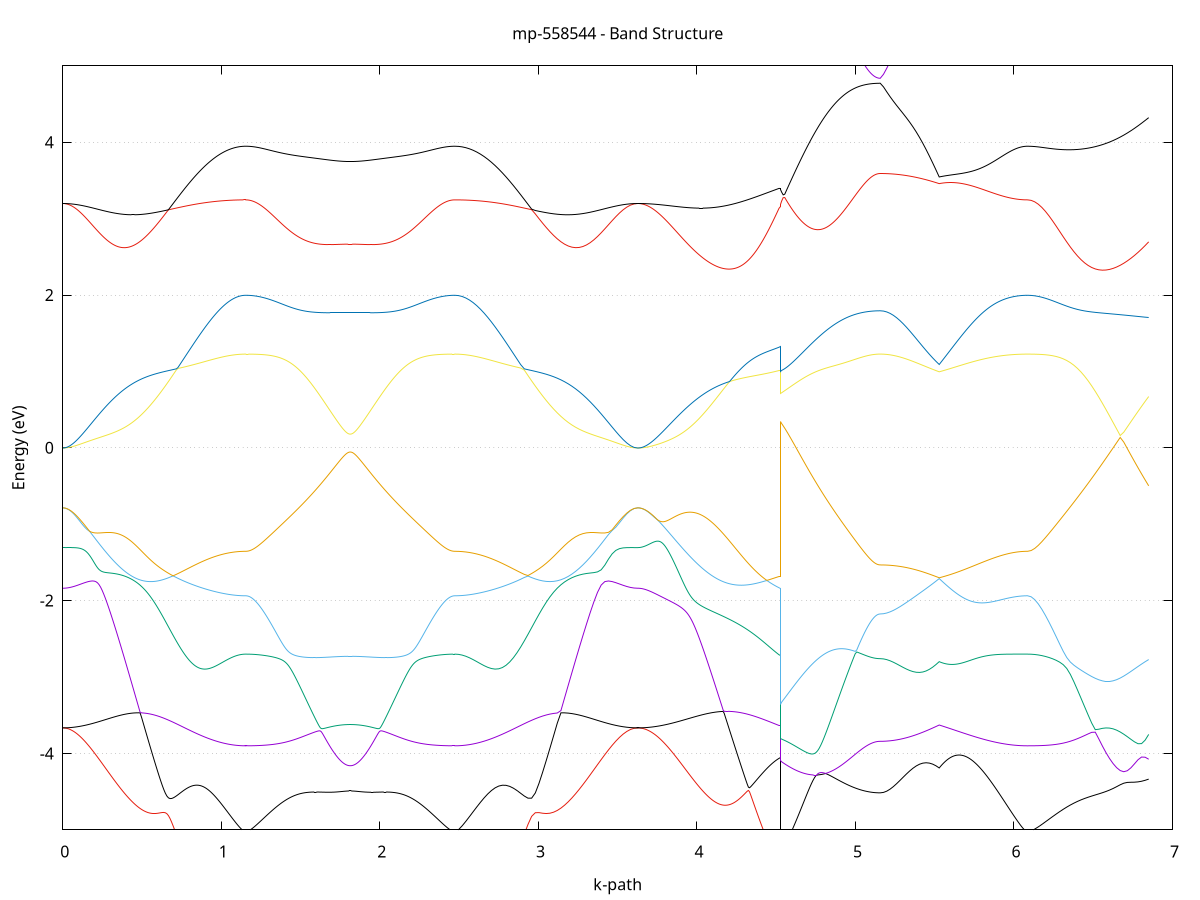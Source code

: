 set title 'mp-558544 - Band Structure'
set xlabel 'k-path'
set ylabel 'Energy (eV)'
set grid y
set yrange [-5:5]
set terminal png size 800,600
set output 'mp-558544_bands_gnuplot.png'
plot '-' using 1:2 with lines notitle, '-' using 1:2 with lines notitle, '-' using 1:2 with lines notitle, '-' using 1:2 with lines notitle, '-' using 1:2 with lines notitle, '-' using 1:2 with lines notitle, '-' using 1:2 with lines notitle, '-' using 1:2 with lines notitle, '-' using 1:2 with lines notitle, '-' using 1:2 with lines notitle, '-' using 1:2 with lines notitle, '-' using 1:2 with lines notitle, '-' using 1:2 with lines notitle, '-' using 1:2 with lines notitle, '-' using 1:2 with lines notitle, '-' using 1:2 with lines notitle, '-' using 1:2 with lines notitle, '-' using 1:2 with lines notitle, '-' using 1:2 with lines notitle, '-' using 1:2 with lines notitle
0.000000 -35.775917
0.009948 -35.775917
0.019895 -35.775917
0.029843 -35.775817
0.039791 -35.775717
0.049739 -35.775617
0.059686 -35.775417
0.069634 -35.775317
0.079582 -35.775117
0.089530 -35.774817
0.099477 -35.774617
0.109425 -35.774317
0.119373 -35.774017
0.129320 -35.773717
0.139268 -35.773317
0.149216 -35.772917
0.159164 -35.772517
0.169111 -35.772117
0.179059 -35.771617
0.189007 -35.771217
0.198955 -35.770717
0.208902 -35.770117
0.218850 -35.769617
0.228798 -35.769017
0.238745 -35.768417
0.248693 -35.767817
0.258641 -35.767217
0.268589 -35.766617
0.278536 -35.765917
0.288484 -35.765217
0.298432 -35.764617
0.308379 -35.764017
0.318327 -35.763917
0.328275 -35.766517
0.338223 -35.770317
0.348170 -35.774317
0.358118 -35.778417
0.368066 -35.782617
0.378014 -35.786917
0.387961 -35.791317
0.397909 -35.795717
0.407857 -35.800217
0.417804 -35.804717
0.427752 -35.809317
0.437700 -35.814017
0.447648 -35.818717
0.457595 -35.823417
0.467543 -35.828217
0.477491 -35.833017
0.487439 -35.837917
0.497386 -35.842717
0.507334 -35.847617
0.517282 -35.852617
0.527229 -35.857517
0.537177 -35.862517
0.547125 -35.867417
0.557073 -35.872417
0.567020 -35.877417
0.576968 -35.882417
0.586916 -35.887317
0.596864 -35.892317
0.606811 -35.897317
0.616759 -35.902217
0.626707 -35.907117
0.636654 -35.912017
0.646602 -35.916917
0.656550 -35.921717
0.666498 -35.926617
0.676445 -35.931317
0.686393 -35.936117
0.696341 -35.940817
0.706289 -35.945417
0.716236 -35.950017
0.726184 -35.954517
0.736132 -35.959017
0.746079 -35.963517
0.756027 -35.967817
0.765975 -35.972117
0.775923 -35.976417
0.785870 -35.980517
0.795818 -35.984617
0.805766 -35.988617
0.815714 -35.992617
0.825661 -35.996417
0.835609 -36.000217
0.845557 -36.003817
0.855504 -36.007417
0.865452 -36.010917
0.875400 -36.014317
0.885348 -36.017617
0.895295 -36.020817
0.905243 -36.023917
0.915191 -36.026917
0.925138 -36.029817
0.935086 -36.032617
0.945034 -36.035217
0.954982 -36.037817
0.964929 -36.040217
0.974877 -36.042517
0.984825 -36.044817
0.994773 -36.046917
1.004720 -36.048817
1.014668 -36.050717
1.024616 -36.052417
1.034563 -36.054017
1.044511 -36.055517
1.054459 -36.056817
1.064407 -36.058117
1.074354 -36.059217
1.084302 -36.060217
1.094250 -36.061017
1.104198 -36.061717
1.114145 -36.062317
1.124093 -36.062817
1.134041 -36.063117
1.143988 -36.063317
1.153936 -36.063417
1.153936 -36.063417
1.160552 -36.063317
1.167168 -36.063317
1.173784 -36.063217
1.180399 -36.063117
1.187015 -36.063017
1.193631 -36.062917
1.200247 -36.062717
1.206862 -36.062517
1.213478 -36.062317
1.220094 -36.062117
1.226710 -36.061817
1.233326 -36.061517
1.239941 -36.061217
1.246557 -36.060917
1.253173 -36.060517
1.259789 -36.060117
1.266404 -36.059717
1.273020 -36.059217
1.279636 -36.058817
1.286252 -36.058317
1.292868 -36.057817
1.299483 -36.057217
1.306099 -36.056717
1.312715 -36.056117
1.319331 -36.055517
1.325947 -36.054917
1.332562 -36.054217
1.339178 -36.053617
1.345794 -36.052917
1.352410 -36.052217
1.359025 -36.051417
1.365641 -36.050717
1.372257 -36.049917
1.378873 -36.049117
1.385489 -36.048317
1.392104 -36.047517
1.398720 -36.046617
1.405336 -36.045817
1.411952 -36.044917
1.418567 -36.044017
1.425183 -36.043117
1.431799 -36.042217
1.438415 -36.041217
1.445031 -36.040317
1.451646 -36.039317
1.458262 -36.038317
1.464878 -36.037317
1.471494 -36.036317
1.478109 -36.035317
1.484725 -36.034217
1.491341 -36.033217
1.497957 -36.032217
1.504573 -36.031117
1.511188 -36.030017
1.517804 -36.029017
1.524420 -36.027917
1.531036 -36.026817
1.537652 -36.025717
1.544267 -36.024617
1.550883 -36.023517
1.557499 -36.022417
1.564115 -36.021317
1.570730 -36.020217
1.577346 -36.019117
1.583962 -36.018117
1.590578 -36.017017
1.597194 -36.015917
1.603809 -36.014817
1.610425 -36.013817
1.617041 -36.012717
1.623657 -36.011717
1.630272 -36.010717
1.630272 -36.010717
1.636907 -36.009717
1.643542 -36.008717
1.650177 -36.007717
1.656812 -36.006717
1.663447 -36.005817
1.670082 -36.004917
1.676717 -36.004017
1.683351 -36.003117
1.689986 -36.002317
1.696621 -36.001517
1.703256 -36.000717
1.709891 -36.000017
1.716526 -35.999317
1.723161 -35.998617
1.729795 -35.998017
1.736430 -35.997417
1.743065 -35.996917
1.749700 -35.996417
1.756335 -35.995917
1.762970 -35.995517
1.769605 -35.995117
1.776240 -35.994817
1.782874 -35.994517
1.789509 -35.994317
1.796144 -35.994217
1.802779 -35.994117
1.809414 -35.994017
1.816049 -35.994017
1.822684 -35.994017
1.829318 -35.994117
1.835953 -35.994317
1.842588 -35.994517
1.849223 -35.994817
1.855858 -35.995117
1.862493 -35.995417
1.869128 -35.995817
1.875763 -35.996317
1.882397 -35.996717
1.889032 -35.997317
1.895667 -35.997917
1.902302 -35.998517
1.908937 -35.999117
1.915572 -35.999817
1.922207 -36.000617
1.928841 -36.001317
1.935476 -36.002117
1.942111 -36.002917
1.948746 -36.003817
1.955381 -36.004717
1.962016 -36.005617
1.968651 -36.006517
1.975286 -36.007517
1.981920 -36.008517
1.988555 -36.009417
1.995190 -36.010517
2.001825 -36.011517
2.008460 -36.012517
2.015095 -36.013617
2.021730 -36.014617
2.028364 -36.015717
2.034999 -36.016817
2.041634 -36.017917
2.048269 -36.018917
2.054904 -36.020017
2.061539 -36.021117
2.068174 -36.022217
2.074809 -36.023317
2.081443 -36.024417
2.088078 -36.025517
2.094713 -36.026617
2.101348 -36.027717
2.107983 -36.028817
2.114618 -36.029917
2.121253 -36.030917
2.127887 -36.032017
2.134522 -36.033017
2.141157 -36.034117
2.147792 -36.035117
2.154427 -36.036217
2.161062 -36.037217
2.167697 -36.038217
2.174332 -36.039217
2.180966 -36.040117
2.187601 -36.041117
2.194236 -36.042017
2.200871 -36.043017
2.207506 -36.043917
2.214141 -36.044817
2.220776 -36.045717
2.227411 -36.046617
2.234045 -36.047417
2.240680 -36.048217
2.247315 -36.049017
2.253950 -36.049817
2.260585 -36.050617
2.267220 -36.051417
2.273855 -36.052117
2.280489 -36.052817
2.287124 -36.053517
2.293759 -36.054217
2.300394 -36.054817
2.307029 -36.055517
2.313664 -36.056117
2.320299 -36.056617
2.326933 -36.057217
2.333568 -36.057717
2.340203 -36.058317
2.346838 -36.058717
2.353473 -36.059217
2.360108 -36.059617
2.366743 -36.060117
2.373378 -36.060517
2.380012 -36.060817
2.386647 -36.061217
2.393282 -36.061517
2.399917 -36.061817
2.406552 -36.062117
2.413187 -36.062317
2.419822 -36.062517
2.426457 -36.062717
2.433091 -36.062917
2.439726 -36.063017
2.446361 -36.063117
2.452996 -36.063217
2.459631 -36.063317
2.466266 -36.063317
2.472901 -36.063317
2.472901 -36.063317
2.495979 -36.063017
2.519058 -36.061917
2.542137 -36.060217
2.565215 -36.057717
2.588294 -36.054617
2.611373 -36.050817
2.634452 -36.046417
2.657530 -36.041217
2.680609 -36.035517
2.703688 -36.029217
2.726767 -36.022317
2.749845 -36.014817
2.772924 -36.006817
2.796003 -35.998417
2.819081 -35.989417
2.842160 -35.980017
2.865239 -35.970217
2.888318 -35.960117
2.911396 -35.949617
2.934475 -35.938917
2.957554 -35.927917
2.980632 -35.916717
3.003711 -35.905317
3.026790 -35.893917
3.049869 -35.882417
3.072947 -35.870817
3.096026 -35.859317
3.119105 -35.847817
3.142184 -35.836517
3.165262 -35.825317
3.188341 -35.814317
3.211420 -35.803617
3.234498 -35.793217
3.257577 -35.783117
3.280656 -35.773517
3.303735 -35.764817
3.326813 -35.764517
3.349892 -35.766017
3.372971 -35.767517
3.396049 -35.768917
3.419128 -35.770217
3.442207 -35.771417
3.465286 -35.772417
3.488364 -35.773317
3.511443 -35.774117
3.534522 -35.774817
3.557601 -35.775317
3.580679 -35.775617
3.603758 -35.775817
3.626837 -35.775917
3.626837 -35.775917
3.633486 -35.775917
3.640135 -35.775917
3.646784 -35.775917
3.653434 -35.775817
3.660083 -35.775817
3.666732 -35.775717
3.673382 -35.775717
3.680031 -35.775617
3.686680 -35.775517
3.693329 -35.775517
3.699979 -35.775417
3.706628 -35.775317
3.713277 -35.775117
3.719926 -35.775017
3.726576 -35.774917
3.733225 -35.774717
3.739874 -35.774617
3.746523 -35.774417
3.753173 -35.774317
3.759822 -35.774117
3.766471 -35.773917
3.773120 -35.773717
3.779770 -35.773517
3.786419 -35.773317
3.793068 -35.773117
3.799717 -35.772917
3.806367 -35.772617
3.813016 -35.772417
3.819665 -35.772117
3.826315 -35.771917
3.832964 -35.771617
3.839613 -35.771317
3.846262 -35.771017
3.852912 -35.770717
3.859561 -35.770417
3.866210 -35.770117
3.872859 -35.769817
3.879509 -35.769517
3.886158 -35.769217
3.892807 -35.768817
3.899456 -35.768517
3.906106 -35.768117
3.912755 -35.767817
3.919404 -35.767417
3.926053 -35.767017
3.932703 -35.766617
3.939352 -35.766317
3.946001 -35.765917
3.952651 -35.765517
3.959300 -35.765117
3.965949 -35.764717
3.972598 -35.764317
3.979248 -35.764017
3.985897 -35.763817
3.992546 -35.764217
3.999195 -35.765617
4.005845 -35.767717
4.012494 -35.770017
4.019143 -35.772317
4.025792 -35.774617
4.032442 -35.777017
4.039091 -35.779517
4.045740 -35.781917
4.052389 -35.784417
4.059039 -35.786917
4.065688 -35.789517
4.072337 -35.792017
4.078986 -35.794617
4.085636 -35.797217
4.092285 -35.799917
4.098934 -35.802517
4.105584 -35.805217
4.112233 -35.807917
4.118882 -35.810617
4.125531 -35.813317
4.132181 -35.816017
4.138830 -35.818817
4.145479 -35.821617
4.152128 -35.824317
4.158778 -35.827117
4.165427 -35.830017
4.172076 -35.832817
4.178725 -35.835617
4.185375 -35.838417
4.192024 -35.841317
4.198673 -35.844217
4.205322 -35.847017
4.211972 -35.849917
4.218621 -35.852817
4.225270 -35.855717
4.231920 -35.858617
4.238569 -35.861517
4.245218 -35.864417
4.251867 -35.867317
4.258517 -35.870217
4.265166 -35.873117
4.271815 -35.876017
4.278464 -35.878917
4.285114 -35.881817
4.291763 -35.884717
4.298412 -35.887717
4.305061 -35.890617
4.311711 -35.893517
4.318360 -35.896417
4.325009 -35.899317
4.331658 -35.902117
4.338308 -35.905017
4.344957 -35.907917
4.351606 -35.910817
4.358255 -35.913617
4.364905 -35.916517
4.371554 -35.919317
4.378203 -35.922117
4.384853 -35.924917
4.391502 -35.927817
4.398151 -35.930517
4.404800 -35.933317
4.411450 -35.936117
4.418099 -35.938817
4.424748 -35.941617
4.431397 -35.944317
4.438047 -35.947017
4.444696 -35.949717
4.451345 -35.952317
4.457994 -35.955017
4.464644 -35.957617
4.471293 -35.960217
4.477942 -35.962817
4.484591 -35.965417
4.491241 -35.967917
4.497890 -35.970417
4.504539 -35.972917
4.511189 -35.975417
4.517838 -35.977917
4.524487 -35.980317
4.524487 -35.959817
4.534360 -35.962617
4.544233 -35.965417
4.554106 -35.968117
4.563979 -35.970917
4.573852 -35.973617
4.583726 -35.976317
4.593599 -35.978917
4.603472 -35.981617
4.613345 -35.984217
4.623218 -35.986717
4.633091 -35.989317
4.642964 -35.991817
4.652837 -35.994317
4.662710 -35.996817
4.672583 -35.999217
4.682456 -36.001617
4.692329 -36.004017
4.702202 -36.006317
4.712076 -36.008617
4.721949 -36.010817
4.731822 -36.013017
4.741695 -36.015217
4.751568 -36.017417
4.761441 -36.019517
4.771314 -36.021517
4.781187 -36.023517
4.791060 -36.025517
4.800933 -36.027417
4.810806 -36.029317
4.820679 -36.031217
4.830552 -36.033017
4.840426 -36.034717
4.850299 -36.036417
4.860172 -36.038117
4.870045 -36.039717
4.879918 -36.041317
4.889791 -36.042817
4.899664 -36.044217
4.909537 -36.045617
4.919410 -36.047017
4.929283 -36.048317
4.939156 -36.049617
4.949029 -36.050817
4.958903 -36.051917
4.968776 -36.053017
4.978649 -36.054117
4.988522 -36.055117
4.998395 -36.056017
5.008268 -36.056917
5.018141 -36.057717
5.028014 -36.058517
5.037887 -36.059217
5.047760 -36.059917
5.057633 -36.060517
5.067506 -36.061017
5.077379 -36.061517
5.087253 -36.061917
5.097126 -36.062317
5.106999 -36.062617
5.116872 -36.062917
5.126745 -36.063117
5.136618 -36.063217
5.146491 -36.063317
5.156364 -36.063317
5.156364 -36.063317
5.177037 -36.063117
5.197710 -36.062217
5.218383 -36.060917
5.239055 -36.058917
5.259728 -36.056517
5.280401 -36.053517
5.301074 -36.049917
5.321747 -36.045917
5.342420 -36.041317
5.363093 -36.036317
5.383765 -36.030817
5.404438 -36.024817
5.425111 -36.018417
5.445784 -36.011517
5.466457 -36.004317
5.487130 -35.996617
5.507803 -35.988617
5.528475 -35.980317
5.528475 -35.980317
5.533543 -35.981717
5.538611 -35.983117
5.543679 -35.984417
5.548746 -35.985817
5.553814 -35.987117
5.558882 -35.988517
5.563950 -35.989817
5.569017 -35.991117
5.574085 -35.992517
5.579153 -35.993817
5.584221 -35.995117
5.589288 -35.996317
5.594356 -35.997617
5.599424 -35.998917
5.604492 -36.000117
5.609559 -36.001417
5.614627 -36.002617
5.619695 -36.003917
5.624763 -36.005117
5.629830 -36.006317
5.634898 -36.007517
5.639966 -36.008717
5.645034 -36.009817
5.650101 -36.011017
5.655169 -36.012217
5.660237 -36.013317
5.665305 -36.014417
5.670372 -36.015617
5.675440 -36.016717
5.680508 -36.017817
5.685576 -36.018817
5.690643 -36.019917
5.695711 -36.021017
5.700779 -36.022017
5.705847 -36.023117
5.710914 -36.024117
5.715982 -36.025117
5.721050 -36.026117
5.726118 -36.027117
5.731185 -36.028117
5.736253 -36.029117
5.741321 -36.030017
5.746389 -36.031017
5.751456 -36.031917
5.756524 -36.032817
5.761592 -36.033717
5.766660 -36.034617
5.771727 -36.035517
5.776795 -36.036417
5.781863 -36.037217
5.786931 -36.038117
5.791999 -36.038917
5.797066 -36.039717
5.802134 -36.040517
5.807202 -36.041317
5.812270 -36.042117
5.817337 -36.042917
5.822405 -36.043617
5.827473 -36.044417
5.832541 -36.045117
5.837608 -36.045817
5.842676 -36.046517
5.847744 -36.047217
5.852812 -36.047917
5.857879 -36.048517
5.862947 -36.049217
5.868015 -36.049817
5.873083 -36.050417
5.878150 -36.051017
5.883218 -36.051617
5.888286 -36.052217
5.893354 -36.052717
5.898421 -36.053317
5.903489 -36.053817
5.908557 -36.054317
5.913625 -36.054817
5.918692 -36.055317
5.923760 -36.055817
5.928828 -36.056317
5.933896 -36.056717
5.938963 -36.057117
5.944031 -36.057617
5.949099 -36.058017
5.954167 -36.058317
5.959234 -36.058717
5.964302 -36.059117
5.969370 -36.059417
5.974438 -36.059817
5.979505 -36.060117
5.984573 -36.060417
5.989641 -36.060717
5.994709 -36.060917
5.999776 -36.061217
6.004844 -36.061417
6.009912 -36.061717
6.014980 -36.061917
6.020047 -36.062117
6.025115 -36.062317
6.030183 -36.062417
6.035251 -36.062617
6.040318 -36.062717
6.045386 -36.062917
6.050454 -36.063017
6.055522 -36.063117
6.060589 -36.063217
6.065657 -36.063217
6.070725 -36.063317
6.075793 -36.063317
6.080860 -36.063317
6.085928 -36.063317
6.085928 -36.063417
6.108397 -36.063217
6.130865 -36.062617
6.153333 -36.061717
6.175802 -36.060417
6.198270 -36.058817
6.220739 -36.056817
6.243207 -36.054517
6.265676 -36.051917
6.288144 -36.049017
6.310612 -36.045917
6.333081 -36.042517
6.355549 -36.038817
6.378018 -36.035017
6.400486 -36.031017
6.422955 -36.026917
6.445423 -36.022817
6.467891 -36.018617
6.490360 -36.014617
6.512828 -36.010617
6.535297 -36.007017
6.557765 -36.003617
6.580234 -36.000717
6.602702 -35.998317
6.625170 -35.996617
6.647639 -35.995617
6.670107 -35.995517
6.692576 -35.996117
6.715044 -35.997517
6.737513 -35.999617
6.759981 -36.002317
6.782449 -36.005617
6.804918 -36.009217
6.827386 -36.013217
6.849855 -36.017317
e
0.000000 -35.695617
0.009948 -35.695717
0.019895 -35.695917
0.029843 -35.696217
0.039791 -35.696717
0.049739 -35.697317
0.059686 -35.698117
0.069634 -35.699017
0.079582 -35.700017
0.089530 -35.701217
0.099477 -35.702517
0.109425 -35.704017
0.119373 -35.705517
0.129320 -35.707217
0.139268 -35.709117
0.149216 -35.711017
0.159164 -35.713117
0.169111 -35.715317
0.179059 -35.717717
0.189007 -35.720117
0.198955 -35.722717
0.208902 -35.725417
0.218850 -35.728217
0.228798 -35.731117
0.238745 -35.734117
0.248693 -35.737317
0.258641 -35.740517
0.268589 -35.743917
0.278536 -35.747317
0.288484 -35.750817
0.298432 -35.754417
0.308379 -35.758017
0.318327 -35.761117
0.328275 -35.761717
0.338223 -35.761217
0.348170 -35.760417
0.358118 -35.759617
0.368066 -35.758817
0.378014 -35.758017
0.387961 -35.757117
0.397909 -35.756317
0.407857 -35.755417
0.417804 -35.754517
0.427752 -35.753617
0.437700 -35.752717
0.447648 -35.751717
0.457595 -35.750817
0.467543 -35.749817
0.477491 -35.748917
0.487439 -35.747917
0.497386 -35.747017
0.507334 -35.746017
0.517282 -35.745017
0.527229 -35.744017
0.537177 -35.743017
0.547125 -35.742017
0.557073 -35.741017
0.567020 -35.740017
0.576968 -35.739017
0.586916 -35.739917
0.596864 -35.741017
0.606811 -35.742217
0.616759 -35.743317
0.626707 -35.744517
0.636654 -35.745617
0.646602 -35.746817
0.656550 -35.747917
0.666498 -35.749117
0.676445 -35.750217
0.686393 -35.751317
0.696341 -35.752417
0.706289 -35.753517
0.716236 -35.754617
0.726184 -35.755617
0.736132 -35.756717
0.746079 -35.757717
0.756027 -35.758817
0.765975 -35.759817
0.775923 -35.760817
0.785870 -35.761817
0.795818 -35.762717
0.805766 -35.763717
0.815714 -35.764617
0.825661 -35.765517
0.835609 -35.766417
0.845557 -35.767317
0.855504 -35.768117
0.865452 -35.769017
0.875400 -35.769817
0.885348 -35.770617
0.895295 -35.771317
0.905243 -35.772017
0.915191 -35.772817
0.925138 -35.773417
0.935086 -35.774117
0.945034 -35.774717
0.954982 -35.775317
0.964929 -35.775917
0.974877 -35.776517
0.984825 -35.777017
0.994773 -35.777517
1.004720 -35.778017
1.014668 -35.778417
1.024616 -35.778817
1.034563 -35.779217
1.044511 -35.779617
1.054459 -35.779917
1.064407 -35.780217
1.074354 -35.780417
1.084302 -35.780717
1.094250 -35.780917
1.104198 -35.781017
1.114145 -35.781217
1.124093 -35.781317
1.134041 -35.781417
1.143988 -35.781417
1.153936 -35.781417
1.153936 -35.781417
1.160552 -35.781517
1.167168 -35.781517
1.173784 -35.781617
1.180399 -35.781717
1.187015 -35.781817
1.193631 -35.781917
1.200247 -35.782117
1.206862 -35.782317
1.213478 -35.782517
1.220094 -35.782817
1.226710 -35.783117
1.233326 -35.783417
1.239941 -35.783717
1.246557 -35.784117
1.253173 -35.784417
1.259789 -35.784817
1.266404 -35.785317
1.273020 -35.785717
1.279636 -35.786217
1.286252 -35.786717
1.292868 -35.787317
1.299483 -35.787817
1.306099 -35.788417
1.312715 -35.789017
1.319331 -35.789617
1.325947 -35.790317
1.332562 -35.791017
1.339178 -35.791717
1.345794 -35.792417
1.352410 -35.793117
1.359025 -35.793917
1.365641 -35.794717
1.372257 -35.795517
1.378873 -35.796317
1.385489 -35.797117
1.392104 -35.798017
1.398720 -35.798917
1.405336 -35.799817
1.411952 -35.800717
1.418567 -35.801617
1.425183 -35.802617
1.431799 -35.803517
1.438415 -35.804517
1.445031 -35.805517
1.451646 -35.806517
1.458262 -35.807617
1.464878 -35.808617
1.471494 -35.809617
1.478109 -35.810717
1.484725 -35.811817
1.491341 -35.812917
1.497957 -35.813917
1.504573 -35.815017
1.511188 -35.816117
1.517804 -35.817317
1.524420 -35.818417
1.531036 -35.819517
1.537652 -35.820617
1.544267 -35.821817
1.550883 -35.822917
1.557499 -35.824017
1.564115 -35.825117
1.570730 -35.826317
1.577346 -35.827417
1.583962 -35.828517
1.590578 -35.829617
1.597194 -35.830717
1.603809 -35.831817
1.610425 -35.832917
1.617041 -35.834017
1.623657 -35.835117
1.630272 -35.836117
1.630272 -35.836117
1.636907 -35.837217
1.643542 -35.838217
1.650177 -35.839217
1.656812 -35.840217
1.663447 -35.841217
1.670082 -35.842117
1.676717 -35.843017
1.683351 -35.843917
1.689986 -35.844717
1.696621 -35.845617
1.703256 -35.846417
1.709891 -35.847117
1.716526 -35.847817
1.723161 -35.848517
1.729795 -35.849217
1.736430 -35.849817
1.743065 -35.850317
1.749700 -35.850817
1.756335 -35.851317
1.762970 -35.851717
1.769605 -35.852117
1.776240 -35.852417
1.782874 -35.852717
1.789509 -35.852917
1.796144 -35.853117
1.802779 -35.853217
1.809414 -35.853217
1.816049 -35.853217
1.822684 -35.853217
1.829318 -35.853117
1.835953 -35.852917
1.842588 -35.852717
1.849223 -35.852517
1.855858 -35.852217
1.862493 -35.851817
1.869128 -35.851417
1.875763 -35.850917
1.882397 -35.850417
1.889032 -35.849917
1.895667 -35.849317
1.902302 -35.848717
1.908937 -35.848017
1.915572 -35.847317
1.922207 -35.846517
1.928841 -35.845717
1.935476 -35.844917
1.942111 -35.844117
1.948746 -35.843217
1.955381 -35.842317
1.962016 -35.841417
1.968651 -35.840417
1.975286 -35.839417
1.981920 -35.838417
1.988555 -35.837417
1.995190 -35.836417
2.001825 -35.835317
2.008460 -35.834217
2.015095 -35.833217
2.021730 -35.832117
2.028364 -35.831017
2.034999 -35.829817
2.041634 -35.828717
2.048269 -35.827617
2.054904 -35.826517
2.061539 -35.825417
2.068174 -35.824217
2.074809 -35.823117
2.081443 -35.821917
2.088078 -35.820817
2.094713 -35.819717
2.101348 -35.818617
2.107983 -35.817417
2.114618 -35.816317
2.121253 -35.815217
2.127887 -35.814117
2.134522 -35.813017
2.141157 -35.811917
2.147792 -35.810917
2.154427 -35.809817
2.161062 -35.808717
2.167697 -35.807717
2.174332 -35.806717
2.180966 -35.805717
2.187601 -35.804717
2.194236 -35.803717
2.200871 -35.802717
2.207506 -35.801717
2.214141 -35.800817
2.220776 -35.799917
2.227411 -35.799017
2.234045 -35.798117
2.240680 -35.797217
2.247315 -35.796417
2.253950 -35.795617
2.260585 -35.794717
2.267220 -35.794017
2.273855 -35.793217
2.280489 -35.792517
2.287124 -35.791717
2.293759 -35.791017
2.300394 -35.790317
2.307029 -35.789717
2.313664 -35.789117
2.320299 -35.788517
2.326933 -35.787917
2.333568 -35.787317
2.340203 -35.786817
2.346838 -35.786317
2.353473 -35.785817
2.360108 -35.785317
2.366743 -35.784917
2.373378 -35.784517
2.380012 -35.784117
2.386647 -35.783717
2.393282 -35.783417
2.399917 -35.783117
2.406552 -35.782817
2.413187 -35.782517
2.419822 -35.782317
2.426457 -35.782117
2.433091 -35.781917
2.439726 -35.781817
2.446361 -35.781717
2.452996 -35.781617
2.459631 -35.781517
2.466266 -35.781517
2.472901 -35.781417
2.472901 -35.781417
2.495979 -35.781417
2.519058 -35.781117
2.542137 -35.780717
2.565215 -35.780117
2.588294 -35.779417
2.611373 -35.778517
2.634452 -35.777417
2.657530 -35.776217
2.680609 -35.774817
2.703688 -35.773317
2.726767 -35.771717
2.749845 -35.769917
2.772924 -35.768017
2.796003 -35.766017
2.819081 -35.763917
2.842160 -35.761717
2.865239 -35.759317
2.888318 -35.757017
2.911396 -35.754517
2.934475 -35.752017
2.957554 -35.749417
2.980632 -35.746717
3.003711 -35.744117
3.026790 -35.741417
3.049869 -35.739017
3.072947 -35.741317
3.096026 -35.743617
3.119105 -35.745917
3.142184 -35.748217
3.165262 -35.750417
3.188341 -35.752617
3.211420 -35.754717
3.234498 -35.756817
3.257577 -35.758717
3.280656 -35.760617
3.303735 -35.761717
3.326813 -35.755017
3.349892 -35.746717
3.372971 -35.738917
3.396049 -35.731717
3.419128 -35.725017
3.442207 -35.719017
3.465286 -35.713617
3.488364 -35.708917
3.511443 -35.704917
3.534522 -35.701617
3.557601 -35.699017
3.580679 -35.697117
3.603758 -35.696017
3.626837 -35.695617
3.626837 -35.695617
3.633486 -35.695617
3.640135 -35.695717
3.646784 -35.695817
3.653434 -35.696017
3.660083 -35.696217
3.666732 -35.696517
3.673382 -35.696817
3.680031 -35.697117
3.686680 -35.697517
3.693329 -35.698017
3.699979 -35.698517
3.706628 -35.699017
3.713277 -35.699617
3.719926 -35.700217
3.726576 -35.700917
3.733225 -35.701717
3.739874 -35.702417
3.746523 -35.703317
3.753173 -35.704117
3.759822 -35.705017
3.766471 -35.706017
3.773120 -35.707017
3.779770 -35.708017
3.786419 -35.709117
3.793068 -35.710317
3.799717 -35.711417
3.806367 -35.712717
3.813016 -35.713917
3.819665 -35.715217
3.826315 -35.716617
3.832964 -35.718017
3.839613 -35.719417
3.846262 -35.720917
3.852912 -35.722417
3.859561 -35.723917
3.866210 -35.725517
3.872859 -35.727217
3.879509 -35.728817
3.886158 -35.730517
3.892807 -35.732317
3.899456 -35.734117
3.906106 -35.735917
3.912755 -35.737717
3.919404 -35.739617
3.926053 -35.741617
3.932703 -35.743517
3.939352 -35.745517
3.946001 -35.747517
3.952651 -35.749617
3.959300 -35.751717
3.965949 -35.753817
3.972598 -35.755917
3.979248 -35.758017
3.985897 -35.760017
3.992546 -35.761417
3.999195 -35.761817
4.005845 -35.761617
4.012494 -35.761217
4.019143 -35.760817
4.025792 -35.760417
4.032442 -35.759917
4.039091 -35.759517
4.045740 -35.759017
4.052389 -35.758517
4.059039 -35.758017
4.065688 -35.757517
4.072337 -35.757017
4.078986 -35.756517
4.085636 -35.756017
4.092285 -35.755517
4.098934 -35.754917
4.105584 -35.754417
4.112233 -35.753917
4.118882 -35.753417
4.125531 -35.752817
4.132181 -35.752317
4.138830 -35.751717
4.145479 -35.751217
4.152128 -35.750617
4.158778 -35.750117
4.165427 -35.749517
4.172076 -35.749017
4.178725 -35.748417
4.185375 -35.747817
4.192024 -35.747317
4.198673 -35.746717
4.205322 -35.746117
4.211972 -35.745517
4.218621 -35.745017
4.225270 -35.744417
4.231920 -35.743817
4.238569 -35.743217
4.245218 -35.742617
4.251867 -35.742117
4.258517 -35.741517
4.265166 -35.740917
4.271815 -35.740317
4.278464 -35.739717
4.285114 -35.739117
4.291763 -35.739317
4.298412 -35.739917
4.305061 -35.740617
4.311711 -35.741317
4.318360 -35.742017
4.325009 -35.742717
4.331658 -35.743317
4.338308 -35.744017
4.344957 -35.744717
4.351606 -35.745417
4.358255 -35.746017
4.364905 -35.746717
4.371554 -35.747417
4.378203 -35.748017
4.384853 -35.748717
4.391502 -35.749317
4.398151 -35.750017
4.404800 -35.750617
4.411450 -35.751317
4.418099 -35.751917
4.424748 -35.752617
4.431397 -35.753217
4.438047 -35.753917
4.444696 -35.754517
4.451345 -35.755117
4.457994 -35.755717
4.464644 -35.756417
4.471293 -35.757017
4.477942 -35.757617
4.484591 -35.758217
4.491241 -35.758817
4.497890 -35.759417
4.504539 -35.760017
4.511189 -35.760617
4.517838 -35.761117
4.524487 -35.761717
4.524487 -35.943717
4.534360 -35.940717
4.544233 -35.937517
4.554106 -35.934417
4.563979 -35.931117
4.573852 -35.927917
4.583726 -35.924617
4.593599 -35.921217
4.603472 -35.917817
4.613345 -35.914417
4.623218 -35.911017
4.633091 -35.907517
4.642964 -35.904017
4.652837 -35.900517
4.662710 -35.897017
4.672583 -35.893517
4.682456 -35.890017
4.692329 -35.886417
4.702202 -35.882917
4.712076 -35.879417
4.721949 -35.875917
4.731822 -35.872417
4.741695 -35.868917
4.751568 -35.865417
4.761441 -35.862017
4.771314 -35.858617
4.781187 -35.855217
4.791060 -35.851917
4.800933 -35.848617
4.810806 -35.845317
4.820679 -35.842117
4.830552 -35.839017
4.840426 -35.835917
4.850299 -35.832817
4.860172 -35.829817
4.870045 -35.826917
4.879918 -35.824117
4.889791 -35.821317
4.899664 -35.818617
4.909537 -35.815917
4.919410 -35.813417
4.929283 -35.810917
4.939156 -35.808517
4.949029 -35.806217
4.958903 -35.804017
4.968776 -35.801917
4.978649 -35.799817
4.988522 -35.797917
4.998395 -35.796117
5.008268 -35.794317
5.018141 -35.792717
5.028014 -35.791217
5.037887 -35.789817
5.047760 -35.788417
5.057633 -35.787217
5.067506 -35.786117
5.077379 -35.785217
5.087253 -35.784317
5.097126 -35.783517
5.106999 -35.782917
5.116872 -35.782417
5.126745 -35.782017
5.136618 -35.781717
5.146491 -35.781517
5.156364 -35.781417
5.156364 -35.781417
5.177037 -35.781417
5.197710 -35.781217
5.218383 -35.780917
5.239055 -35.780417
5.259728 -35.779817
5.280401 -35.779117
5.301074 -35.778217
5.321747 -35.777317
5.342420 -35.776217
5.363093 -35.775017
5.383765 -35.773717
5.404438 -35.772317
5.425111 -35.770717
5.445784 -35.769117
5.466457 -35.767417
5.487130 -35.765617
5.507803 -35.763717
5.528475 -35.761717
5.528475 -35.761717
5.533543 -35.762117
5.538611 -35.762417
5.543679 -35.762717
5.548746 -35.763017
5.553814 -35.763317
5.558882 -35.763717
5.563950 -35.764017
5.569017 -35.764317
5.574085 -35.764617
5.579153 -35.764917
5.584221 -35.765217
5.589288 -35.765517
5.594356 -35.765817
5.599424 -35.766117
5.604492 -35.766417
5.609559 -35.766717
5.614627 -35.767017
5.619695 -35.767317
5.624763 -35.767617
5.629830 -35.767917
5.634898 -35.768217
5.639966 -35.768417
5.645034 -35.768717
5.650101 -35.769017
5.655169 -35.769317
5.660237 -35.769517
5.665305 -35.769817
5.670372 -35.770117
5.675440 -35.770317
5.680508 -35.770617
5.685576 -35.770917
5.690643 -35.771117
5.695711 -35.771417
5.700779 -35.771617
5.705847 -35.771917
5.710914 -35.772117
5.715982 -35.772317
5.721050 -35.772617
5.726118 -35.772817
5.731185 -35.773117
5.736253 -35.773317
5.741321 -35.773517
5.746389 -35.773717
5.751456 -35.774017
5.756524 -35.774217
5.761592 -35.774417
5.766660 -35.774617
5.771727 -35.774817
5.776795 -35.775017
5.781863 -35.775217
5.786931 -35.775417
5.791999 -35.775617
5.797066 -35.775817
5.802134 -35.776017
5.807202 -35.776217
5.812270 -35.776417
5.817337 -35.776617
5.822405 -35.776717
5.827473 -35.776917
5.832541 -35.777117
5.837608 -35.777317
5.842676 -35.777417
5.847744 -35.777617
5.852812 -35.777817
5.857879 -35.777917
5.862947 -35.778117
5.868015 -35.778217
5.873083 -35.778417
5.878150 -35.778517
5.883218 -35.778617
5.888286 -35.778817
5.893354 -35.778917
5.898421 -35.779017
5.903489 -35.779217
5.908557 -35.779317
5.913625 -35.779417
5.918692 -35.779517
5.923760 -35.779617
5.928828 -35.779817
5.933896 -35.779917
5.938963 -35.780017
5.944031 -35.780117
5.949099 -35.780217
5.954167 -35.780317
5.959234 -35.780317
5.964302 -35.780417
5.969370 -35.780517
5.974438 -35.780617
5.979505 -35.780717
5.984573 -35.780717
5.989641 -35.780817
5.994709 -35.780917
5.999776 -35.780917
6.004844 -35.781017
6.009912 -35.781017
6.014980 -35.781117
6.020047 -35.781117
6.025115 -35.781217
6.030183 -35.781217
6.035251 -35.781317
6.040318 -35.781317
6.045386 -35.781317
6.050454 -35.781417
6.055522 -35.781417
6.060589 -35.781417
6.065657 -35.781417
6.070725 -35.781417
6.075793 -35.781417
6.080860 -35.781417
6.085928 -35.781417
6.085928 -35.781417
6.108397 -35.781717
6.130865 -35.782317
6.153333 -35.783417
6.175802 -35.784917
6.198270 -35.786817
6.220739 -35.789217
6.243207 -35.791917
6.265676 -35.795017
6.288144 -35.798417
6.310612 -35.802117
6.333081 -35.806117
6.355549 -35.810417
6.378018 -35.814917
6.400486 -35.819617
6.422955 -35.824417
6.445423 -35.829217
6.467891 -35.834117
6.490360 -35.838817
6.512828 -35.843517
6.535297 -35.847817
6.557765 -35.851817
6.580234 -35.855317
6.602702 -35.858217
6.625170 -35.860517
6.647639 -35.861917
6.670107 -35.862517
6.692576 -35.862217
6.715044 -35.861117
6.737513 -35.859217
6.759981 -35.856617
6.782449 -35.853417
6.804918 -35.849717
6.827386 -35.845717
6.849855 -35.841317
e
0.000000 -35.695617
0.009948 -35.695617
0.019895 -35.695717
0.029843 -35.695717
0.039791 -35.695917
0.049739 -35.696017
0.059686 -35.696217
0.069634 -35.696417
0.079582 -35.696617
0.089530 -35.696917
0.099477 -35.697217
0.109425 -35.697517
0.119373 -35.697917
0.129320 -35.698317
0.139268 -35.698717
0.149216 -35.699117
0.159164 -35.699617
0.169111 -35.700117
0.179059 -35.700617
0.189007 -35.701217
0.198955 -35.701817
0.208902 -35.702417
0.218850 -35.703117
0.228798 -35.703717
0.238745 -35.704417
0.248693 -35.705117
0.258641 -35.705917
0.268589 -35.706717
0.278536 -35.707417
0.288484 -35.708317
0.298432 -35.709117
0.308379 -35.710017
0.318327 -35.710817
0.328275 -35.711717
0.338223 -35.712717
0.348170 -35.713617
0.358118 -35.714617
0.368066 -35.715517
0.378014 -35.716517
0.387961 -35.717517
0.397909 -35.718617
0.407857 -35.719617
0.417804 -35.720717
0.427752 -35.721717
0.437700 -35.722817
0.447648 -35.723917
0.457595 -35.725017
0.467543 -35.726117
0.477491 -35.727217
0.487439 -35.728317
0.497386 -35.729517
0.507334 -35.730617
0.517282 -35.731817
0.527229 -35.732917
0.537177 -35.734117
0.547125 -35.735217
0.557073 -35.736417
0.567020 -35.737517
0.576968 -35.738717
0.586916 -35.738017
0.596864 -35.737017
0.606811 -35.736017
0.616759 -35.735017
0.626707 -35.734017
0.636654 -35.733017
0.646602 -35.732017
0.656550 -35.731117
0.666498 -35.730117
0.676445 -35.729117
0.686393 -35.728117
0.696341 -35.727217
0.706289 -35.726217
0.716236 -35.725317
0.726184 -35.724417
0.736132 -35.723517
0.746079 -35.722617
0.756027 -35.721717
0.765975 -35.720817
0.775923 -35.719917
0.785870 -35.719117
0.795818 -35.718217
0.805766 -35.717417
0.815714 -35.716617
0.825661 -35.715817
0.835609 -35.715017
0.845557 -35.714317
0.855504 -35.713517
0.865452 -35.712817
0.875400 -35.712117
0.885348 -35.711417
0.895295 -35.710817
0.905243 -35.710117
0.915191 -35.709517
0.925138 -35.708917
0.935086 -35.708317
0.945034 -35.707817
0.954982 -35.707217
0.964929 -35.706717
0.974877 -35.706217
0.984825 -35.705817
0.994773 -35.705317
1.004720 -35.704917
1.014668 -35.704517
1.024616 -35.704217
1.034563 -35.703917
1.044511 -35.703517
1.054459 -35.703317
1.064407 -35.703017
1.074354 -35.702817
1.084302 -35.702617
1.094250 -35.702417
1.104198 -35.702217
1.114145 -35.702117
1.124093 -35.702017
1.134041 -35.702017
1.143988 -35.701917
1.153936 -35.701917
1.153936 -35.701917
1.160552 -35.701917
1.167168 -35.701917
1.173784 -35.701917
1.180399 -35.701917
1.187015 -35.701917
1.193631 -35.701917
1.200247 -35.701917
1.206862 -35.701917
1.213478 -35.701917
1.220094 -35.701917
1.226710 -35.701917
1.233326 -35.701917
1.239941 -35.701917
1.246557 -35.701917
1.253173 -35.701917
1.259789 -35.701917
1.266404 -35.701917
1.273020 -35.701917
1.279636 -35.701917
1.286252 -35.701917
1.292868 -35.701917
1.299483 -35.701917
1.306099 -35.701917
1.312715 -35.701917
1.319331 -35.701917
1.325947 -35.701917
1.332562 -35.701917
1.339178 -35.701917
1.345794 -35.701917
1.352410 -35.701917
1.359025 -35.701917
1.365641 -35.701917
1.372257 -35.701917
1.378873 -35.701917
1.385489 -35.701917
1.392104 -35.702017
1.398720 -35.702017
1.405336 -35.702017
1.411952 -35.702017
1.418567 -35.702017
1.425183 -35.702017
1.431799 -35.702017
1.438415 -35.702017
1.445031 -35.702017
1.451646 -35.702017
1.458262 -35.702017
1.464878 -35.702017
1.471494 -35.702017
1.478109 -35.702017
1.484725 -35.702017
1.491341 -35.702017
1.497957 -35.702017
1.504573 -35.702017
1.511188 -35.702017
1.517804 -35.702017
1.524420 -35.702017
1.531036 -35.702017
1.537652 -35.702017
1.544267 -35.702017
1.550883 -35.702017
1.557499 -35.702017
1.564115 -35.702017
1.570730 -35.702017
1.577346 -35.702017
1.583962 -35.702017
1.590578 -35.702017
1.597194 -35.702017
1.603809 -35.702017
1.610425 -35.702017
1.617041 -35.702017
1.623657 -35.702017
1.630272 -35.702017
1.630272 -35.702017
1.636907 -35.702017
1.643542 -35.702017
1.650177 -35.702017
1.656812 -35.702017
1.663447 -35.702017
1.670082 -35.702017
1.676717 -35.702017
1.683351 -35.702017
1.689986 -35.702017
1.696621 -35.702017
1.703256 -35.702017
1.709891 -35.702017
1.716526 -35.702017
1.723161 -35.702017
1.729795 -35.702017
1.736430 -35.702017
1.743065 -35.702017
1.749700 -35.702017
1.756335 -35.702017
1.762970 -35.702017
1.769605 -35.702017
1.776240 -35.702017
1.782874 -35.702017
1.789509 -35.702017
1.796144 -35.702017
1.802779 -35.702017
1.809414 -35.702017
1.816049 -35.702017
1.822684 -35.702017
1.829318 -35.702017
1.835953 -35.702017
1.842588 -35.702017
1.849223 -35.702017
1.855858 -35.702017
1.862493 -35.702017
1.869128 -35.702017
1.875763 -35.702017
1.882397 -35.702017
1.889032 -35.702017
1.895667 -35.702017
1.902302 -35.702017
1.908937 -35.702017
1.915572 -35.702017
1.922207 -35.702017
1.928841 -35.702017
1.935476 -35.702017
1.942111 -35.702017
1.948746 -35.702017
1.955381 -35.702017
1.962016 -35.702017
1.968651 -35.702017
1.975286 -35.702017
1.981920 -35.702017
1.988555 -35.702017
1.995190 -35.702017
2.001825 -35.702017
2.008460 -35.702017
2.015095 -35.702017
2.021730 -35.702017
2.028364 -35.702017
2.034999 -35.702017
2.041634 -35.702017
2.048269 -35.702017
2.054904 -35.702017
2.061539 -35.702017
2.068174 -35.702017
2.074809 -35.702017
2.081443 -35.702017
2.088078 -35.702017
2.094713 -35.702017
2.101348 -35.702017
2.107983 -35.702017
2.114618 -35.702017
2.121253 -35.702017
2.127887 -35.702017
2.134522 -35.702017
2.141157 -35.702017
2.147792 -35.702017
2.154427 -35.702017
2.161062 -35.702017
2.167697 -35.702017
2.174332 -35.702017
2.180966 -35.702017
2.187601 -35.702017
2.194236 -35.702017
2.200871 -35.702017
2.207506 -35.702017
2.214141 -35.702017
2.220776 -35.702017
2.227411 -35.702017
2.234045 -35.702017
2.240680 -35.701917
2.247315 -35.701917
2.253950 -35.701917
2.260585 -35.701917
2.267220 -35.701917
2.273855 -35.701917
2.280489 -35.701917
2.287124 -35.701917
2.293759 -35.701917
2.300394 -35.701917
2.307029 -35.701917
2.313664 -35.701917
2.320299 -35.701917
2.326933 -35.701917
2.333568 -35.701917
2.340203 -35.701917
2.346838 -35.701917
2.353473 -35.701917
2.360108 -35.701917
2.366743 -35.701917
2.373378 -35.701917
2.380012 -35.701917
2.386647 -35.701917
2.393282 -35.701917
2.399917 -35.701917
2.406552 -35.701917
2.413187 -35.701917
2.419822 -35.701917
2.426457 -35.701917
2.433091 -35.701917
2.439726 -35.701917
2.446361 -35.701917
2.452996 -35.701917
2.459631 -35.701917
2.466266 -35.701917
2.472901 -35.701917
2.472901 -35.701917
2.495979 -35.702017
2.519058 -35.702217
2.542137 -35.702617
2.565215 -35.703117
2.588294 -35.703717
2.611373 -35.704517
2.634452 -35.705417
2.657530 -35.706517
2.680609 -35.707717
2.703688 -35.709017
2.726767 -35.710417
2.749845 -35.712017
2.772924 -35.713617
2.796003 -35.715417
2.819081 -35.717217
2.842160 -35.719217
2.865239 -35.721217
2.888318 -35.723217
2.911396 -35.725417
2.934475 -35.727617
2.957554 -35.729817
2.980632 -35.732117
3.003711 -35.734417
3.026790 -35.736717
3.049869 -35.738717
3.072947 -35.736017
3.096026 -35.733317
3.119105 -35.730717
3.142184 -35.728017
3.165262 -35.725417
3.188341 -35.722917
3.211420 -35.720417
3.234498 -35.718017
3.257577 -35.715717
3.280656 -35.713417
3.303735 -35.711317
3.326813 -35.709217
3.349892 -35.707317
3.372971 -35.705517
3.396049 -35.703917
3.419128 -35.702317
3.442207 -35.701017
3.465286 -35.699717
3.488364 -35.698617
3.511443 -35.697717
3.534522 -35.697017
3.557601 -35.696417
3.580679 -35.695917
3.603758 -35.695717
3.626837 -35.695617
3.626837 -35.695617
3.633486 -35.695617
3.640135 -35.695617
3.646784 -35.695617
3.653434 -35.695717
3.660083 -35.695717
3.666732 -35.695817
3.673382 -35.695917
3.680031 -35.695917
3.686680 -35.696017
3.693329 -35.696117
3.699979 -35.696317
3.706628 -35.696417
3.713277 -35.696517
3.719926 -35.696717
3.726576 -35.696817
3.733225 -35.697017
3.739874 -35.697217
3.746523 -35.697317
3.753173 -35.697517
3.759822 -35.697817
3.766471 -35.698017
3.773120 -35.698217
3.779770 -35.698417
3.786419 -35.698717
3.793068 -35.698917
3.799717 -35.699217
3.806367 -35.699517
3.813016 -35.699817
3.819665 -35.700117
3.826315 -35.700417
3.832964 -35.700717
3.839613 -35.701017
3.846262 -35.701417
3.852912 -35.701717
3.859561 -35.702117
3.866210 -35.702417
3.872859 -35.702817
3.879509 -35.703217
3.886158 -35.703617
3.892807 -35.704017
3.899456 -35.704417
3.906106 -35.704817
3.912755 -35.705217
3.919404 -35.705717
3.926053 -35.706117
3.932703 -35.706617
3.939352 -35.707017
3.946001 -35.707517
3.952651 -35.708017
3.959300 -35.708517
3.965949 -35.709017
3.972598 -35.709517
3.979248 -35.710017
3.985897 -35.710517
3.992546 -35.711017
3.999195 -35.711517
4.005845 -35.712017
4.012494 -35.712617
4.019143 -35.713117
4.025792 -35.713717
4.032442 -35.714217
4.039091 -35.714817
4.045740 -35.715417
4.052389 -35.716017
4.059039 -35.716517
4.065688 -35.717117
4.072337 -35.717717
4.078986 -35.718317
4.085636 -35.718917
4.092285 -35.719517
4.098934 -35.720117
4.105584 -35.720817
4.112233 -35.721417
4.118882 -35.722017
4.125531 -35.722617
4.132181 -35.723317
4.138830 -35.723917
4.145479 -35.724617
4.152128 -35.725217
4.158778 -35.725917
4.165427 -35.726517
4.172076 -35.727217
4.178725 -35.727817
4.185375 -35.728517
4.192024 -35.729117
4.198673 -35.729817
4.205322 -35.730517
4.211972 -35.731117
4.218621 -35.731817
4.225270 -35.732517
4.231920 -35.733217
4.238569 -35.733817
4.245218 -35.734517
4.251867 -35.735217
4.258517 -35.735917
4.265166 -35.736517
4.271815 -35.737217
4.278464 -35.737917
4.285114 -35.738617
4.291763 -35.738617
4.298412 -35.738017
4.305061 -35.737417
4.311711 -35.736817
4.318360 -35.736217
4.325009 -35.735617
4.331658 -35.735017
4.338308 -35.734517
4.344957 -35.733917
4.351606 -35.733317
4.358255 -35.732717
4.364905 -35.732117
4.371554 -35.731617
4.378203 -35.731017
4.384853 -35.730417
4.391502 -35.729917
4.398151 -35.729317
4.404800 -35.728717
4.411450 -35.728217
4.418099 -35.727617
4.424748 -35.727017
4.431397 -35.726517
4.438047 -35.725917
4.444696 -35.725417
4.451345 -35.724917
4.457994 -35.724317
4.464644 -35.723817
4.471293 -35.723217
4.477942 -35.722717
4.484591 -35.722217
4.491241 -35.721717
4.497890 -35.721117
4.504539 -35.720617
4.511189 -35.720117
4.517838 -35.719617
4.524487 -35.719117
4.524487 -35.692917
4.534360 -35.693017
4.544233 -35.693017
4.554106 -35.693117
4.563979 -35.693217
4.573852 -35.693217
4.583726 -35.693317
4.593599 -35.693417
4.603472 -35.693617
4.613345 -35.693717
4.623218 -35.693817
4.633091 -35.694017
4.642964 -35.694117
4.652837 -35.694317
4.662710 -35.694417
4.672583 -35.694617
4.682456 -35.694817
4.692329 -35.695017
4.702202 -35.695217
4.712076 -35.695317
4.721949 -35.695517
4.731822 -35.695717
4.741695 -35.695917
4.751568 -35.696117
4.761441 -35.696317
4.771314 -35.696617
4.781187 -35.696817
4.791060 -35.697017
4.800933 -35.697217
4.810806 -35.697417
4.820679 -35.697617
4.830552 -35.697817
4.840426 -35.698017
4.850299 -35.698217
4.860172 -35.698417
4.870045 -35.698617
4.879918 -35.698817
4.889791 -35.699017
4.899664 -35.699217
4.909537 -35.699417
4.919410 -35.699617
4.929283 -35.699717
4.939156 -35.699917
4.949029 -35.700117
4.958903 -35.700217
4.968776 -35.700417
4.978649 -35.700517
4.988522 -35.700717
4.998395 -35.700817
5.008268 -35.701017
5.018141 -35.701117
5.028014 -35.701217
5.037887 -35.701317
5.047760 -35.701417
5.057633 -35.701517
5.067506 -35.701617
5.077379 -35.701617
5.087253 -35.701717
5.097126 -35.701817
5.106999 -35.701817
5.116872 -35.701817
5.126745 -35.701917
5.136618 -35.701917
5.146491 -35.701917
5.156364 -35.701917
5.156364 -35.701917
5.177037 -35.702017
5.197710 -35.702117
5.218383 -35.702417
5.239055 -35.702817
5.259728 -35.703417
5.280401 -35.704017
5.301074 -35.704717
5.321747 -35.705617
5.342420 -35.706517
5.363093 -35.707617
5.383765 -35.708717
5.404438 -35.709917
5.425111 -35.711317
5.445784 -35.712717
5.466457 -35.714217
5.487130 -35.715817
5.507803 -35.717417
5.528475 -35.719117
5.528475 -35.719117
5.533543 -35.718817
5.538611 -35.718617
5.543679 -35.718317
5.548746 -35.718017
5.553814 -35.717717
5.558882 -35.717417
5.563950 -35.717217
5.569017 -35.716917
5.574085 -35.716617
5.579153 -35.716417
5.584221 -35.716117
5.589288 -35.715817
5.594356 -35.715617
5.599424 -35.715317
5.604492 -35.715017
5.609559 -35.714817
5.614627 -35.714517
5.619695 -35.714317
5.624763 -35.714017
5.629830 -35.713817
5.634898 -35.713517
5.639966 -35.713317
5.645034 -35.713017
5.650101 -35.712817
5.655169 -35.712617
5.660237 -35.712317
5.665305 -35.712117
5.670372 -35.711917
5.675440 -35.711617
5.680508 -35.711417
5.685576 -35.711217
5.690643 -35.710917
5.695711 -35.710717
5.700779 -35.710517
5.705847 -35.710317
5.710914 -35.710117
5.715982 -35.709917
5.721050 -35.709717
5.726118 -35.709517
5.731185 -35.709317
5.736253 -35.709117
5.741321 -35.708917
5.746389 -35.708717
5.751456 -35.708517
5.756524 -35.708317
5.761592 -35.708117
5.766660 -35.707917
5.771727 -35.707717
5.776795 -35.707517
5.781863 -35.707417
5.786931 -35.707217
5.791999 -35.707017
5.797066 -35.706817
5.802134 -35.706717
5.807202 -35.706517
5.812270 -35.706317
5.817337 -35.706217
5.822405 -35.706017
5.827473 -35.705917
5.832541 -35.705717
5.837608 -35.705617
5.842676 -35.705417
5.847744 -35.705317
5.852812 -35.705117
5.857879 -35.705017
5.862947 -35.704917
5.868015 -35.704717
5.873083 -35.704617
5.878150 -35.704517
5.883218 -35.704417
5.888286 -35.704217
5.893354 -35.704117
5.898421 -35.704017
5.903489 -35.703917
5.908557 -35.703817
5.913625 -35.703717
5.918692 -35.703617
5.923760 -35.703517
5.928828 -35.703417
5.933896 -35.703317
5.938963 -35.703217
5.944031 -35.703117
5.949099 -35.703017
5.954167 -35.703017
5.959234 -35.702917
5.964302 -35.702817
5.969370 -35.702717
5.974438 -35.702717
5.979505 -35.702617
5.984573 -35.702517
5.989641 -35.702517
5.994709 -35.702417
5.999776 -35.702417
6.004844 -35.702317
6.009912 -35.702317
6.014980 -35.702217
6.020047 -35.702217
6.025115 -35.702117
6.030183 -35.702117
6.035251 -35.702117
6.040318 -35.702017
6.045386 -35.702017
6.050454 -35.702017
6.055522 -35.702017
6.060589 -35.701917
6.065657 -35.701917
6.070725 -35.701917
6.075793 -35.701917
6.080860 -35.701917
6.085928 -35.701917
6.085928 -35.701917
6.108397 -35.701917
6.130865 -35.701917
6.153333 -35.701917
6.175802 -35.701817
6.198270 -35.701817
6.220739 -35.701817
6.243207 -35.701717
6.265676 -35.701717
6.288144 -35.701617
6.310612 -35.701617
6.333081 -35.701517
6.355549 -35.701417
6.378018 -35.701317
6.400486 -35.701317
6.422955 -35.701217
6.445423 -35.701117
6.467891 -35.701017
6.490360 -35.700917
6.512828 -35.700817
6.535297 -35.700717
6.557765 -35.700717
6.580234 -35.700617
6.602702 -35.700517
6.625170 -35.700417
6.647639 -35.700317
6.670107 -35.700317
6.692576 -35.700217
6.715044 -35.700217
6.737513 -35.700117
6.759981 -35.700117
6.782449 -35.700117
6.804918 -35.700117
6.827386 -35.700117
6.849855 -35.700117
e
0.000000 -14.858917
0.009948 -14.858617
0.019895 -14.857717
0.029843 -14.856217
0.039791 -14.854117
0.049739 -14.851417
0.059686 -14.848117
0.069634 -14.844217
0.079582 -14.839717
0.089530 -14.834717
0.099477 -14.829017
0.109425 -14.822817
0.119373 -14.816017
0.129320 -14.808617
0.139268 -14.800617
0.149216 -14.792017
0.159164 -14.782917
0.169111 -14.773217
0.179059 -14.762917
0.189007 -14.752117
0.198955 -14.740717
0.208902 -14.728717
0.218850 -14.716217
0.228798 -14.703217
0.238745 -14.689617
0.248693 -14.675517
0.258641 -14.660917
0.268589 -14.645817
0.278536 -14.630117
0.288484 -14.614017
0.298432 -14.597317
0.308379 -14.580217
0.318327 -14.562517
0.328275 -14.544417
0.338223 -14.525917
0.348170 -14.506917
0.358118 -14.487417
0.368066 -14.467517
0.378014 -14.447217
0.387961 -14.426417
0.397909 -14.405317
0.407857 -14.383717
0.417804 -14.361817
0.427752 -14.339517
0.437700 -14.316917
0.447648 -14.293917
0.457595 -14.270717
0.467543 -14.247117
0.477491 -14.223217
0.487439 -14.199017
0.497386 -14.174617
0.507334 -14.150017
0.517282 -14.125117
0.527229 -14.100117
0.537177 -14.074917
0.547125 -14.049517
0.557073 -14.024017
0.567020 -13.998517
0.576968 -13.972917
0.586916 -13.947217
0.596864 -13.921617
0.606811 -13.895917
0.616759 -13.870417
0.626707 -13.844917
0.636654 -13.819617
0.646602 -13.794517
0.656550 -13.769617
0.666498 -13.745017
0.676445 -13.720617
0.686393 -13.696717
0.696341 -13.673117
0.706289 -13.649917
0.716236 -13.627317
0.726184 -13.605217
0.736132 -13.583617
0.746079 -13.562617
0.756027 -13.542317
0.765975 -13.522617
0.775923 -13.503617
0.785870 -13.485417
0.795818 -13.467817
0.805766 -13.451017
0.815714 -13.434917
0.825661 -13.419517
0.835609 -13.404817
0.845557 -13.390817
0.855504 -13.377517
0.865452 -13.364917
0.875400 -13.353017
0.885348 -13.341717
0.895295 -13.330917
0.905243 -13.320817
0.915191 -13.311317
0.925138 -13.302217
0.935086 -13.293717
0.945034 -13.285717
0.954982 -13.278217
0.964929 -13.271217
0.974877 -13.264617
0.984825 -13.258417
0.994773 -13.252717
1.004720 -13.247317
1.014668 -13.242417
1.024616 -13.237817
1.034563 -13.233617
1.044511 -13.229817
1.054459 -13.226317
1.064407 -13.223217
1.074354 -13.220417
1.084302 -13.218017
1.094250 -13.215917
1.104198 -13.214117
1.114145 -13.212617
1.124093 -13.211517
1.134041 -13.210717
1.143988 -13.210217
1.153936 -13.210117
1.153936 -13.210117
1.160552 -13.210017
1.167168 -13.209917
1.173784 -13.209817
1.180399 -13.209517
1.187015 -13.209217
1.193631 -13.208817
1.200247 -13.208317
1.206862 -13.207817
1.213478 -13.207217
1.220094 -13.206517
1.226710 -13.205817
1.233326 -13.205017
1.239941 -13.204117
1.246557 -13.203117
1.253173 -13.202117
1.259789 -13.201017
1.266404 -13.199817
1.273020 -13.198617
1.279636 -13.197317
1.286252 -13.195917
1.292868 -13.194417
1.299483 -13.192917
1.306099 -13.191317
1.312715 -13.189717
1.319331 -13.187917
1.325947 -13.186117
1.332562 -13.184317
1.339178 -13.182317
1.345794 -13.180317
1.352410 -13.178217
1.359025 -13.176117
1.365641 -13.173817
1.372257 -13.171617
1.378873 -13.169217
1.385489 -13.166817
1.392104 -13.164317
1.398720 -13.161717
1.405336 -13.159117
1.411952 -13.156417
1.418567 -13.153617
1.425183 -13.150817
1.431799 -13.147917
1.438415 -13.145017
1.445031 -13.141917
1.451646 -13.138817
1.458262 -13.135717
1.464878 -13.132517
1.471494 -13.129217
1.478109 -13.125917
1.484725 -13.122517
1.491341 -13.119017
1.497957 -13.115517
1.504573 -13.112017
1.511188 -13.108417
1.517804 -13.104717
1.524420 -13.101017
1.531036 -13.097217
1.537652 -13.093417
1.544267 -13.089517
1.550883 -13.085617
1.557499 -13.081717
1.564115 -13.077717
1.570730 -13.073717
1.577346 -13.069617
1.583962 -13.065517
1.590578 -13.061417
1.597194 -13.057317
1.603809 -13.053117
1.610425 -13.048917
1.617041 -13.044717
1.623657 -13.040517
1.630272 -13.036317
1.630272 -13.036317
1.636907 -13.032017
1.643542 -13.027817
1.650177 -13.023617
1.656812 -13.019417
1.663447 -13.015217
1.670082 -13.011117
1.676717 -13.007017
1.683351 -13.003017
1.689986 -12.999017
1.696621 -12.995117
1.703256 -12.991317
1.709891 -12.987517
1.716526 -12.983917
1.723161 -12.980417
1.729795 -12.977117
1.736430 -12.973917
1.743065 -12.970917
1.749700 -12.968017
1.756335 -12.965417
1.762970 -12.963017
1.769605 -12.960917
1.776240 -12.959017
1.782874 -12.957417
1.789509 -12.956117
1.796144 -12.955117
1.802779 -12.954417
1.809414 -12.954117
1.816049 -12.954017
1.822684 -12.954317
1.829318 -12.954917
1.835953 -12.955917
1.842588 -12.957117
1.849223 -12.958717
1.855858 -12.960517
1.862493 -12.962617
1.869128 -12.964917
1.875763 -12.967517
1.882397 -12.970317
1.889032 -12.973317
1.895667 -12.976417
1.902302 -12.979717
1.908937 -12.983217
1.915572 -12.986817
1.922207 -12.990517
1.928841 -12.994317
1.935476 -12.998217
1.942111 -13.002117
1.948746 -13.006217
1.955381 -13.010217
1.962016 -13.014417
1.968651 -13.018517
1.975286 -13.022717
1.981920 -13.026917
1.988555 -13.031217
1.995190 -13.035417
2.001825 -13.039617
2.008460 -13.043817
2.015095 -13.048117
2.021730 -13.052317
2.028364 -13.056417
2.034999 -13.060617
2.041634 -13.064817
2.048269 -13.068917
2.054904 -13.072917
2.061539 -13.077017
2.068174 -13.081017
2.074809 -13.085017
2.081443 -13.088917
2.088078 -13.092817
2.094713 -13.096617
2.101348 -13.100417
2.107983 -13.104117
2.114618 -13.107817
2.121253 -13.111417
2.127887 -13.115017
2.134522 -13.118517
2.141157 -13.122017
2.147792 -13.125417
2.154427 -13.128817
2.161062 -13.132017
2.167697 -13.135317
2.174332 -13.138417
2.180966 -13.141517
2.187601 -13.144617
2.194236 -13.147617
2.200871 -13.150517
2.207506 -13.153317
2.214141 -13.156117
2.220776 -13.158817
2.227411 -13.161417
2.234045 -13.164017
2.240680 -13.166517
2.247315 -13.169017
2.253950 -13.171317
2.260585 -13.173617
2.267220 -13.175917
2.273855 -13.178017
2.280489 -13.180117
2.287124 -13.182217
2.293759 -13.184117
2.300394 -13.186017
2.307029 -13.187817
2.313664 -13.189617
2.320299 -13.191217
2.326933 -13.192817
2.333568 -13.194417
2.340203 -13.195817
2.346838 -13.197217
2.353473 -13.198517
2.360108 -13.199817
2.366743 -13.201017
2.373378 -13.202117
2.380012 -13.203117
2.386647 -13.204117
2.393282 -13.204917
2.399917 -13.205817
2.406552 -13.206517
2.413187 -13.207217
2.419822 -13.207817
2.426457 -13.208317
2.433091 -13.208817
2.439726 -13.209217
2.446361 -13.209517
2.452996 -13.209817
2.459631 -13.209917
2.466266 -13.210017
2.472901 -13.210117
2.472901 -13.210117
2.495979 -13.210917
2.519058 -13.213517
2.542137 -13.217917
2.565215 -13.224017
2.588294 -13.232017
2.611373 -13.242017
2.634452 -13.254017
2.657530 -13.268217
2.680609 -13.284817
2.703688 -13.304017
2.726767 -13.326017
2.749845 -13.351117
2.772924 -13.379617
2.796003 -13.411817
2.819081 -13.447717
2.842160 -13.487517
2.865239 -13.531217
2.888318 -13.578517
2.911396 -13.629117
2.934475 -13.682517
2.957554 -13.738117
2.980632 -13.795517
3.003711 -13.854117
3.026790 -13.913417
3.049869 -13.972917
3.072947 -14.032217
3.096026 -14.091017
3.119105 -14.149017
3.142184 -14.205817
3.165262 -14.261317
3.188341 -14.315117
3.211420 -14.367117
3.234498 -14.417217
3.257577 -14.465117
3.280656 -14.510717
3.303735 -14.553917
3.326813 -14.594617
3.349892 -14.632717
3.372971 -14.668017
3.396049 -14.700517
3.419128 -14.730217
3.442207 -14.756917
3.465286 -14.780617
3.488364 -14.801217
3.511443 -14.818817
3.534522 -14.833217
3.557601 -14.844417
3.580679 -14.852417
3.603758 -14.857317
3.626837 -14.858917
3.626837 -14.858917
3.633486 -14.858717
3.640135 -14.858417
3.646784 -14.857817
3.653434 -14.856917
3.660083 -14.855917
3.666732 -14.854517
3.673382 -14.853017
3.680031 -14.851217
3.686680 -14.849117
3.693329 -14.846917
3.699979 -14.844317
3.706628 -14.841617
3.713277 -14.838617
3.719926 -14.835417
3.726576 -14.831917
3.733225 -14.828217
3.739874 -14.824317
3.746523 -14.820117
3.753173 -14.815717
3.759822 -14.811117
3.766471 -14.806217
3.773120 -14.801117
3.779770 -14.795817
3.786419 -14.790217
3.793068 -14.784517
3.799717 -14.778417
3.806367 -14.772217
3.813016 -14.765717
3.819665 -14.759117
3.826315 -14.752217
3.832964 -14.745017
3.839613 -14.737717
3.846262 -14.730117
3.852912 -14.722417
3.859561 -14.714417
3.866210 -14.706217
3.872859 -14.697717
3.879509 -14.689117
3.886158 -14.680317
3.892807 -14.671217
3.899456 -14.662017
3.906106 -14.652517
3.912755 -14.642917
3.919404 -14.633017
3.926053 -14.623017
3.932703 -14.612717
3.939352 -14.602317
3.946001 -14.591717
3.952651 -14.580917
3.959300 -14.569917
3.965949 -14.558717
3.972598 -14.547317
3.979248 -14.535817
3.985897 -14.524017
3.992546 -14.512217
3.999195 -14.500117
4.005845 -14.487917
4.012494 -14.475517
4.019143 -14.462917
4.025792 -14.450217
4.032442 -14.437317
4.039091 -14.424317
4.045740 -14.411117
4.052389 -14.397817
4.059039 -14.384317
4.065688 -14.370717
4.072337 -14.357017
4.078986 -14.343117
4.085636 -14.329117
4.092285 -14.315017
4.098934 -14.300717
4.105584 -14.286417
4.112233 -14.271917
4.118882 -14.257317
4.125531 -14.242617
4.132181 -14.227817
4.138830 -14.212917
4.145479 -14.198017
4.152128 -14.182917
4.158778 -14.167717
4.165427 -14.152517
4.172076 -14.137217
4.178725 -14.121917
4.185375 -14.106517
4.192024 -14.091017
4.198673 -14.075517
4.205322 -14.059917
4.211972 -14.044317
4.218621 -14.028717
4.225270 -14.013117
4.231920 -13.997417
4.238569 -13.981717
4.245218 -13.966017
4.251867 -13.950417
4.258517 -13.934717
4.265166 -13.919117
4.271815 -13.903517
4.278464 -13.887917
4.285114 -13.872417
4.291763 -13.856917
4.298412 -13.841517
4.305061 -13.826217
4.311711 -13.810917
4.318360 -13.795717
4.325009 -13.780717
4.331658 -13.765717
4.338308 -13.750917
4.344957 -13.736217
4.351606 -13.721617
4.358255 -13.707217
4.364905 -13.692917
4.371554 -13.678817
4.378203 -13.664917
4.384853 -13.651117
4.391502 -13.637617
4.398151 -13.624217
4.404800 -13.611117
4.411450 -13.598117
4.418099 -13.585417
4.424748 -13.572917
4.431397 -13.560717
4.438047 -13.548617
4.444696 -13.536817
4.451345 -13.525317
4.457994 -13.514017
4.464644 -13.502917
4.471293 -13.492017
4.477942 -13.481417
4.484591 -13.471017
4.491241 -13.460817
4.497890 -13.450917
4.504539 -13.441217
4.511189 -13.431717
4.517838 -13.422417
4.524487 -13.413317
4.524487 -12.634217
4.534360 -12.641017
4.544233 -12.648317
4.554106 -12.655917
4.563979 -12.664017
4.573852 -12.672517
4.583726 -12.681217
4.593599 -12.690417
4.603472 -12.699817
4.613345 -12.709417
4.623218 -12.719417
4.633091 -12.729517
4.642964 -12.739917
4.652837 -12.750417
4.662710 -12.761117
4.672583 -12.771917
4.682456 -12.782817
4.692329 -12.793917
4.702202 -12.805017
4.712076 -12.816117
4.721949 -12.827317
4.731822 -12.838517
4.741695 -12.849717
4.751568 -12.860817
4.761441 -12.871917
4.771314 -12.883017
4.781187 -12.894017
4.791060 -12.904917
4.800933 -12.915617
4.810806 -12.926317
4.820679 -12.936817
4.830552 -12.947217
4.840426 -12.957417
4.850299 -12.967417
4.860172 -12.977217
4.870045 -12.986817
4.879918 -12.996217
4.889791 -13.005417
4.899664 -13.014317
4.909537 -13.023017
4.919410 -13.031417
4.929283 -13.039517
4.939156 -13.047417
4.949029 -13.054917
4.958903 -13.062217
4.968776 -13.069217
4.978649 -13.075817
4.988522 -13.082217
4.998395 -13.088217
5.008268 -13.093917
5.018141 -13.099217
5.028014 -13.104217
5.037887 -13.108917
5.047760 -13.113117
5.057633 -13.117117
5.067506 -13.120717
5.077379 -13.123917
5.087253 -13.126717
5.097126 -13.129117
5.106999 -13.131217
5.116872 -13.132917
5.126745 -13.134317
5.136618 -13.135217
5.146491 -13.135817
5.156364 -13.136017
5.156364 -13.136017
5.177037 -13.136617
5.197710 -13.138517
5.218383 -13.141717
5.239055 -13.146117
5.259728 -13.151717
5.280401 -13.158617
5.301074 -13.166817
5.321747 -13.176217
5.342420 -13.186817
5.363093 -13.198717
5.383765 -13.211917
5.404438 -13.226417
5.425111 -13.242217
5.445784 -13.259517
5.466457 -13.278317
5.487130 -13.298817
5.507803 -13.321317
5.528475 -13.346117
5.528475 -13.346117
5.533543 -13.343717
5.538611 -13.341417
5.543679 -13.339317
5.548746 -13.337317
5.553814 -13.335317
5.558882 -13.333417
5.563950 -13.331617
5.569017 -13.329917
5.574085 -13.328217
5.579153 -13.326617
5.584221 -13.325017
5.589288 -13.323417
5.594356 -13.321917
5.599424 -13.320417
5.604492 -13.318917
5.609559 -13.317517
5.614627 -13.316017
5.619695 -13.314617
5.624763 -13.313117
5.629830 -13.311717
5.634898 -13.310317
5.639966 -13.308917
5.645034 -13.307517
5.650101 -13.306117
5.655169 -13.304717
5.660237 -13.303317
5.665305 -13.301917
5.670372 -13.300417
5.675440 -13.299017
5.680508 -13.297617
5.685576 -13.296217
5.690643 -13.294817
5.695711 -13.293317
5.700779 -13.291917
5.705847 -13.290417
5.710914 -13.289017
5.715982 -13.287517
5.721050 -13.286117
5.726118 -13.284617
5.731185 -13.283117
5.736253 -13.281717
5.741321 -13.280217
5.746389 -13.278717
5.751456 -13.277217
5.756524 -13.275717
5.761592 -13.274317
5.766660 -13.272817
5.771727 -13.271317
5.776795 -13.269817
5.781863 -13.268317
5.786931 -13.266817
5.791999 -13.265317
5.797066 -13.263817
5.802134 -13.262317
5.807202 -13.260917
5.812270 -13.259417
5.817337 -13.257917
5.822405 -13.256517
5.827473 -13.255017
5.832541 -13.253617
5.837608 -13.252117
5.842676 -13.250717
5.847744 -13.249317
5.852812 -13.247817
5.857879 -13.246417
5.862947 -13.245117
5.868015 -13.243717
5.873083 -13.242317
5.878150 -13.241017
5.883218 -13.239717
5.888286 -13.238417
5.893354 -13.237117
5.898421 -13.235817
5.903489 -13.234617
5.908557 -13.233317
5.913625 -13.232117
5.918692 -13.231017
5.923760 -13.229817
5.928828 -13.228717
5.933896 -13.227617
5.938963 -13.226517
5.944031 -13.225417
5.949099 -13.224417
5.954167 -13.223417
5.959234 -13.222517
5.964302 -13.221517
5.969370 -13.220617
5.974438 -13.219817
5.979505 -13.218917
5.984573 -13.218117
5.989641 -13.217417
5.994709 -13.216617
5.999776 -13.216017
6.004844 -13.215317
6.009912 -13.214717
6.014980 -13.214117
6.020047 -13.213517
6.025115 -13.213017
6.030183 -13.212617
6.035251 -13.212117
6.040318 -13.211817
6.045386 -13.211417
6.050454 -13.211117
6.055522 -13.210817
6.060589 -13.210617
6.065657 -13.210417
6.070725 -13.210317
6.075793 -13.210217
6.080860 -13.210117
6.085928 -13.210117
6.085928 -13.210117
6.108397 -13.209517
6.130865 -13.207617
6.153333 -13.204617
6.175802 -13.200417
6.198270 -13.194917
6.220739 -13.188317
6.243207 -13.180517
6.265676 -13.171617
6.288144 -13.161617
6.310612 -13.150517
6.333081 -13.138417
6.355549 -13.125217
6.378018 -13.111117
6.400486 -13.096117
6.422955 -13.080217
6.445423 -13.063517
6.467891 -13.046217
6.490360 -13.028217
6.512828 -13.009617
6.535297 -12.990717
6.557765 -12.971617
6.580234 -12.952517
6.602702 -12.933817
6.625170 -12.915917
6.647639 -12.899517
6.670107 -12.885917
6.692576 -12.876317
6.715044 -12.872417
6.737513 -12.874717
6.759981 -12.882417
6.782449 -12.893817
6.804918 -12.907517
6.827386 -12.922617
6.849855 -12.938417
e
0.000000 -13.466217
0.009948 -13.466117
0.019895 -13.465917
0.029843 -13.465517
0.039791 -13.464917
0.049739 -13.464217
0.059686 -13.463317
0.069634 -13.462217
0.079582 -13.461017
0.089530 -13.459617
0.099477 -13.458117
0.109425 -13.456417
0.119373 -13.454617
0.129320 -13.452517
0.139268 -13.450417
0.149216 -13.448017
0.159164 -13.445517
0.169111 -13.442917
0.179059 -13.440117
0.189007 -13.437117
0.198955 -13.434017
0.208902 -13.430717
0.218850 -13.427317
0.228798 -13.423717
0.238745 -13.420017
0.248693 -13.416117
0.258641 -13.412117
0.268589 -13.407917
0.278536 -13.403517
0.288484 -13.399017
0.298432 -13.394417
0.308379 -13.389617
0.318327 -13.384717
0.328275 -13.379617
0.338223 -13.374417
0.348170 -13.369017
0.358118 -13.363517
0.368066 -13.357817
0.378014 -13.352017
0.387961 -13.346017
0.397909 -13.339917
0.407857 -13.333617
0.417804 -13.327217
0.427752 -13.320717
0.437700 -13.313917
0.447648 -13.307117
0.457595 -13.300117
0.467543 -13.292917
0.477491 -13.285517
0.487439 -13.278017
0.497386 -13.270317
0.507334 -13.262517
0.517282 -13.254517
0.527229 -13.246317
0.537177 -13.237917
0.547125 -13.229317
0.557073 -13.220417
0.567020 -13.211417
0.576968 -13.202217
0.586916 -13.192717
0.596864 -13.183017
0.606811 -13.173017
0.616759 -13.162717
0.626707 -13.152117
0.636654 -13.141317
0.646602 -13.130117
0.656550 -13.118517
0.666498 -13.106617
0.676445 -13.094317
0.686393 -13.081717
0.696341 -13.068517
0.706289 -13.055017
0.716236 -13.041017
0.726184 -13.026517
0.736132 -13.011617
0.746079 -12.996217
0.756027 -12.980217
0.765975 -12.963817
0.775923 -12.946917
0.785870 -12.929617
0.795818 -12.911817
0.805766 -12.893617
0.815714 -12.875017
0.825661 -12.856017
0.835609 -12.836817
0.845557 -12.817217
0.855504 -12.797517
0.865452 -12.777717
0.875400 -12.757717
0.885348 -12.737717
0.895295 -12.717817
0.905243 -12.697917
0.915191 -12.678217
0.925138 -12.658817
0.935086 -12.639617
0.945034 -12.620817
0.954982 -12.602317
0.964929 -12.584417
0.974877 -12.567017
0.984825 -12.550117
0.994773 -12.533917
1.004720 -12.518417
1.014668 -12.503717
1.024616 -12.489717
1.034563 -12.476617
1.044511 -12.464317
1.054459 -12.453017
1.064407 -12.442617
1.074354 -12.433217
1.084302 -12.424917
1.094250 -12.417617
1.104198 -12.411417
1.114145 -12.406317
1.124093 -12.402317
1.134041 -12.399417
1.143988 -12.397717
1.153936 -12.397117
1.153936 -12.397117
1.160552 -12.397117
1.167168 -12.397317
1.173784 -12.397617
1.180399 -12.397917
1.187015 -12.398417
1.193631 -12.398917
1.200247 -12.399617
1.206862 -12.400317
1.213478 -12.401217
1.220094 -12.402117
1.226710 -12.403217
1.233326 -12.404317
1.239941 -12.405617
1.246557 -12.407017
1.253173 -12.408417
1.259789 -12.410017
1.266404 -12.411617
1.273020 -12.413417
1.279636 -12.415217
1.286252 -12.417217
1.292868 -12.419217
1.299483 -12.421317
1.306099 -12.423617
1.312715 -12.425917
1.319331 -12.428317
1.325947 -12.430817
1.332562 -12.433517
1.339178 -12.436217
1.345794 -12.439017
1.352410 -12.441817
1.359025 -12.444817
1.365641 -12.447917
1.372257 -12.451017
1.378873 -12.454317
1.385489 -12.457617
1.392104 -12.461017
1.398720 -12.464517
1.405336 -12.468117
1.411952 -12.471817
1.418567 -12.475517
1.425183 -12.479417
1.431799 -12.483317
1.438415 -12.487217
1.445031 -12.491317
1.451646 -12.495417
1.458262 -12.499617
1.464878 -12.503917
1.471494 -12.508217
1.478109 -12.512617
1.484725 -12.517117
1.491341 -12.521617
1.497957 -12.526217
1.504573 -12.530817
1.511188 -12.535517
1.517804 -12.540317
1.524420 -12.545117
1.531036 -12.549917
1.537652 -12.554817
1.544267 -12.559717
1.550883 -12.564717
1.557499 -12.569717
1.564115 -12.574717
1.570730 -12.579817
1.577346 -12.584917
1.583962 -12.590017
1.590578 -12.595117
1.597194 -12.600217
1.603809 -12.605317
1.610425 -12.610517
1.617041 -12.615617
1.623657 -12.620717
1.630272 -12.625817
1.630272 -12.625817
1.636907 -12.630917
1.643542 -12.636017
1.650177 -12.641017
1.656812 -12.646017
1.663447 -12.651017
1.670082 -12.655817
1.676717 -12.660717
1.683351 -12.665417
1.689986 -12.670017
1.696621 -12.674617
1.703256 -12.679017
1.709891 -12.683317
1.716526 -12.687517
1.723161 -12.691417
1.729795 -12.695317
1.736430 -12.698917
1.743065 -12.702317
1.749700 -12.705517
1.756335 -12.708517
1.762970 -12.711217
1.769605 -12.713617
1.776240 -12.715717
1.782874 -12.717517
1.789509 -12.718917
1.796144 -12.720117
1.802779 -12.720817
1.809414 -12.721217
1.816049 -12.721317
1.822684 -12.720917
1.829318 -12.720317
1.835953 -12.719217
1.842588 -12.717817
1.849223 -12.716117
1.855858 -12.714017
1.862493 -12.711717
1.869128 -12.709117
1.875763 -12.706217
1.882397 -12.703017
1.889032 -12.699617
1.895667 -12.696017
1.902302 -12.692317
1.908937 -12.688317
1.915572 -12.684217
1.922207 -12.679917
1.928841 -12.675517
1.935476 -12.671017
1.942111 -12.666417
1.948746 -12.661617
1.955381 -12.656817
1.962016 -12.652017
1.968651 -12.647017
1.975286 -12.642117
1.981920 -12.637017
1.988555 -12.632017
1.995190 -12.626917
2.001825 -12.621817
2.008460 -12.616617
2.015095 -12.611517
2.021730 -12.606317
2.028364 -12.601217
2.034999 -12.596017
2.041634 -12.590917
2.048269 -12.585817
2.054904 -12.580717
2.061539 -12.575617
2.068174 -12.570617
2.074809 -12.565517
2.081443 -12.560617
2.088078 -12.555617
2.094713 -12.550717
2.101348 -12.545817
2.107983 -12.541017
2.114618 -12.536317
2.121253 -12.531517
2.127887 -12.526917
2.134522 -12.522317
2.141157 -12.517717
2.147792 -12.513217
2.154427 -12.508817
2.161062 -12.504517
2.167697 -12.500217
2.174332 -12.496017
2.180966 -12.491817
2.187601 -12.487717
2.194236 -12.483717
2.200871 -12.479817
2.207506 -12.476017
2.214141 -12.472217
2.220776 -12.468517
2.227411 -12.464917
2.234045 -12.461417
2.240680 -12.458017
2.247315 -12.454617
2.253950 -12.451317
2.260585 -12.448217
2.267220 -12.445117
2.273855 -12.442117
2.280489 -12.439217
2.287124 -12.436417
2.293759 -12.433717
2.300394 -12.431017
2.307029 -12.428517
2.313664 -12.426117
2.320299 -12.423717
2.326933 -12.421517
2.333568 -12.419317
2.340203 -12.417317
2.346838 -12.415317
2.353473 -12.413517
2.360108 -12.411717
2.366743 -12.410017
2.373378 -12.408517
2.380012 -12.407017
2.386647 -12.405617
2.393282 -12.404417
2.399917 -12.403217
2.406552 -12.402217
2.413187 -12.401217
2.419822 -12.400317
2.426457 -12.399617
2.433091 -12.398917
2.439726 -12.398417
2.446361 -12.397917
2.452996 -12.397517
2.459631 -12.397317
2.466266 -12.397117
2.472901 -12.397117
2.472901 -12.397117
2.495979 -12.400217
2.519058 -12.409417
2.542137 -12.424617
2.565215 -12.445417
2.588294 -12.471517
2.611373 -12.502517
2.634452 -12.537817
2.657530 -12.576717
2.680609 -12.618517
2.703688 -12.662617
2.726767 -12.708217
2.749845 -12.754517
2.772924 -12.800717
2.796003 -12.846017
2.819081 -12.889917
2.842160 -12.931717
2.865239 -12.971117
2.888318 -13.007917
2.911396 -13.042117
2.934475 -13.073817
2.957554 -13.103217
2.980632 -13.130517
3.003711 -13.156017
3.026790 -13.179817
3.049869 -13.202217
3.072947 -13.223317
3.096026 -13.243217
3.119105 -13.262217
3.142184 -13.280117
3.165262 -13.297217
3.188341 -13.313417
3.211420 -13.328817
3.234498 -13.343317
3.257577 -13.357117
3.280656 -13.370117
3.303735 -13.382317
3.326813 -13.393617
3.349892 -13.404217
3.372971 -13.414017
3.396049 -13.423017
3.419128 -13.431117
3.442207 -13.438417
3.465286 -13.444917
3.488364 -13.450517
3.511443 -13.455317
3.534522 -13.459217
3.557601 -13.462317
3.580679 -13.464517
3.603758 -13.465817
3.626837 -13.466217
3.626837 -13.466217
3.633486 -13.466217
3.640135 -13.466217
3.646784 -13.466217
3.653434 -13.466317
3.660083 -13.466317
3.666732 -13.466317
3.673382 -13.466417
3.680031 -13.466417
3.686680 -13.466417
3.693329 -13.466517
3.699979 -13.466517
3.706628 -13.466617
3.713277 -13.466617
3.719926 -13.466717
3.726576 -13.466817
3.733225 -13.466817
3.739874 -13.466917
3.746523 -13.466917
3.753173 -13.467017
3.759822 -13.467017
3.766471 -13.467117
3.773120 -13.467117
3.779770 -13.467217
3.786419 -13.467217
3.793068 -13.467217
3.799717 -13.467217
3.806367 -13.467217
3.813016 -13.467217
3.819665 -13.467117
3.826315 -13.467117
3.832964 -13.467017
3.839613 -13.466917
3.846262 -13.466817
3.852912 -13.466717
3.859561 -13.466517
3.866210 -13.466317
3.872859 -13.466117
3.879509 -13.465917
3.886158 -13.465717
3.892807 -13.465417
3.899456 -13.465017
3.906106 -13.464717
3.912755 -13.464317
3.919404 -13.463917
3.926053 -13.463417
3.932703 -13.462917
3.939352 -13.462317
3.946001 -13.461717
3.952651 -13.461117
3.959300 -13.460417
3.965949 -13.459617
3.972598 -13.458917
3.979248 -13.458017
3.985897 -13.457117
3.992546 -13.456217
3.999195 -13.455117
4.005845 -13.454117
4.012494 -13.452917
4.019143 -13.451717
4.025792 -13.450517
4.032442 -13.449117
4.039091 -13.447717
4.045740 -13.446317
4.052389 -13.444717
4.059039 -13.443117
4.065688 -13.441417
4.072337 -13.439717
4.078986 -13.437817
4.085636 -13.435917
4.092285 -13.433917
4.098934 -13.431817
4.105584 -13.429617
4.112233 -13.427317
4.118882 -13.424917
4.125531 -13.422517
4.132181 -13.419917
4.138830 -13.417317
4.145479 -13.414517
4.152128 -13.411717
4.158778 -13.408717
4.165427 -13.405717
4.172076 -13.402517
4.178725 -13.399317
4.185375 -13.395917
4.192024 -13.392417
4.198673 -13.388817
4.205322 -13.385017
4.211972 -13.381217
4.218621 -13.377217
4.225270 -13.373117
4.231920 -13.368917
4.238569 -13.364517
4.245218 -13.360017
4.251867 -13.355417
4.258517 -13.350617
4.265166 -13.345617
4.271815 -13.340617
4.278464 -13.335317
4.285114 -13.329917
4.291763 -13.324417
4.298412 -13.318717
4.305061 -13.312817
4.311711 -13.306717
4.318360 -13.300517
4.325009 -13.294117
4.331658 -13.287517
4.338308 -13.280717
4.344957 -13.273717
4.351606 -13.266517
4.358255 -13.259117
4.364905 -13.251517
4.371554 -13.243717
4.378203 -13.235717
4.384853 -13.227517
4.391502 -13.219117
4.398151 -13.210417
4.404800 -13.201517
4.411450 -13.192417
4.418099 -13.183117
4.424748 -13.173517
4.431397 -13.163817
4.438047 -13.153817
4.444696 -13.143617
4.451345 -13.133217
4.457994 -13.122717
4.464644 -13.111917
4.471293 -13.100917
4.477942 -13.089817
4.484591 -13.078517
4.491241 -13.067117
4.497890 -13.055517
4.504539 -13.043817
4.511189 -13.032017
4.517838 -13.020017
4.524487 -13.008017
4.524487 -12.603417
4.534360 -12.598517
4.544233 -12.593717
4.554106 -12.589117
4.563979 -12.584617
4.573852 -12.580217
4.583726 -12.576017
4.593599 -12.571917
4.603472 -12.567917
4.613345 -12.564017
4.623218 -12.560317
4.633091 -12.556617
4.642964 -12.553117
4.652837 -12.549817
4.662710 -12.546517
4.672583 -12.543417
4.682456 -12.540417
4.692329 -12.537517
4.702202 -12.534717
4.712076 -12.532017
4.721949 -12.529517
4.731822 -12.527117
4.741695 -12.524717
4.751568 -12.522517
4.761441 -12.520417
4.771314 -12.518317
4.781187 -12.516417
4.791060 -12.514617
4.800933 -12.512817
4.810806 -12.511217
4.820679 -12.509617
4.830552 -12.508217
4.840426 -12.506817
4.850299 -12.505517
4.860172 -12.504217
4.870045 -12.503117
4.879918 -12.502017
4.889791 -12.500917
4.899664 -12.500017
4.909537 -12.499117
4.919410 -12.498217
4.929283 -12.497517
4.939156 -12.496717
4.949029 -12.496017
4.958903 -12.495417
4.968776 -12.494817
4.978649 -12.494317
4.988522 -12.493817
4.998395 -12.493417
5.008268 -12.493017
5.018141 -12.492617
5.028014 -12.492217
5.037887 -12.491917
5.047760 -12.491617
5.057633 -12.491417
5.067506 -12.491217
5.077379 -12.491017
5.087253 -12.490817
5.097126 -12.490717
5.106999 -12.490517
5.116872 -12.490517
5.126745 -12.490417
5.136618 -12.490317
5.146491 -12.490317
5.156364 -12.490317
5.156364 -12.490317
5.177037 -12.492717
5.197710 -12.499917
5.218383 -12.511817
5.239055 -12.528317
5.259728 -12.549217
5.280401 -12.574317
5.301074 -12.603317
5.321747 -12.636017
5.342420 -12.672117
5.363093 -12.711217
5.383765 -12.753017
5.404438 -12.797217
5.425111 -12.843217
5.445784 -12.890817
5.466457 -12.939517
5.487130 -12.988817
5.507803 -13.038217
5.528475 -13.086917
5.528475 -13.086917
5.533543 -13.076817
5.538611 -13.066617
5.543679 -13.056317
5.548746 -13.046017
5.553814 -13.035517
5.558882 -13.025117
5.563950 -13.014617
5.569017 -13.004017
5.574085 -12.993517
5.579153 -12.982917
5.584221 -12.972417
5.589288 -12.961817
5.594356 -12.951317
5.599424 -12.940817
5.604492 -12.930317
5.609559 -12.919917
5.614627 -12.909517
5.619695 -12.899217
5.624763 -12.888917
5.629830 -12.878617
5.634898 -12.868417
5.639966 -12.858317
5.645034 -12.848317
5.650101 -12.838317
5.655169 -12.828417
5.660237 -12.818517
5.665305 -12.808817
5.670372 -12.799117
5.675440 -12.789517
5.680508 -12.780017
5.685576 -12.770617
5.690643 -12.761317
5.695711 -12.752017
5.700779 -12.742917
5.705847 -12.733917
5.710914 -12.725017
5.715982 -12.716117
5.721050 -12.707417
5.726118 -12.698817
5.731185 -12.690317
5.736253 -12.681917
5.741321 -12.673617
5.746389 -12.665517
5.751456 -12.657417
5.756524 -12.649417
5.761592 -12.641617
5.766660 -12.633917
5.771727 -12.626317
5.776795 -12.618917
5.781863 -12.611517
5.786931 -12.604317
5.791999 -12.597217
5.797066 -12.590217
5.802134 -12.583317
5.807202 -12.576617
5.812270 -12.570017
5.817337 -12.563517
5.822405 -12.557117
5.827473 -12.550917
5.832541 -12.544817
5.837608 -12.538817
5.842676 -12.532917
5.847744 -12.527217
5.852812 -12.521617
5.857879 -12.516117
5.862947 -12.510817
5.868015 -12.505617
5.873083 -12.500517
5.878150 -12.495517
5.883218 -12.490617
5.888286 -12.485917
5.893354 -12.481317
5.898421 -12.476917
5.903489 -12.472617
5.908557 -12.468317
5.913625 -12.464317
5.918692 -12.460317
5.923760 -12.456517
5.928828 -12.452817
5.933896 -12.449217
5.938963 -12.445717
5.944031 -12.442417
5.949099 -12.439217
5.954167 -12.436117
5.959234 -12.433117
5.964302 -12.430217
5.969370 -12.427517
5.974438 -12.424917
5.979505 -12.422417
5.984573 -12.420017
5.989641 -12.417817
5.994709 -12.415617
5.999776 -12.413617
6.004844 -12.411717
6.009912 -12.409917
6.014980 -12.408317
6.020047 -12.406717
6.025115 -12.405317
6.030183 -12.404017
6.035251 -12.402817
6.040318 -12.401717
6.045386 -12.400717
6.050454 -12.399917
6.055522 -12.399117
6.060589 -12.398517
6.065657 -12.398017
6.070725 -12.397617
6.075793 -12.397317
6.080860 -12.397117
6.085928 -12.397117
6.085928 -12.397117
6.108397 -12.397817
6.130865 -12.399717
6.153333 -12.403017
6.175802 -12.407617
6.198270 -12.413517
6.220739 -12.420517
6.243207 -12.428817
6.265676 -12.438217
6.288144 -12.448817
6.310612 -12.460417
6.333081 -12.473017
6.355549 -12.486517
6.378018 -12.500917
6.400486 -12.516017
6.422955 -12.531917
6.445423 -12.548417
6.467891 -12.565417
6.490360 -12.582817
6.512828 -12.600617
6.535297 -12.618517
6.557765 -12.636417
6.580234 -12.654017
6.602702 -12.671117
6.625170 -12.687217
6.647639 -12.701417
6.670107 -12.712917
6.692576 -12.720017
6.715044 -12.721417
6.737513 -12.716517
6.759981 -12.706217
6.782449 -12.692217
6.804918 -12.675917
6.827386 -12.658417
6.849855 -12.640417
e
0.000000 -6.716417
0.009948 -6.716017
0.019895 -6.714817
0.029843 -6.712817
0.039791 -6.710017
0.049739 -6.706417
0.059686 -6.702117
0.069634 -6.696917
0.079582 -6.691017
0.089530 -6.684217
0.099477 -6.676717
0.109425 -6.668517
0.119373 -6.659417
0.129320 -6.649617
0.139268 -6.639017
0.149216 -6.627717
0.159164 -6.615717
0.169111 -6.602917
0.179059 -6.589417
0.189007 -6.575217
0.198955 -6.560217
0.208902 -6.544617
0.218850 -6.528317
0.228798 -6.511417
0.238745 -6.493817
0.248693 -6.475517
0.258641 -6.456617
0.268589 -6.437217
0.278536 -6.417117
0.288484 -6.396517
0.298432 -6.375417
0.308379 -6.353717
0.318327 -6.331517
0.328275 -6.308917
0.338223 -6.285917
0.348170 -6.262417
0.358118 -6.238617
0.368066 -6.214517
0.378014 -6.190017
0.387961 -6.165417
0.397909 -6.140517
0.407857 -6.115517
0.417804 -6.090517
0.427752 -6.065417
0.437700 -6.040417
0.447648 -6.015517
0.457595 -5.990817
0.467543 -5.966417
0.477491 -5.942317
0.487439 -5.918817
0.497386 -5.895817
0.507334 -5.873517
0.517282 -5.851917
0.527229 -5.831317
0.537177 -5.811717
0.547125 -5.793117
0.557073 -5.775717
0.567020 -5.759617
0.576968 -5.744917
0.586916 -5.731517
0.596864 -5.719517
0.606811 -5.708917
0.616759 -5.699817
0.626707 -5.691917
0.636654 -5.685417
0.646602 -5.680217
0.656550 -5.676117
0.666498 -5.673117
0.676445 -5.671217
0.686393 -5.670217
0.696341 -5.670217
0.706289 -5.671117
0.716236 -5.673017
0.726184 -5.675917
0.736132 -5.680017
0.746079 -5.685517
0.756027 -5.692817
0.765975 -5.702417
0.775923 -5.715017
0.785870 -5.731317
0.795818 -5.752117
0.805766 -5.777817
0.815714 -5.808217
0.825661 -5.842917
0.835609 -5.880817
0.845557 -5.921017
0.855504 -5.962717
0.865452 -6.005317
0.875400 -6.048117
0.885348 -6.090917
0.895295 -6.133217
0.905243 -6.174917
0.915191 -6.215917
0.925138 -6.255917
0.935086 -6.294817
0.945034 -6.332517
0.954982 -6.369017
0.964929 -6.404217
0.974877 -6.437917
0.984825 -6.470217
0.994773 -6.501017
1.004720 -6.530117
1.014668 -6.557717
1.024616 -6.583517
1.034563 -6.607617
1.044511 -6.630017
1.054459 -6.650517
1.064407 -6.669217
1.074354 -6.686017
1.084302 -6.700917
1.094250 -6.713817
1.104198 -6.724817
1.114145 -6.733917
1.124093 -6.740917
1.134041 -6.746017
1.143988 -6.749017
1.153936 -6.750017
1.153936 -6.750017
1.160552 -6.749917
1.167168 -6.749517
1.173784 -6.748717
1.180399 -6.747717
1.187015 -6.746417
1.193631 -6.744817
1.200247 -6.743017
1.206862 -6.740817
1.213478 -6.738317
1.220094 -6.735617
1.226710 -6.732617
1.233326 -6.729217
1.239941 -6.725617
1.246557 -6.721817
1.253173 -6.717617
1.259789 -6.713117
1.266404 -6.708417
1.273020 -6.703417
1.279636 -6.698017
1.286252 -6.692417
1.292868 -6.686617
1.299483 -6.680417
1.306099 -6.674017
1.312715 -6.667317
1.319331 -6.660317
1.325947 -6.653017
1.332562 -6.645417
1.339178 -6.637617
1.345794 -6.629517
1.352410 -6.621117
1.359025 -6.612517
1.365641 -6.603617
1.372257 -6.594417
1.378873 -6.585017
1.385489 -6.575317
1.392104 -6.565317
1.398720 -6.555117
1.405336 -6.544617
1.411952 -6.533917
1.418567 -6.522917
1.425183 -6.511717
1.431799 -6.500217
1.438415 -6.488517
1.445031 -6.476617
1.451646 -6.464417
1.458262 -6.452017
1.464878 -6.439417
1.471494 -6.426617
1.478109 -6.413517
1.484725 -6.400317
1.491341 -6.386817
1.497957 -6.373217
1.504573 -6.359417
1.511188 -6.345417
1.517804 -6.331217
1.524420 -6.316917
1.531036 -6.302417
1.537652 -6.287717
1.544267 -6.273017
1.550883 -6.258017
1.557499 -6.243017
1.564115 -6.227917
1.570730 -6.212717
1.577346 -6.197417
1.583962 -6.182117
1.590578 -6.166717
1.597194 -6.151217
1.603809 -6.135817
1.610425 -6.120317
1.617041 -6.104917
1.623657 -6.089417
1.630272 -6.074117
1.630272 -6.074117
1.636907 -6.058817
1.643542 -6.043517
1.650177 -6.028417
1.656812 -6.013517
1.663447 -5.998717
1.670082 -5.984117
1.676717 -5.969817
1.683351 -5.955717
1.689986 -5.941917
1.696621 -5.928517
1.703256 -5.915417
1.709891 -5.902817
1.716526 -5.890517
1.723161 -5.878817
1.729795 -5.867617
1.736430 -5.857017
1.743065 -5.847017
1.749700 -5.837717
1.756335 -5.829117
1.762970 -5.821217
1.769605 -5.814217
1.776240 -5.808117
1.782874 -5.802917
1.789509 -5.798717
1.796144 -5.795417
1.802779 -5.793217
1.809414 -5.792117
1.816049 -5.792017
1.822684 -5.792917
1.829318 -5.794917
1.835953 -5.797917
1.842588 -5.802017
1.849223 -5.807017
1.855858 -5.812917
1.862493 -5.819717
1.869128 -5.827417
1.875763 -5.835817
1.882397 -5.845017
1.889032 -5.854917
1.895667 -5.865317
1.902302 -5.876417
1.908937 -5.888117
1.915572 -5.900217
1.922207 -5.912817
1.928841 -5.925817
1.935476 -5.939117
1.942111 -5.952817
1.948746 -5.966917
1.955381 -5.981217
1.962016 -5.995717
1.968651 -6.010417
1.975286 -6.025317
1.981920 -6.040417
1.988555 -6.055617
1.995190 -6.070917
2.001825 -6.086317
2.008460 -6.101717
2.015095 -6.117217
2.021730 -6.132717
2.028364 -6.148217
2.034999 -6.163717
2.041634 -6.179217
2.048269 -6.194617
2.054904 -6.209917
2.061539 -6.225217
2.068174 -6.240417
2.074809 -6.255517
2.081443 -6.270417
2.088078 -6.285317
2.094713 -6.300017
2.101348 -6.314517
2.107983 -6.328917
2.114618 -6.343217
2.121253 -6.357217
2.127887 -6.371117
2.134522 -6.384817
2.141157 -6.398417
2.147792 -6.411717
2.154427 -6.424817
2.161062 -6.437717
2.167697 -6.450417
2.174332 -6.462817
2.180966 -6.475017
2.187601 -6.487117
2.194236 -6.498817
2.200871 -6.510317
2.207506 -6.521617
2.214141 -6.532717
2.220776 -6.543417
2.227411 -6.554017
2.234045 -6.564317
2.240680 -6.574317
2.247315 -6.584017
2.253950 -6.593517
2.260585 -6.602717
2.267220 -6.611717
2.273855 -6.620417
2.280489 -6.628817
2.287124 -6.637017
2.293759 -6.644817
2.300394 -6.652417
2.307029 -6.659717
2.313664 -6.666817
2.320299 -6.673517
2.326933 -6.680017
2.333568 -6.686217
2.340203 -6.692117
2.346838 -6.697717
2.353473 -6.703117
2.360108 -6.708117
2.366743 -6.712917
2.373378 -6.717417
2.380012 -6.721617
2.386647 -6.725517
2.393282 -6.729117
2.399917 -6.732517
2.406552 -6.735517
2.413187 -6.738317
2.419822 -6.740717
2.426457 -6.742917
2.433091 -6.744817
2.439726 -6.746417
2.446361 -6.747717
2.452996 -6.748717
2.459631 -6.749417
2.466266 -6.749917
2.472901 -6.750017
2.472901 -6.750017
2.495979 -6.744617
2.519058 -6.728317
2.542137 -6.701417
2.565215 -6.664117
2.588294 -6.616817
2.611373 -6.559817
2.634452 -6.493717
2.657530 -6.419217
2.680609 -6.337017
2.703688 -6.247917
2.726767 -6.153317
2.749845 -6.055017
2.772924 -5.956017
2.796003 -5.862317
2.819081 -5.783517
2.842160 -5.729117
2.865239 -5.697917
2.888318 -5.681217
2.911396 -5.672817
2.934475 -5.670117
2.957554 -5.672517
2.980632 -5.680417
3.003711 -5.694617
3.026790 -5.716017
3.049869 -5.744917
3.072947 -5.781217
3.096026 -5.824117
3.119105 -5.872617
3.142184 -5.925317
3.165262 -5.981017
3.188341 -6.038417
3.211420 -6.096517
3.234498 -6.154517
3.257577 -6.211617
3.280656 -6.267117
3.303735 -6.320717
3.326813 -6.371917
3.349892 -6.420417
3.372971 -6.465817
3.396049 -6.507917
3.419128 -6.546517
3.442207 -6.581517
3.465286 -6.612717
3.488364 -6.639917
3.511443 -6.663117
3.534522 -6.682217
3.557601 -6.697117
3.580679 -6.707817
3.603758 -6.714317
3.626837 -6.716417
3.626837 -6.716417
3.633486 -6.716217
3.640135 -6.715617
3.646784 -6.714617
3.653434 -6.713117
3.660083 -6.711317
3.666732 -6.709117
3.673382 -6.706417
3.680031 -6.703417
3.686680 -6.699917
3.693329 -6.696017
3.699979 -6.691817
3.706628 -6.687117
3.713277 -6.682117
3.719926 -6.676717
3.726576 -6.670817
3.733225 -6.664617
3.739874 -6.658017
3.746523 -6.651017
3.753173 -6.643617
3.759822 -6.635917
3.766471 -6.627717
3.773120 -6.619217
3.779770 -6.610417
3.786419 -6.601117
3.793068 -6.591617
3.799717 -6.581617
3.806367 -6.571417
3.813016 -6.560717
3.819665 -6.549817
3.826315 -6.538517
3.832964 -6.526817
3.839613 -6.514917
3.846262 -6.502617
3.852912 -6.490017
3.859561 -6.477217
3.866210 -6.464017
3.872859 -6.450517
3.879509 -6.436817
3.886158 -6.422817
3.892807 -6.408517
3.899456 -6.394017
3.906106 -6.379217
3.912755 -6.364217
3.919404 -6.349017
3.926053 -6.333517
3.932703 -6.317817
3.939352 -6.302017
3.946001 -6.285917
3.952651 -6.269717
3.959300 -6.253417
3.965949 -6.236917
3.972598 -6.220217
3.979248 -6.203517
3.985897 -6.186617
3.992546 -6.169717
3.999195 -6.152717
4.005845 -6.135717
4.012494 -6.118617
4.019143 -6.101617
4.025792 -6.084517
4.032442 -6.067517
4.039091 -6.050617
4.045740 -6.033717
4.052389 -6.017017
4.059039 -6.000417
4.065688 -5.984017
4.072337 -5.967817
4.078986 -5.951817
4.085636 -5.936117
4.092285 -5.920717
4.098934 -5.905617
4.105584 -5.890917
4.112233 -5.876617
4.118882 -5.862717
4.125531 -5.849317
4.132181 -5.836417
4.138830 -5.824117
4.145479 -5.812317
4.152128 -5.801217
4.158778 -5.790717
4.165427 -5.780817
4.172076 -5.771717
4.178725 -5.763217
4.185375 -5.755517
4.192024 -5.748517
4.198673 -5.742217
4.205322 -5.736717
4.211972 -5.731917
4.218621 -5.727817
4.225270 -5.724517
4.231920 -5.721817
4.238569 -5.719817
4.245218 -5.718417
4.251867 -5.717617
4.258517 -5.717317
4.265166 -5.717617
4.271815 -5.718417
4.278464 -5.719717
4.285114 -5.721317
4.291763 -5.723417
4.298412 -5.725817
4.305061 -5.728617
4.311711 -5.731617
4.318360 -5.734817
4.325009 -5.738317
4.331658 -5.742017
4.338308 -5.745917
4.344957 -5.749817
4.351606 -5.754017
4.358255 -5.758217
4.364905 -5.762517
4.371554 -5.766817
4.378203 -5.771317
4.384853 -5.775717
4.391502 -5.780317
4.398151 -5.784817
4.404800 -5.789417
4.411450 -5.794117
4.418099 -5.798817
4.424748 -5.803617
4.431397 -5.808517
4.438047 -5.813517
4.444696 -5.818617
4.451345 -5.823917
4.457994 -5.829417
4.464644 -5.835117
4.471293 -5.841317
4.477942 -5.847817
4.484591 -5.854817
4.491241 -5.862417
4.497890 -5.870617
4.504539 -5.879717
4.511189 -5.889617
4.517838 -5.900517
4.524487 -5.912517
4.524487 -5.597317
4.534360 -5.621617
4.544233 -5.649717
4.554106 -5.679917
4.563979 -5.711317
4.573852 -5.743517
4.583726 -5.776117
4.593599 -5.808817
4.603472 -5.841617
4.613345 -5.874317
4.623218 -5.906817
4.633091 -5.939117
4.642964 -5.971117
4.652837 -6.002817
4.662710 -6.034217
4.672583 -6.065217
4.682456 -6.095917
4.692329 -6.126117
4.702202 -6.156017
4.712076 -6.185317
4.721949 -6.214317
4.731822 -6.242717
4.741695 -6.270717
4.751568 -6.298217
4.761441 -6.325217
4.771314 -6.351717
4.781187 -6.377617
4.791060 -6.403017
4.800933 -6.427917
4.810806 -6.452217
4.820679 -6.475917
4.830552 -6.499017
4.840426 -6.521617
4.850299 -6.543617
4.860172 -6.564917
4.870045 -6.585717
4.879918 -6.605817
4.889791 -6.625317
4.899664 -6.644117
4.909537 -6.662317
4.919410 -6.679917
4.929283 -6.696817
4.939156 -6.713017
4.949029 -6.728617
4.958903 -6.743417
4.968776 -6.757617
4.978649 -6.771117
4.988522 -6.783917
4.998395 -6.796017
5.008268 -6.807417
5.018141 -6.818117
5.028014 -6.828017
5.037887 -6.837317
5.047760 -6.845817
5.057633 -6.853617
5.067506 -6.860617
5.077379 -6.867017
5.087253 -6.872517
5.097126 -6.877417
5.106999 -6.881517
5.116872 -6.884817
5.126745 -6.887417
5.136618 -6.889317
5.146491 -6.890417
5.156364 -6.890817
5.156364 -6.890817
5.177037 -6.886717
5.197710 -6.874517
5.218383 -6.854117
5.239055 -6.825817
5.259728 -6.789817
5.280401 -6.746317
5.301074 -6.695717
5.321747 -6.638217
5.342420 -6.574417
5.363093 -6.504617
5.383765 -6.429517
5.404438 -6.349717
5.425111 -6.266017
5.445784 -6.179717
5.466457 -6.092117
5.487130 -6.005717
5.507803 -5.923417
5.528475 -5.849417
5.528475 -5.849417
5.533543 -5.863517
5.538611 -5.877617
5.543679 -5.891817
5.548746 -5.905917
5.553814 -5.920117
5.558882 -5.934317
5.563950 -5.948517
5.569017 -5.962717
5.574085 -5.976817
5.579153 -5.990917
5.584221 -6.005017
5.589288 -6.019117
5.594356 -6.033117
5.599424 -6.047117
5.604492 -6.061017
5.609559 -6.074817
5.614627 -6.088617
5.619695 -6.102317
5.624763 -6.115917
5.629830 -6.129517
5.634898 -6.142917
5.639966 -6.156217
5.645034 -6.169517
5.650101 -6.182617
5.655169 -6.195617
5.660237 -6.208517
5.665305 -6.221317
5.670372 -6.234017
5.675440 -6.246517
5.680508 -6.258917
5.685576 -6.271217
5.690643 -6.283317
5.695711 -6.295317
5.700779 -6.307217
5.705847 -6.318917
5.710914 -6.330517
5.715982 -6.342017
5.721050 -6.353317
5.726118 -6.364417
5.731185 -6.375417
5.736253 -6.386217
5.741321 -6.396917
5.746389 -6.407417
5.751456 -6.417817
5.756524 -6.428017
5.761592 -6.438017
5.766660 -6.447917
5.771727 -6.457717
5.776795 -6.467217
5.781863 -6.476617
5.786931 -6.485917
5.791999 -6.495017
5.797066 -6.503917
5.802134 -6.512617
5.807202 -6.521217
5.812270 -6.529717
5.817337 -6.537917
5.822405 -6.546017
5.827473 -6.554017
5.832541 -6.561717
5.837608 -6.569417
5.842676 -6.576817
5.847744 -6.584117
5.852812 -6.591217
5.857879 -6.598217
5.862947 -6.605017
5.868015 -6.611617
5.873083 -6.618117
5.878150 -6.624417
5.883218 -6.630517
5.888286 -6.636517
5.893354 -6.642417
5.898421 -6.648017
5.903489 -6.653617
5.908557 -6.658917
5.913625 -6.664117
5.918692 -6.669117
5.923760 -6.674017
5.928828 -6.678817
5.933896 -6.683317
5.938963 -6.687717
5.944031 -6.692017
5.949099 -6.696117
5.954167 -6.700117
5.959234 -6.703917
5.964302 -6.707517
5.969370 -6.711017
5.974438 -6.714317
5.979505 -6.717517
5.984573 -6.720617
5.989641 -6.723417
5.994709 -6.726217
5.999776 -6.728817
6.004844 -6.731217
6.009912 -6.733517
6.014980 -6.735617
6.020047 -6.737617
6.025115 -6.739417
6.030183 -6.741117
6.035251 -6.742717
6.040318 -6.744117
6.045386 -6.745317
6.050454 -6.746417
6.055522 -6.747417
6.060589 -6.748217
6.065657 -6.748917
6.070725 -6.749417
6.075793 -6.749717
6.080860 -6.750017
6.085928 -6.750017
6.085928 -6.750017
6.108397 -6.747617
6.130865 -6.740517
6.153333 -6.728617
6.175802 -6.712017
6.198270 -6.690817
6.220739 -6.665217
6.243207 -6.635117
6.265676 -6.600817
6.288144 -6.562517
6.310612 -6.520317
6.333081 -6.474517
6.355549 -6.425517
6.378018 -6.373617
6.400486 -6.319317
6.422955 -6.263017
6.445423 -6.205517
6.467891 -6.147717
6.490360 -6.090717
6.512828 -6.035817
6.535297 -5.984917
6.557765 -5.940117
6.580234 -5.903717
6.602702 -5.878017
6.625170 -5.864217
6.647639 -5.862717
6.670107 -5.873017
6.692576 -5.894117
6.715044 -5.924917
6.737513 -5.964217
6.759981 -6.010817
6.782449 -6.063317
6.804918 -6.120217
6.827386 -6.180317
6.849855 -6.242217
e
0.000000 -3.666017
0.009948 -3.667017
0.019895 -3.669917
0.029843 -3.674917
0.039791 -3.681817
0.049739 -3.690617
0.059686 -3.701217
0.069634 -3.713517
0.079582 -3.727617
0.089530 -3.743217
0.099477 -3.760317
0.109425 -3.778817
0.119373 -3.798617
0.129320 -3.819717
0.139268 -3.841817
0.149216 -3.865017
0.159164 -3.889117
0.169111 -3.914017
0.179059 -3.939617
0.189007 -3.965917
0.198955 -3.992717
0.208902 -4.020117
0.218850 -4.047817
0.228798 -4.075917
0.238745 -4.104217
0.248693 -4.132717
0.258641 -4.161417
0.268589 -4.190117
0.278536 -4.218817
0.288484 -4.247517
0.298432 -4.276017
0.308379 -4.304417
0.318327 -4.332617
0.328275 -4.360417
0.338223 -4.387917
0.348170 -4.415017
0.358118 -4.441717
0.368066 -4.467917
0.378014 -4.493517
0.387961 -4.518517
0.397909 -4.542817
0.407857 -4.566417
0.417804 -4.589117
0.427752 -4.611117
0.437700 -4.632017
0.447648 -4.652017
0.457595 -4.671017
0.467543 -4.688717
0.477491 -4.705317
0.487439 -4.720517
0.497386 -4.734317
0.507334 -4.746717
0.517282 -4.757617
0.527229 -4.766817
0.537177 -4.774417
0.547125 -4.780217
0.557073 -4.784317
0.567020 -4.786717
0.576968 -4.787417
0.586916 -4.786617
0.596864 -4.784417
0.606811 -4.781217
0.616759 -4.777517
0.626707 -4.774317
0.636654 -4.773217
0.646602 -4.776917
0.656550 -4.789617
0.666498 -4.814817
0.676445 -4.852617
0.686393 -4.899317
0.696341 -4.951017
0.706289 -5.005217
0.716236 -5.060217
0.726184 -5.115017
0.736132 -5.169017
0.746079 -5.221417
0.756027 -5.271717
0.765975 -5.319017
0.775923 -5.362617
0.785870 -5.401517
0.795818 -5.434817
0.805766 -5.462017
0.815714 -5.483217
0.825661 -5.498917
0.835609 -5.509717
0.845557 -5.516817
0.855504 -5.520717
0.865452 -5.522117
0.875400 -5.521517
0.885348 -5.519117
0.895295 -5.515317
0.905243 -5.510217
0.915191 -5.503817
0.925138 -5.496417
0.935086 -5.488017
0.945034 -5.478617
0.954982 -5.468317
0.964929 -5.457117
0.974877 -5.445017
0.984825 -5.432117
0.994773 -5.418417
1.004720 -5.403917
1.014668 -5.388717
1.024616 -5.372817
1.034563 -5.356117
1.044511 -5.338817
1.054459 -5.320817
1.064407 -5.302317
1.074354 -5.283317
1.084302 -5.263817
1.094250 -5.244117
1.104198 -5.224417
1.114145 -5.205017
1.124093 -5.186617
1.134041 -5.170517
1.143988 -5.158717
1.153936 -5.154217
1.153936 -5.154217
1.160552 -5.155417
1.167168 -5.158917
1.173784 -5.164317
1.180399 -5.171217
1.187015 -5.179217
1.193631 -5.188017
1.200247 -5.197317
1.206862 -5.207017
1.213478 -5.216917
1.220094 -5.227017
1.226710 -5.237117
1.233326 -5.247217
1.239941 -5.257317
1.246557 -5.267317
1.253173 -5.277317
1.259789 -5.287117
1.266404 -5.296717
1.273020 -5.306317
1.279636 -5.315617
1.286252 -5.324817
1.292868 -5.333817
1.299483 -5.342717
1.306099 -5.351317
1.312715 -5.359717
1.319331 -5.368017
1.325947 -5.376017
1.332562 -5.383817
1.339178 -5.391417
1.345794 -5.398817
1.352410 -5.405917
1.359025 -5.412817
1.365641 -5.419517
1.372257 -5.426017
1.378873 -5.432317
1.385489 -5.438317
1.392104 -5.444117
1.398720 -5.449717
1.405336 -5.455017
1.411952 -5.460117
1.418567 -5.465017
1.425183 -5.469717
1.431799 -5.474217
1.438415 -5.478417
1.445031 -5.482517
1.451646 -5.486317
1.458262 -5.489917
1.464878 -5.493317
1.471494 -5.496517
1.478109 -5.499517
1.484725 -5.502317
1.491341 -5.504917
1.497957 -5.507317
1.504573 -5.509517
1.511188 -5.511617
1.517804 -5.513517
1.524420 -5.515217
1.531036 -5.516817
1.537652 -5.518217
1.544267 -5.519517
1.550883 -5.520617
1.557499 -5.521617
1.564115 -5.522517
1.570730 -5.523217
1.577346 -5.523917
1.583962 -5.524417
1.590578 -5.524917
1.597194 -5.525317
1.603809 -5.525617
1.610425 -5.525817
1.617041 -5.526017
1.623657 -5.526117
1.630272 -5.526317
1.630272 -5.526317
1.636907 -5.526317
1.643542 -5.526417
1.650177 -5.526517
1.656812 -5.526517
1.663447 -5.526617
1.670082 -5.526717
1.676717 -5.526817
1.683351 -5.527017
1.689986 -5.527217
1.696621 -5.527517
1.703256 -5.527817
1.709891 -5.528217
1.716526 -5.528617
1.723161 -5.529117
1.729795 -5.529717
1.736430 -5.530317
1.743065 -5.530917
1.749700 -5.531617
1.756335 -5.532317
1.762970 -5.532917
1.769605 -5.533617
1.776240 -5.534217
1.782874 -5.534817
1.789509 -5.535317
1.796144 -5.535717
1.802779 -5.536017
1.809414 -5.536117
1.816049 -5.536117
1.822684 -5.536017
1.829318 -5.535817
1.835953 -5.535417
1.842588 -5.534917
1.849223 -5.534417
1.855858 -5.533717
1.862493 -5.533117
1.869128 -5.532417
1.875763 -5.531717
1.882397 -5.531017
1.889032 -5.530417
1.895667 -5.529817
1.902302 -5.529217
1.908937 -5.528717
1.915572 -5.528317
1.922207 -5.527917
1.928841 -5.527517
1.935476 -5.527317
1.942111 -5.527017
1.948746 -5.526917
1.955381 -5.526717
1.962016 -5.526617
1.968651 -5.526517
1.975286 -5.526517
1.981920 -5.526417
1.988555 -5.526317
1.995190 -5.526317
2.001825 -5.526217
2.008460 -5.526017
2.015095 -5.525917
2.021730 -5.525617
2.028364 -5.525317
2.034999 -5.525017
2.041634 -5.524517
2.048269 -5.524017
2.054904 -5.523417
2.061539 -5.522617
2.068174 -5.521817
2.074809 -5.520817
2.081443 -5.519717
2.088078 -5.518417
2.094713 -5.517017
2.101348 -5.515517
2.107983 -5.513817
2.114618 -5.511917
2.121253 -5.509917
2.127887 -5.507617
2.134522 -5.505217
2.141157 -5.502617
2.147792 -5.499917
2.154427 -5.496917
2.161062 -5.493717
2.167697 -5.490317
2.174332 -5.486717
2.180966 -5.483017
2.187601 -5.478917
2.194236 -5.474717
2.200871 -5.470317
2.207506 -5.465617
2.214141 -5.460717
2.220776 -5.455617
2.227411 -5.450317
2.234045 -5.444717
2.240680 -5.438917
2.247315 -5.432917
2.253950 -5.426617
2.260585 -5.420117
2.267220 -5.413417
2.273855 -5.406517
2.280489 -5.399417
2.287124 -5.392017
2.293759 -5.384417
2.300394 -5.376617
2.307029 -5.368617
2.313664 -5.360317
2.320299 -5.351917
2.326933 -5.343217
2.333568 -5.334417
2.340203 -5.325417
2.346838 -5.316117
2.353473 -5.306817
2.360108 -5.297217
2.366743 -5.287517
2.373378 -5.277717
2.380012 -5.267717
2.386647 -5.257717
2.393282 -5.247617
2.399917 -5.237417
2.406552 -5.227317
2.413187 -5.217217
2.419822 -5.207217
2.426457 -5.197517
2.433091 -5.188217
2.439726 -5.179317
2.446361 -5.171317
2.452996 -5.164417
2.459631 -5.158917
2.466266 -5.155417
2.472901 -5.154217
2.472901 -5.154217
2.495979 -5.175317
2.519058 -5.217417
2.542137 -5.263117
2.565215 -5.307517
2.588294 -5.349317
2.611373 -5.387517
2.634452 -5.421817
2.657530 -5.451917
2.680609 -5.477417
2.703688 -5.498017
2.726767 -5.513017
2.749845 -5.521217
2.772924 -5.520317
2.796003 -5.505117
2.819081 -5.466817
2.842160 -5.397117
2.865239 -5.298617
2.888318 -5.181817
2.911396 -5.055817
2.934475 -4.929917
2.957554 -4.824217
2.980632 -4.776617
3.003711 -4.775317
3.026790 -4.783517
3.049869 -4.787417
3.072947 -4.783217
3.096026 -4.769717
3.119105 -4.747217
3.142184 -4.716417
3.165262 -4.678217
3.188341 -4.633717
3.211420 -4.583717
3.234498 -4.529217
3.257577 -4.471017
3.280656 -4.409617
3.303735 -4.346017
3.326813 -4.280617
3.349892 -4.214217
3.372971 -4.147617
3.396049 -4.081517
3.419128 -4.016817
3.442207 -3.954217
3.465286 -3.895017
3.488364 -3.840017
3.511443 -3.790617
3.534522 -3.747817
3.557601 -3.713017
3.580679 -3.687217
3.603758 -3.671317
3.626837 -3.666017
3.626837 -3.666017
3.633486 -3.666317
3.640135 -3.667317
3.646784 -3.669017
3.653434 -3.671417
3.660083 -3.674517
3.666732 -3.678217
3.673382 -3.682617
3.680031 -3.687617
3.686680 -3.693317
3.693329 -3.699717
3.699979 -3.706617
3.706628 -3.714217
3.713277 -3.722417
3.719926 -3.731217
3.726576 -3.740517
3.733225 -3.750417
3.739874 -3.760917
3.746523 -3.771917
3.753173 -3.783417
3.759822 -3.795417
3.766471 -3.807917
3.773120 -3.820917
3.779770 -3.834317
3.786419 -3.848217
3.793068 -3.862417
3.799717 -3.877117
3.806367 -3.892117
3.813016 -3.907417
3.819665 -3.923117
3.826315 -3.939117
3.832964 -3.955417
3.839613 -3.972017
3.846262 -3.988817
3.852912 -4.005917
3.859561 -4.023217
3.866210 -4.040617
3.872859 -4.058317
3.879509 -4.076017
3.886158 -4.094017
3.892807 -4.112017
3.899456 -4.130117
3.906106 -4.148317
3.912755 -4.166617
3.919404 -4.184917
3.926053 -4.203217
3.932703 -4.221417
3.939352 -4.239717
3.946001 -4.257917
3.952651 -4.276117
3.959300 -4.294117
3.965949 -4.312117
3.972598 -4.329917
3.979248 -4.347617
3.985897 -4.365117
3.992546 -4.382417
3.999195 -4.399517
4.005845 -4.416417
4.012494 -4.432917
4.019143 -4.449217
4.025792 -4.465217
4.032442 -4.480917
4.039091 -4.496217
4.045740 -4.511117
4.052389 -4.525517
4.059039 -4.539617
4.065688 -4.553117
4.072337 -4.566217
4.078986 -4.578717
4.085636 -4.590617
4.092285 -4.601917
4.098934 -4.612617
4.105584 -4.622617
4.112233 -4.631917
4.118882 -4.640417
4.125531 -4.648217
4.132181 -4.655117
4.138830 -4.661317
4.145479 -4.666517
4.152128 -4.670917
4.158778 -4.674317
4.165427 -4.676817
4.172076 -4.678317
4.178725 -4.678817
4.185375 -4.678317
4.192024 -4.676917
4.198673 -4.674417
4.205322 -4.671017
4.211972 -4.666617
4.218621 -4.661217
4.225270 -4.655017
4.231920 -4.647817
4.238569 -4.639717
4.245218 -4.630817
4.251867 -4.621117
4.258517 -4.610717
4.265166 -4.599617
4.271815 -4.587817
4.278464 -4.575417
4.285114 -4.562517
4.291763 -4.549117
4.298412 -4.535317
4.305061 -4.521317
4.311711 -4.507217
4.318360 -4.493717
4.325009 -4.485017
4.331658 -4.502117
4.338308 -4.538217
4.344957 -4.577217
4.351606 -4.616617
4.358255 -4.656117
4.364905 -4.695317
4.371554 -4.734417
4.378203 -4.773117
4.384853 -4.811617
4.391502 -4.849717
4.398151 -4.887517
4.404800 -4.924917
4.411450 -4.961817
4.418099 -4.998317
4.424748 -5.034317
4.431397 -5.069817
4.438047 -5.104717
4.444696 -5.139117
4.451345 -5.172717
4.457994 -5.205617
4.464644 -5.237717
4.471293 -5.269017
4.477942 -5.299317
4.484591 -5.328517
4.491241 -5.356617
4.497890 -5.383417
4.504539 -5.408817
4.511189 -5.432817
4.517838 -5.455117
4.524487 -5.475617
4.524487 -5.408417
4.534360 -5.406717
4.544233 -5.404517
4.554106 -5.401917
4.563979 -5.399017
4.573852 -5.395617
4.583726 -5.391917
4.593599 -5.387717
4.603472 -5.383317
4.613345 -5.378517
4.623218 -5.373417
4.633091 -5.368017
4.642964 -5.362317
4.652837 -5.356417
4.662710 -5.350317
4.672583 -5.344017
4.682456 -5.337517
4.692329 -5.330917
4.702202 -5.324217
4.712076 -5.317517
4.721949 -5.310717
4.731822 -5.303917
4.741695 -5.297217
4.751568 -5.290517
4.761441 -5.284017
4.771314 -5.277617
4.781187 -5.271417
4.791060 -5.265317
4.800933 -5.259517
4.810806 -5.253917
4.820679 -5.248617
4.830552 -5.243617
4.840426 -5.238817
4.850299 -5.234417
4.860172 -5.230217
4.870045 -5.226417
4.879918 -5.222817
4.889791 -5.219617
4.899664 -5.216717
4.909537 -5.214017
4.919410 -5.211617
4.929283 -5.209517
4.939156 -5.207617
4.949029 -5.206017
4.958903 -5.204617
4.968776 -5.203417
4.978649 -5.202317
4.988522 -5.201417
4.998395 -5.200717
5.008268 -5.200117
5.018141 -5.199617
5.028014 -5.199217
5.037887 -5.198917
5.047760 -5.198717
5.057633 -5.198517
5.067506 -5.198417
5.077379 -5.198417
5.087253 -5.198317
5.097126 -5.198317
5.106999 -5.198317
5.116872 -5.198317
5.126745 -5.198317
5.136618 -5.198317
5.146491 -5.198317
5.156364 -5.198317
5.156364 -5.198317
5.177037 -5.202517
5.197710 -5.214417
5.218383 -5.232917
5.239055 -5.256117
5.259728 -5.282317
5.280401 -5.310117
5.301074 -5.338017
5.321747 -5.365217
5.342420 -5.390817
5.363093 -5.414017
5.383765 -5.434217
5.404438 -5.450717
5.425111 -5.462717
5.445784 -5.469417
5.466457 -5.469217
5.487130 -5.460217
5.507803 -5.439617
5.528475 -5.403717
5.528475 -5.403717
5.533543 -5.414617
5.538611 -5.425217
5.543679 -5.435417
5.548746 -5.445417
5.553814 -5.455117
5.558882 -5.464517
5.563950 -5.473617
5.569017 -5.482417
5.574085 -5.490917
5.579153 -5.499217
5.584221 -5.507117
5.589288 -5.514817
5.594356 -5.522217
5.599424 -5.529417
5.604492 -5.536217
5.609559 -5.542817
5.614627 -5.549217
5.619695 -5.555317
5.624763 -5.561117
5.629830 -5.566617
5.634898 -5.572017
5.639966 -5.577017
5.645034 -5.581817
5.650101 -5.586317
5.655169 -5.590617
5.660237 -5.594717
5.665305 -5.598517
5.670372 -5.602117
5.675440 -5.605417
5.680508 -5.608417
5.685576 -5.611317
5.690643 -5.613817
5.695711 -5.616217
5.700779 -5.618317
5.705847 -5.620117
5.710914 -5.621717
5.715982 -5.623117
5.721050 -5.624217
5.726118 -5.625117
5.731185 -5.625717
5.736253 -5.626117
5.741321 -5.626317
5.746389 -5.626217
5.751456 -5.625917
5.756524 -5.625317
5.761592 -5.624517
5.766660 -5.623517
5.771727 -5.622217
5.776795 -5.620717
5.781863 -5.618917
5.786931 -5.616917
5.791999 -5.614617
5.797066 -5.612117
5.802134 -5.609417
5.807202 -5.606417
5.812270 -5.603217
5.817337 -5.599717
5.822405 -5.596017
5.827473 -5.592017
5.832541 -5.587817
5.837608 -5.583417
5.842676 -5.578717
5.847744 -5.573817
5.852812 -5.568717
5.857879 -5.563317
5.862947 -5.557717
5.868015 -5.551817
5.873083 -5.545717
5.878150 -5.539417
5.883218 -5.532817
5.888286 -5.526017
5.893354 -5.519017
5.898421 -5.511817
5.903489 -5.504317
5.908557 -5.496617
5.913625 -5.488617
5.918692 -5.480517
5.923760 -5.472117
5.928828 -5.463517
5.933896 -5.454717
5.938963 -5.445717
5.944031 -5.436517
5.949099 -5.427117
5.954167 -5.417417
5.959234 -5.407617
5.964302 -5.397617
5.969370 -5.387317
5.974438 -5.376917
5.979505 -5.366417
5.984573 -5.355617
5.989641 -5.344717
5.994709 -5.333617
5.999776 -5.322417
6.004844 -5.311017
6.009912 -5.299617
6.014980 -5.288017
6.020047 -5.276317
6.025115 -5.264517
6.030183 -5.252717
6.035251 -5.241017
6.040318 -5.229317
6.045386 -5.217717
6.050454 -5.206317
6.055522 -5.195317
6.060589 -5.184817
6.065657 -5.175217
6.070725 -5.166817
6.075793 -5.160117
6.080860 -5.155817
6.085928 -5.154217
6.085928 -5.154217
6.108397 -5.162517
6.130865 -5.182617
6.153333 -5.207917
6.175802 -5.235017
6.198270 -5.262317
6.220739 -5.288917
6.243207 -5.314617
6.265676 -5.339117
6.288144 -5.362117
6.310612 -5.383617
6.333081 -5.403517
6.355549 -5.421617
6.378018 -5.438017
6.400486 -5.452417
6.422955 -5.464917
6.445423 -5.475417
6.467891 -5.483617
6.490360 -5.489217
6.512828 -5.492017
6.535297 -5.491317
6.557765 -5.486417
6.580234 -5.476617
6.602702 -5.461817
6.625170 -5.442617
6.647639 -5.420517
6.670107 -5.397717
6.692576 -5.376017
6.715044 -5.356617
6.737513 -5.339917
6.759981 -5.325717
6.782449 -5.313617
6.804918 -5.302817
6.827386 -5.292917
6.849855 -5.283617
e
0.000000 -3.665917
0.009948 -3.665817
0.019895 -3.665317
0.029843 -3.664417
0.039791 -3.663217
0.049739 -3.661617
0.059686 -3.659717
0.069634 -3.657417
0.079582 -3.654917
0.089530 -3.652017
0.099477 -3.648817
0.109425 -3.645317
0.119373 -3.641517
0.129320 -3.637417
0.139268 -3.633017
0.149216 -3.628417
0.159164 -3.623517
0.169111 -3.618417
0.179059 -3.613117
0.189007 -3.607517
0.198955 -3.601817
0.208902 -3.595917
0.218850 -3.589917
0.228798 -3.583717
0.238745 -3.577517
0.248693 -3.571117
0.258641 -3.564717
0.268589 -3.558317
0.278536 -3.551917
0.288484 -3.545517
0.298432 -3.539117
0.308379 -3.532917
0.318327 -3.526717
0.328275 -3.520717
0.338223 -3.514917
0.348170 -3.509217
0.358118 -3.503817
0.368066 -3.498717
0.378014 -3.493917
0.387961 -3.489417
0.397909 -3.485317
0.407857 -3.481517
0.417804 -3.478217
0.427752 -3.475417
0.437700 -3.473017
0.447648 -3.471117
0.457595 -3.469817
0.467543 -3.468917
0.477491 -3.468617
0.487439 -3.468917
0.497386 -3.531117
0.507334 -3.602317
0.517282 -3.673317
0.527229 -3.744017
0.537177 -3.814517
0.547125 -3.884517
0.557073 -3.954117
0.567020 -4.023217
0.576968 -4.091617
0.586916 -4.159117
0.596864 -4.225717
0.606811 -4.290817
0.616759 -4.354117
0.626707 -4.414517
0.636654 -4.470717
0.646602 -4.519917
0.656550 -4.558217
0.666498 -4.582017
0.676445 -4.591417
0.686393 -4.590317
0.696341 -4.582617
0.706289 -4.571017
0.716236 -4.557117
0.726184 -4.542017
0.736132 -4.526317
0.746079 -4.510517
0.756027 -4.495117
0.765975 -4.480317
0.775923 -4.466517
0.785870 -4.453917
0.795818 -4.442817
0.805766 -4.433317
0.815714 -4.425717
0.825661 -4.420217
0.835609 -4.416817
0.845557 -4.415817
0.855504 -4.417017
0.865452 -4.420717
0.875400 -4.426717
0.885348 -4.435117
0.895295 -4.445717
0.905243 -4.458517
0.915191 -4.473317
0.925138 -4.490017
0.935086 -4.508517
0.945034 -4.528617
0.954982 -4.550017
0.964929 -4.572717
0.974877 -4.596517
0.984825 -4.621217
0.994773 -4.646717
1.004720 -4.672817
1.014668 -4.699417
1.024616 -4.726417
1.034563 -4.753617
1.044511 -4.780917
1.054459 -4.808217
1.064407 -4.835417
1.074354 -4.862417
1.084302 -4.888917
1.094250 -4.914917
1.104198 -4.940017
1.114145 -4.963817
1.124093 -4.985717
1.134041 -5.004317
1.143988 -5.017617
1.153936 -5.022517
1.153936 -5.022517
1.160552 -5.021217
1.167168 -5.017417
1.173784 -5.011517
1.180399 -5.003817
1.187015 -4.994917
1.193631 -4.984917
1.200247 -4.974217
1.206862 -4.962917
1.213478 -4.951217
1.220094 -4.939117
1.226710 -4.926817
1.233326 -4.914317
1.239941 -4.901717
1.246557 -4.889017
1.253173 -4.876217
1.259789 -4.863417
1.266404 -4.850517
1.273020 -4.837717
1.279636 -4.824917
1.286252 -4.812217
1.292868 -4.799517
1.299483 -4.787017
1.306099 -4.774517
1.312715 -4.762217
1.319331 -4.750017
1.325947 -4.738017
1.332562 -4.726217
1.339178 -4.714617
1.345794 -4.703217
1.352410 -4.692017
1.359025 -4.681117
1.365641 -4.670417
1.372257 -4.660017
1.378873 -4.649917
1.385489 -4.640117
1.392104 -4.630717
1.398720 -4.621517
1.405336 -4.612717
1.411952 -4.604217
1.418567 -4.596117
1.425183 -4.588317
1.431799 -4.580917
1.438415 -4.573917
1.445031 -4.567217
1.451646 -4.560917
1.458262 -4.555017
1.464878 -4.549517
1.471494 -4.544417
1.478109 -4.539617
1.484725 -4.535217
1.491341 -4.531117
1.497957 -4.527417
1.504573 -4.524117
1.511188 -4.521017
1.517804 -4.518317
1.524420 -4.515917
1.531036 -4.513917
1.537652 -4.512017
1.544267 -4.510517
1.550883 -4.509217
1.557499 -4.508117
1.564115 -4.507317
1.570730 -4.506717
1.577346 -4.506217
1.583962 -4.505917
1.590578 -4.505817
1.597194 -4.505817
1.603809 -4.505917
1.610425 -4.506117
1.617041 -4.506317
1.623657 -4.506617
1.630272 -4.507017
1.630272 -4.507017
1.636907 -4.507317
1.643542 -4.507717
1.650177 -4.508017
1.656812 -4.508317
1.663447 -4.508517
1.670082 -4.508617
1.676717 -4.508717
1.683351 -4.508617
1.689986 -4.508517
1.696621 -4.508217
1.703256 -4.507717
1.709891 -4.507217
1.716526 -4.506517
1.723161 -4.505617
1.729795 -4.504617
1.736430 -4.503617
1.743065 -4.502417
1.749700 -4.501117
1.756335 -4.499717
1.762970 -4.498417
1.769605 -4.497117
1.776240 -4.495817
1.782874 -4.494717
1.789509 -4.493717
1.796144 -4.492917
1.802779 -4.492317
1.809414 -4.492017
1.816049 -4.492017
1.822684 -4.492317
1.829318 -4.492817
1.835953 -4.493517
1.842588 -4.494517
1.849223 -4.495617
1.855858 -4.496817
1.862493 -4.498117
1.869128 -4.499517
1.875763 -4.500817
1.882397 -4.502117
1.889032 -4.503317
1.895667 -4.504417
1.902302 -4.505417
1.908937 -4.506317
1.915572 -4.507017
1.922207 -4.507617
1.928841 -4.508117
1.935476 -4.508417
1.942111 -4.508617
1.948746 -4.508717
1.955381 -4.508717
1.962016 -4.508517
1.968651 -4.508317
1.975286 -4.508117
1.981920 -4.507817
1.988555 -4.507417
1.995190 -4.507117
2.001825 -4.506717
2.008460 -4.506417
2.015095 -4.506117
2.021730 -4.505917
2.028364 -4.505817
2.034999 -4.505817
2.041634 -4.505917
2.048269 -4.506217
2.054904 -4.506617
2.061539 -4.507217
2.068174 -4.508017
2.074809 -4.509017
2.081443 -4.510317
2.088078 -4.511817
2.094713 -4.513517
2.101348 -4.515617
2.107983 -4.517917
2.114618 -4.520617
2.121253 -4.523617
2.127887 -4.526917
2.134522 -4.530617
2.141157 -4.534617
2.147792 -4.538917
2.154427 -4.543717
2.161062 -4.548817
2.167697 -4.554317
2.174332 -4.560217
2.180966 -4.566417
2.187601 -4.573017
2.194236 -4.580017
2.200871 -4.587417
2.207506 -4.595217
2.214141 -4.603317
2.220776 -4.611717
2.227411 -4.620617
2.234045 -4.629717
2.240680 -4.639217
2.247315 -4.649017
2.253950 -4.659117
2.260585 -4.669517
2.267220 -4.680217
2.273855 -4.691117
2.280489 -4.702317
2.287124 -4.713717
2.293759 -4.725317
2.300394 -4.737217
2.307029 -4.749217
2.313664 -4.761417
2.320299 -4.773717
2.326933 -4.786217
2.333568 -4.798817
2.340203 -4.811517
2.346838 -4.824217
2.353473 -4.837117
2.360108 -4.849917
2.366743 -4.862817
2.373378 -4.875717
2.380012 -4.888517
2.386647 -4.901317
2.393282 -4.913917
2.399917 -4.926417
2.406552 -4.938817
2.413187 -4.950917
2.419822 -4.962617
2.426457 -4.974017
2.433091 -4.984717
2.439726 -4.994717
2.446361 -5.003717
2.452996 -5.011417
2.459631 -5.017417
2.466266 -5.021217
2.472901 -5.022617
2.472901 -5.022617
2.495979 -4.998817
2.519058 -4.948717
2.542137 -4.890017
2.565215 -4.827917
2.588294 -4.764517
2.611373 -4.701617
2.634452 -4.640517
2.657530 -4.583117
2.680609 -4.531117
2.703688 -4.486617
2.726767 -4.451617
2.749845 -4.427917
2.772924 -4.416717
2.796003 -4.418217
2.819081 -4.431717
2.842160 -4.455317
2.865239 -4.486717
2.888318 -4.522517
2.911396 -4.558317
2.934475 -4.586317
2.957554 -4.586017
2.980632 -4.518117
3.003711 -4.393217
3.026790 -4.246717
3.049869 -4.091617
3.072947 -3.931917
3.096026 -3.769417
3.119105 -3.605117
3.142184 -3.468817
3.165262 -3.469417
3.188341 -3.472817
3.211420 -3.479017
3.234498 -3.487617
3.257577 -3.498117
3.280656 -3.510317
3.303735 -3.523817
3.326813 -3.538117
3.349892 -3.552917
3.372971 -3.567817
3.396049 -3.582517
3.419128 -3.596617
3.442207 -3.610017
3.465286 -3.622317
3.488364 -3.633417
3.511443 -3.643017
3.534522 -3.651117
3.557601 -3.657517
3.580679 -3.662217
3.603758 -3.665017
3.626837 -3.665917
3.626837 -3.665917
3.633486 -3.665917
3.640135 -3.665717
3.646784 -3.665417
3.653434 -3.665017
3.660083 -3.664417
3.666732 -3.663717
3.673382 -3.662917
3.680031 -3.662017
3.686680 -3.660917
3.693329 -3.659717
3.699979 -3.658417
3.706628 -3.657017
3.713277 -3.655517
3.719926 -3.653917
3.726576 -3.652117
3.733225 -3.650217
3.739874 -3.648217
3.746523 -3.646117
3.753173 -3.643917
3.759822 -3.641617
3.766471 -3.639217
3.773120 -3.636717
3.779770 -3.634117
3.786419 -3.631317
3.793068 -3.628517
3.799717 -3.625617
3.806367 -3.622617
3.813016 -3.619517
3.819665 -3.616417
3.826315 -3.613117
3.832964 -3.609817
3.839613 -3.606417
3.846262 -3.602917
3.852912 -3.599417
3.859561 -3.595817
3.866210 -3.592117
3.872859 -3.588417
3.879509 -3.584717
3.886158 -3.580817
3.892807 -3.577017
3.899456 -3.573117
3.906106 -3.569217
3.912755 -3.565217
3.919404 -3.561217
3.926053 -3.557217
3.932703 -3.553217
3.939352 -3.549217
3.946001 -3.545217
3.952651 -3.541217
3.959300 -3.537217
3.965949 -3.533217
3.972598 -3.529217
3.979248 -3.525217
3.985897 -3.521317
3.992546 -3.517417
3.999195 -3.513617
4.005845 -3.509817
4.012494 -3.506117
4.019143 -3.502417
4.025792 -3.498817
4.032442 -3.495317
4.039091 -3.491917
4.045740 -3.488517
4.052389 -3.485317
4.059039 -3.482117
4.065688 -3.479117
4.072337 -3.476217
4.078986 -3.473417
4.085636 -3.470717
4.092285 -3.468117
4.098934 -3.465717
4.105584 -3.463517
4.112233 -3.461417
4.118882 -3.459417
4.125531 -3.457717
4.132181 -3.456017
4.138830 -3.454617
4.145479 -3.453317
4.152128 -3.452217
4.158778 -3.451317
4.165427 -3.450617
4.172076 -3.475617
4.178725 -3.518917
4.185375 -3.562117
4.192024 -3.605317
4.198673 -3.648517
4.205322 -3.691717
4.211972 -3.734817
4.218621 -3.777917
4.225270 -3.820917
4.231920 -3.863817
4.238569 -3.906717
4.245218 -3.949517
4.251867 -3.992117
4.258517 -4.034717
4.265166 -4.077117
4.271815 -4.119417
4.278464 -4.161517
4.285114 -4.203417
4.291763 -4.245217
4.298412 -4.286717
4.305061 -4.327817
4.311711 -4.368517
4.318360 -4.407917
4.325009 -4.442217
4.331658 -4.450217
4.338308 -4.438717
4.344957 -4.423917
4.351606 -4.408417
4.358255 -4.392517
4.364905 -4.376417
4.371554 -4.360317
4.378203 -4.344117
4.384853 -4.328017
4.391502 -4.312017
4.398151 -4.296017
4.404800 -4.280317
4.411450 -4.264717
4.418099 -4.249417
4.424748 -4.234317
4.431397 -4.219517
4.438047 -4.205017
4.444696 -4.190817
4.451345 -4.177017
4.457994 -4.163617
4.464644 -4.150717
4.471293 -4.138217
4.477942 -4.126117
4.484591 -4.114617
4.491241 -4.103617
4.497890 -4.093217
4.504539 -4.083317
4.511189 -4.074117
4.517838 -4.065517
4.524487 -4.057517
4.524487 -5.305817
4.534360 -5.277317
4.544233 -5.243717
4.554106 -5.206517
4.563979 -5.166717
4.573852 -5.124817
4.583726 -5.081217
4.593599 -5.036217
4.603472 -4.990017
4.613345 -4.942617
4.623218 -4.894417
4.633091 -4.845317
4.642964 -4.795517
4.652837 -4.745217
4.662710 -4.694517
4.672583 -4.643517
4.682456 -4.592617
4.692329 -4.542117
4.702202 -4.492317
4.712076 -4.443917
4.721949 -4.397917
4.731822 -4.355517
4.741695 -4.318617
4.751568 -4.289017
4.761441 -4.282117
4.771314 -4.280217
4.781187 -4.277417
4.791060 -4.273717
4.800933 -4.269017
4.810806 -4.263317
4.820679 -4.270917
4.830552 -4.280517
4.840426 -4.290817
4.850299 -4.301617
4.860172 -4.312617
4.870045 -4.323817
4.879918 -4.335017
4.889791 -4.346217
4.899664 -4.357217
4.909537 -4.368117
4.919410 -4.378717
4.929283 -4.389117
4.939156 -4.399317
4.949029 -4.409117
4.958903 -4.418617
4.968776 -4.427717
4.978649 -4.436417
4.988522 -4.444817
4.998395 -4.452717
5.008268 -4.460217
5.018141 -4.467317
5.028014 -4.474017
5.037887 -4.480217
5.047760 -4.485917
5.057633 -4.491217
5.067506 -4.495917
5.077379 -4.500217
5.087253 -4.504017
5.097126 -4.507317
5.106999 -4.510117
5.116872 -4.512417
5.126745 -4.514217
5.136618 -4.515517
5.146491 -4.516317
5.156364 -4.516517
5.156364 -4.516517
5.177037 -4.510817
5.197710 -4.494317
5.218383 -4.468417
5.239055 -4.435117
5.259728 -4.396617
5.280401 -4.354917
5.301074 -4.312017
5.321747 -4.269717
5.342420 -4.229817
5.363093 -4.194117
5.383765 -4.164217
5.404438 -4.141617
5.425111 -4.127617
5.445784 -4.122717
5.466457 -4.127217
5.487130 -4.140617
5.507803 -4.162117
5.528475 -4.190817
5.528475 -4.190817
5.533543 -4.178117
5.538611 -4.165817
5.543679 -4.153917
5.548746 -4.142417
5.553814 -4.131417
5.558882 -4.120917
5.563950 -4.110817
5.569017 -4.101217
5.574085 -4.092117
5.579153 -4.083517
5.584221 -4.075517
5.589288 -4.067917
5.594356 -4.061017
5.599424 -4.054517
5.604492 -4.048717
5.609559 -4.043417
5.614627 -4.038617
5.619695 -4.034517
5.624763 -4.030917
5.629830 -4.027917
5.634898 -4.025517
5.639966 -4.023617
5.645034 -4.022417
5.650101 -4.021717
5.655169 -4.021617
5.660237 -4.022017
5.665305 -4.023117
5.670372 -4.024717
5.675440 -4.026817
5.680508 -4.029517
5.685576 -4.032717
5.690643 -4.036417
5.695711 -4.040617
5.700779 -4.045417
5.705847 -4.050617
5.710914 -4.056317
5.715982 -4.062517
5.721050 -4.069117
5.726118 -4.076217
5.731185 -4.083717
5.736253 -4.091717
5.741321 -4.100017
5.746389 -4.108717
5.751456 -4.117917
5.756524 -4.127417
5.761592 -4.137217
5.766660 -4.147417
5.771727 -4.157917
5.776795 -4.168817
5.781863 -4.180017
5.786931 -4.191517
5.791999 -4.203217
5.797066 -4.215317
5.802134 -4.227617
5.807202 -4.240217
5.812270 -4.253017
5.817337 -4.266017
5.822405 -4.279317
5.827473 -4.292817
5.832541 -4.306517
5.837608 -4.320417
5.842676 -4.334517
5.847744 -4.348817
5.852812 -4.363317
5.857879 -4.377917
5.862947 -4.392617
5.868015 -4.407517
5.873083 -4.422517
5.878150 -4.437717
5.883218 -4.453017
5.888286 -4.468317
5.893354 -4.483817
5.898421 -4.499417
5.903489 -4.515017
5.908557 -4.530817
5.913625 -4.546517
5.918692 -4.562417
5.923760 -4.578317
5.928828 -4.594217
5.933896 -4.610217
5.938963 -4.626217
5.944031 -4.642217
5.949099 -4.658317
5.954167 -4.674317
5.959234 -4.690317
5.964302 -4.706317
5.969370 -4.722317
5.974438 -4.738317
5.979505 -4.754217
5.984573 -4.770117
5.989641 -4.785917
5.994709 -4.801617
5.999776 -4.817317
6.004844 -4.832817
6.009912 -4.848217
6.014980 -4.863517
6.020047 -4.878717
6.025115 -4.893617
6.030183 -4.908417
6.035251 -4.922817
6.040318 -4.937017
6.045386 -4.950817
6.050454 -4.964117
6.055522 -4.976817
6.060589 -4.988717
6.065657 -4.999517
6.070725 -5.008817
6.075793 -5.016217
6.080860 -5.020917
6.085928 -5.022617
6.085928 -5.022517
6.108397 -5.013517
6.130865 -4.991117
6.153333 -4.962117
6.175802 -4.929917
6.198270 -4.896317
6.220739 -4.862217
6.243207 -4.828317
6.265676 -4.795117
6.288144 -4.762817
6.310612 -4.732117
6.333081 -4.703017
6.355549 -4.676017
6.378018 -4.651317
6.400486 -4.628817
6.422955 -4.608517
6.445423 -4.590317
6.467891 -4.573817
6.490360 -4.558617
6.512828 -4.544117
6.535297 -4.529917
6.557765 -4.515017
6.580234 -4.498817
6.602702 -4.480517
6.625170 -4.459517
6.647639 -4.435817
6.670107 -4.411017
6.692576 -4.390317
6.715044 -4.380017
6.737513 -4.378017
6.759981 -4.377017
6.782449 -4.372917
6.804918 -4.364717
6.827386 -4.352417
6.849855 -4.336717
e
0.000000 -1.838017
0.009948 -1.837517
0.019895 -1.836017
0.029843 -1.833517
0.039791 -1.830017
0.049739 -1.825717
0.059686 -1.820617
0.069634 -1.814817
0.079582 -1.808417
0.089530 -1.801517
0.099477 -1.794317
0.109425 -1.786817
0.119373 -1.779317
0.129320 -1.771917
0.139268 -1.764817
0.149216 -1.758117
0.159164 -1.752217
0.169111 -1.747417
0.179059 -1.744017
0.189007 -1.742917
0.198955 -1.745117
0.208902 -1.752417
0.218850 -1.766917
0.228798 -1.790917
0.238745 -1.824917
0.248693 -1.867417
0.258641 -1.916417
0.268589 -1.969917
0.278536 -2.026817
0.288484 -2.086117
0.298432 -2.147417
0.308379 -2.210317
0.318327 -2.274617
0.328275 -2.340017
0.338223 -2.406417
0.348170 -2.473617
0.358118 -2.541617
0.368066 -2.610217
0.378014 -2.679417
0.387961 -2.749017
0.397909 -2.819217
0.407857 -2.889617
0.417804 -2.960417
0.427752 -3.031417
0.437700 -3.102617
0.447648 -3.173917
0.457595 -3.245417
0.467543 -3.316917
0.477491 -3.388317
0.487439 -3.459817
0.497386 -3.469817
0.507334 -3.471217
0.517282 -3.473217
0.527229 -3.475817
0.537177 -3.479017
0.547125 -3.482717
0.557073 -3.487017
0.567020 -3.491817
0.576968 -3.497117
0.586916 -3.502917
0.596864 -3.509217
0.606811 -3.515917
0.616759 -3.523117
0.626707 -3.530717
0.636654 -3.538617
0.646602 -3.546917
0.656550 -3.555517
0.666498 -3.564317
0.676445 -3.573517
0.686393 -3.582817
0.696341 -3.592317
0.706289 -3.602017
0.716236 -3.611917
0.726184 -3.621817
0.736132 -3.631917
0.746079 -3.641917
0.756027 -3.652117
0.765975 -3.662217
0.775923 -3.672317
0.785870 -3.682417
0.795818 -3.692417
0.805766 -3.702317
0.815714 -3.712217
0.825661 -3.721917
0.835609 -3.731517
0.845557 -3.740917
0.855504 -3.750117
0.865452 -3.759217
0.875400 -3.768117
0.885348 -3.776817
0.895295 -3.785317
0.905243 -3.793517
0.915191 -3.801517
0.925138 -3.809217
0.935086 -3.816717
0.945034 -3.823817
0.954982 -3.830817
0.964929 -3.837417
0.974877 -3.843717
0.984825 -3.849717
0.994773 -3.855417
1.004720 -3.860817
1.014668 -3.865917
1.024616 -3.870617
1.034563 -3.875017
1.044511 -3.879117
1.054459 -3.882817
1.064407 -3.886217
1.074354 -3.889217
1.084302 -3.891917
1.094250 -3.894317
1.104198 -3.896217
1.114145 -3.897817
1.124093 -3.899117
1.134041 -3.900017
1.143988 -3.900617
1.153936 -3.900717
1.153936 -3.900717
1.160552 -3.900717
1.167168 -3.900617
1.173784 -3.900517
1.180399 -3.900417
1.187015 -3.900217
1.193631 -3.899917
1.200247 -3.899717
1.206862 -3.899317
1.213478 -3.898917
1.220094 -3.898517
1.226710 -3.898017
1.233326 -3.897517
1.239941 -3.896917
1.246557 -3.896217
1.253173 -3.895517
1.259789 -3.894717
1.266404 -3.893817
1.273020 -3.892917
1.279636 -3.891917
1.286252 -3.890817
1.292868 -3.889617
1.299483 -3.888417
1.306099 -3.887017
1.312715 -3.885617
1.319331 -3.884017
1.325947 -3.882417
1.332562 -3.880617
1.339178 -3.878717
1.345794 -3.876817
1.352410 -3.874617
1.359025 -3.872417
1.365641 -3.870017
1.372257 -3.867517
1.378873 -3.864917
1.385489 -3.862117
1.392104 -3.859117
1.398720 -3.856117
1.405336 -3.852817
1.411952 -3.849417
1.418567 -3.845917
1.425183 -3.842217
1.431799 -3.838417
1.438415 -3.834417
1.445031 -3.830317
1.451646 -3.826017
1.458262 -3.821617
1.464878 -3.817117
1.471494 -3.812517
1.478109 -3.807717
1.484725 -3.802817
1.491341 -3.797917
1.497957 -3.792817
1.504573 -3.787717
1.511188 -3.782517
1.517804 -3.777217
1.524420 -3.771917
1.531036 -3.766617
1.537652 -3.761317
1.544267 -3.756017
1.550883 -3.750617
1.557499 -3.745317
1.564115 -3.740117
1.570730 -3.734917
1.577346 -3.729817
1.583962 -3.724817
1.590578 -3.719917
1.597194 -3.715317
1.603809 -3.711017
1.610425 -3.707217
1.617041 -3.704717
1.623657 -3.705717
1.630272 -3.715817
1.630272 -3.715817
1.636907 -3.735517
1.643542 -3.758817
1.650177 -3.783117
1.656812 -3.807417
1.663447 -3.831517
1.670082 -3.855317
1.676717 -3.878617
1.683351 -3.901417
1.689986 -3.923717
1.696621 -3.945317
1.703256 -3.966217
1.709891 -3.986417
1.716526 -4.005817
1.723161 -4.024417
1.729795 -4.042117
1.736430 -4.058917
1.743065 -4.074617
1.749700 -4.089317
1.756335 -4.102917
1.762970 -4.115217
1.769605 -4.126217
1.776240 -4.135817
1.782874 -4.144117
1.789509 -4.150817
1.796144 -4.155917
1.802779 -4.159417
1.809414 -4.161317
1.816049 -4.161517
1.822684 -4.160017
1.829318 -4.156817
1.835953 -4.152017
1.842588 -4.145617
1.849223 -4.137717
1.855858 -4.128317
1.862493 -4.117617
1.869128 -4.105517
1.875763 -4.092217
1.882397 -4.077817
1.889032 -4.062217
1.895667 -4.045717
1.902302 -4.028217
1.908937 -4.009717
1.915572 -3.990517
1.922207 -3.970417
1.928841 -3.949717
1.935476 -3.928217
1.942111 -3.906117
1.948746 -3.883417
1.955381 -3.860217
1.962016 -3.836517
1.968651 -3.812417
1.975286 -3.788117
1.981920 -3.763817
1.988555 -3.740217
1.995190 -3.719317
2.001825 -3.706917
2.008460 -3.704517
2.015095 -3.706617
2.021730 -3.710217
2.028364 -3.714417
2.034999 -3.719017
2.041634 -3.723917
2.048269 -3.728917
2.054904 -3.734017
2.061539 -3.739217
2.068174 -3.744417
2.074809 -3.749717
2.081443 -3.755117
2.088078 -3.760417
2.094713 -3.765817
2.101348 -3.771117
2.107983 -3.776417
2.114618 -3.781717
2.121253 -3.786917
2.127887 -3.792117
2.134522 -3.797117
2.141157 -3.802117
2.147792 -3.807017
2.154427 -3.811817
2.161062 -3.816517
2.167697 -3.821117
2.174332 -3.825517
2.180966 -3.829817
2.187601 -3.833917
2.194236 -3.837917
2.200871 -3.841817
2.207506 -3.845517
2.214141 -3.849117
2.220776 -3.852517
2.227411 -3.855717
2.234045 -3.858817
2.240680 -3.861817
2.247315 -3.864617
2.253950 -3.867317
2.260585 -3.869817
2.267220 -3.872217
2.273855 -3.874517
2.280489 -3.876617
2.287124 -3.878617
2.293759 -3.880517
2.300394 -3.882317
2.307029 -3.883917
2.313664 -3.885517
2.320299 -3.886917
2.326933 -3.888317
2.333568 -3.889617
2.340203 -3.890717
2.346838 -3.891817
2.353473 -3.892817
2.360108 -3.893817
2.366743 -3.894617
2.373378 -3.895417
2.380012 -3.896217
2.386647 -3.896817
2.393282 -3.897417
2.399917 -3.898017
2.406552 -3.898517
2.413187 -3.898917
2.419822 -3.899317
2.426457 -3.899717
2.433091 -3.900017
2.439726 -3.900217
2.446361 -3.900417
2.452996 -3.900517
2.459631 -3.900717
2.466266 -3.900717
2.472901 -3.900717
2.472901 -3.900717
2.495979 -3.899817
2.519058 -3.896917
2.542137 -3.892017
2.565215 -3.885317
2.588294 -3.876717
2.611373 -3.866317
2.634452 -3.854117
2.657530 -3.840217
2.680609 -3.824717
2.703688 -3.807717
2.726767 -3.789217
2.749845 -3.769517
2.772924 -3.748717
2.796003 -3.726917
2.819081 -3.704317
2.842160 -3.681217
2.865239 -3.657817
2.888318 -3.634317
2.911396 -3.611117
2.934475 -3.588517
2.957554 -3.566917
2.980632 -3.546617
3.003711 -3.527917
3.026790 -3.511317
3.049869 -3.497117
3.072947 -3.485517
3.096026 -3.476917
3.119105 -3.471317
3.142184 -3.439817
3.165262 -3.274017
3.188341 -3.108317
3.211420 -2.943417
3.234498 -2.779817
3.257577 -2.618417
3.280656 -2.460117
3.303735 -2.305917
3.326813 -2.157417
3.349892 -2.017517
3.372971 -1.892217
3.396049 -1.796917
3.419128 -1.751217
3.442207 -1.743117
3.465286 -1.750917
3.488364 -1.765317
3.511443 -1.782317
3.534522 -1.799517
3.557601 -1.815117
3.580679 -1.827417
3.603758 -1.835317
3.626837 -1.838017
3.626837 -1.838017
3.633486 -1.838317
3.640135 -1.839317
3.646784 -1.841017
3.653434 -1.843217
3.660083 -1.846117
3.666732 -1.849517
3.673382 -1.853517
3.680031 -1.857917
3.686680 -1.862717
3.693329 -1.867917
3.699979 -1.873517
3.706628 -1.879317
3.713277 -1.885317
3.719926 -1.891617
3.726576 -1.898117
3.733225 -1.904717
3.739874 -1.911417
3.746523 -1.918117
3.753173 -1.925017
3.759822 -1.931917
3.766471 -1.938817
3.773120 -1.945717
3.779770 -1.952717
3.786419 -1.959617
3.793068 -1.966617
3.799717 -1.973517
3.806367 -1.980517
3.813016 -1.987417
3.819665 -1.994417
3.826315 -2.001417
3.832964 -2.008417
3.839613 -2.015517
3.846262 -2.022717
3.852912 -2.030017
3.859561 -2.037517
3.866210 -2.045117
3.872859 -2.053017
3.879509 -2.061117
3.886158 -2.069717
3.892807 -2.078717
3.899456 -2.088217
3.906106 -2.098517
3.912755 -2.109617
3.919404 -2.121717
3.926053 -2.135117
3.932703 -2.149917
3.939352 -2.166517
3.946001 -2.185017
3.952651 -2.205617
3.959300 -2.228417
3.965949 -2.253417
3.972598 -2.280617
3.979248 -2.309817
3.985897 -2.340817
3.992546 -2.373517
3.999195 -2.407617
4.005845 -2.442917
4.012494 -2.479217
4.019143 -2.516517
4.025792 -2.554517
4.032442 -2.593217
4.039091 -2.632517
4.045740 -2.672317
4.052389 -2.712617
4.059039 -2.753317
4.065688 -2.794317
4.072337 -2.835617
4.078986 -2.877217
4.085636 -2.919017
4.092285 -2.961117
4.098934 -3.003317
4.105584 -3.045817
4.112233 -3.088317
4.118882 -3.131017
4.125531 -3.173917
4.132181 -3.216817
4.138830 -3.259817
4.145479 -3.302917
4.152128 -3.346017
4.158778 -3.389217
4.165427 -3.432417
4.172076 -3.450017
4.178725 -3.449717
4.185375 -3.449517
4.192024 -3.449517
4.198673 -3.449817
4.205322 -3.450217
4.211972 -3.450817
4.218621 -3.451617
4.225270 -3.452617
4.231920 -3.453917
4.238569 -3.455317
4.245218 -3.456917
4.251867 -3.458617
4.258517 -3.460617
4.265166 -3.462817
4.271815 -3.465117
4.278464 -3.467717
4.285114 -3.470417
4.291763 -3.473217
4.298412 -3.476317
4.305061 -3.479517
4.311711 -3.482817
4.318360 -3.486317
4.325009 -3.490017
4.331658 -3.493817
4.338308 -3.497717
4.344957 -3.501817
4.351606 -3.506017
4.358255 -3.510317
4.364905 -3.514717
4.371554 -3.519317
4.378203 -3.523917
4.384853 -3.528617
4.391502 -3.533417
4.398151 -3.538417
4.404800 -3.543317
4.411450 -3.548417
4.418099 -3.553517
4.424748 -3.558717
4.431397 -3.563917
4.438047 -3.569217
4.444696 -3.574517
4.451345 -3.579917
4.457994 -3.585317
4.464644 -3.590717
4.471293 -3.596217
4.477942 -3.601617
4.484591 -3.607117
4.491241 -3.612617
4.497890 -3.618117
4.504539 -3.623617
4.511189 -3.629017
4.517838 -3.634517
4.524487 -3.640017
4.524487 -4.095117
4.534360 -4.109617
4.544233 -4.123717
4.554106 -4.137417
4.563979 -4.150617
4.573852 -4.163317
4.583726 -4.175517
4.593599 -4.187217
4.603472 -4.198317
4.613345 -4.208917
4.623218 -4.218817
4.633091 -4.228217
4.642964 -4.236817
4.652837 -4.244917
4.662710 -4.252217
4.672583 -4.258817
4.682456 -4.264717
4.692329 -4.269817
4.702202 -4.274117
4.712076 -4.277617
4.721949 -4.280217
4.731822 -4.282017
4.741695 -4.283017
4.751568 -4.283017
4.761441 -4.268217
4.771314 -4.256017
4.781187 -4.251117
4.791060 -4.251617
4.800933 -4.255817
4.810806 -4.262517
4.820679 -4.256717
4.830552 -4.249217
4.840426 -4.240717
4.850299 -4.231317
4.860172 -4.221017
4.870045 -4.209917
4.879918 -4.198017
4.889791 -4.185317
4.899664 -4.171917
4.909537 -4.157817
4.919410 -4.143117
4.929283 -4.127817
4.939156 -4.112117
4.949029 -4.096017
4.958903 -4.079617
4.968776 -4.062917
4.978649 -4.046117
4.988522 -4.029217
4.998395 -4.012417
5.008268 -3.995717
5.018141 -3.979317
5.028014 -3.963317
5.037887 -3.947717
5.047760 -3.932717
5.057633 -3.918517
5.067506 -3.905217
5.077379 -3.892817
5.087253 -3.881517
5.097126 -3.871417
5.106999 -3.862717
5.116872 -3.855417
5.126745 -3.849617
5.136618 -3.845417
5.146491 -3.842917
5.156364 -3.842017
5.156364 -3.842017
5.177037 -3.841317
5.197710 -3.839017
5.218383 -3.835317
5.239055 -3.830117
5.259728 -3.823417
5.280401 -3.815417
5.301074 -3.805917
5.321747 -3.795117
5.342420 -3.783017
5.363093 -3.769617
5.383765 -3.755117
5.404438 -3.739517
5.425111 -3.722817
5.445784 -3.705317
5.466457 -3.687017
5.487130 -3.668017
5.507803 -3.648517
5.528475 -3.628617
5.528475 -3.628617
5.533543 -3.631917
5.538611 -3.635317
5.543679 -3.638717
5.548746 -3.642017
5.553814 -3.645517
5.558882 -3.648917
5.563950 -3.652317
5.569017 -3.655817
5.574085 -3.659217
5.579153 -3.662717
5.584221 -3.666217
5.589288 -3.669717
5.594356 -3.673217
5.599424 -3.676717
5.604492 -3.680217
5.609559 -3.683817
5.614627 -3.687317
5.619695 -3.690817
5.624763 -3.694317
5.629830 -3.697917
5.634898 -3.701417
5.639966 -3.705017
5.645034 -3.708517
5.650101 -3.712017
5.655169 -3.715517
5.660237 -3.719117
5.665305 -3.722617
5.670372 -3.726117
5.675440 -3.729617
5.680508 -3.733117
5.685576 -3.736617
5.690643 -3.740017
5.695711 -3.743517
5.700779 -3.746917
5.705847 -3.750317
5.710914 -3.753817
5.715982 -3.757217
5.721050 -3.760517
5.726118 -3.763917
5.731185 -3.767217
5.736253 -3.770517
5.741321 -3.773817
5.746389 -3.777117
5.751456 -3.780417
5.756524 -3.783617
5.761592 -3.786817
5.766660 -3.790017
5.771727 -3.793117
5.776795 -3.796217
5.781863 -3.799317
5.786931 -3.802317
5.791999 -3.805417
5.797066 -3.808417
5.802134 -3.811317
5.807202 -3.814217
5.812270 -3.817117
5.817337 -3.820017
5.822405 -3.822817
5.827473 -3.825517
5.832541 -3.828317
5.837608 -3.831017
5.842676 -3.833617
5.847744 -3.836217
5.852812 -3.838817
5.857879 -3.841317
5.862947 -3.843817
5.868015 -3.846317
5.873083 -3.848717
5.878150 -3.851017
5.883218 -3.853317
5.888286 -3.855617
5.893354 -3.857817
5.898421 -3.859917
5.903489 -3.862017
5.908557 -3.864117
5.913625 -3.866117
5.918692 -3.868117
5.923760 -3.870017
5.928828 -3.871817
5.933896 -3.873617
5.938963 -3.875317
5.944031 -3.877017
5.949099 -3.878717
5.954167 -3.880217
5.959234 -3.881817
5.964302 -3.883217
5.969370 -3.884617
5.974438 -3.886017
5.979505 -3.887317
5.984573 -3.888517
5.989641 -3.889717
5.994709 -3.890817
5.999776 -3.891917
6.004844 -3.892917
6.009912 -3.893817
6.014980 -3.894717
6.020047 -3.895617
6.025115 -3.896317
6.030183 -3.897017
6.035251 -3.897717
6.040318 -3.898317
6.045386 -3.898817
6.050454 -3.899217
6.055522 -3.899617
6.060589 -3.900017
6.065657 -3.900317
6.070725 -3.900517
6.075793 -3.900617
6.080860 -3.900717
6.085928 -3.900717
6.085928 -3.900717
6.108397 -3.900617
6.130865 -3.900017
6.153333 -3.899017
6.175802 -3.897417
6.198270 -3.895117
6.220739 -3.892017
6.243207 -3.887717
6.265676 -3.882117
6.288144 -3.874817
6.310612 -3.865717
6.333081 -3.854417
6.355549 -3.841017
6.378018 -3.825217
6.400486 -3.807317
6.422955 -3.787617
6.445423 -3.766517
6.467891 -3.744917
6.490360 -3.724417
6.512828 -3.722317
6.535297 -3.810817
6.557765 -3.903417
6.580234 -3.989317
6.602702 -4.066517
6.625170 -4.133117
6.647639 -4.186917
6.670107 -4.224617
6.692576 -4.240117
6.715044 -4.227117
6.737513 -4.189217
6.759981 -4.137417
6.782449 -4.083417
6.804918 -4.047817
6.827386 -4.050117
6.849855 -4.076517
e
0.000000 -1.306217
0.009948 -1.306217
0.019895 -1.306117
0.029843 -1.306017
0.039791 -1.306017
0.049739 -1.306017
0.059686 -1.306217
0.069634 -1.306717
0.079582 -1.307717
0.089530 -1.309417
0.099477 -1.312117
0.109425 -1.316317
0.119373 -1.322617
0.129320 -1.331617
0.139268 -1.344117
0.149216 -1.360717
0.159164 -1.382117
0.169111 -1.408217
0.179059 -1.438317
0.189007 -1.471517
0.198955 -1.506017
0.208902 -1.539617
0.218850 -1.569617
0.228798 -1.593217
0.238745 -1.609717
0.248693 -1.620317
0.258641 -1.626817
0.268589 -1.631017
0.278536 -1.634017
0.288484 -1.636417
0.298432 -1.638617
0.308379 -1.641017
0.318327 -1.643617
0.328275 -1.646717
0.338223 -1.650317
0.348170 -1.654417
0.358118 -1.659117
0.368066 -1.664617
0.378014 -1.670717
0.387961 -1.677517
0.397909 -1.685217
0.407857 -1.693617
0.417804 -1.702917
0.427752 -1.713217
0.437700 -1.724417
0.447648 -1.736717
0.457595 -1.750117
0.467543 -1.764617
0.477491 -1.780517
0.487439 -1.797617
0.497386 -1.816217
0.507334 -1.836317
0.517282 -1.857917
0.527229 -1.881117
0.537177 -1.905917
0.547125 -1.932317
0.557073 -1.960317
0.567020 -1.989917
0.576968 -2.020817
0.586916 -2.053117
0.596864 -2.086717
0.606811 -2.121317
0.616759 -2.156917
0.626707 -2.193217
0.636654 -2.230217
0.646602 -2.267717
0.656550 -2.305517
0.666498 -2.343417
0.676445 -2.381417
0.686393 -2.419117
0.696341 -2.456617
0.706289 -2.493517
0.716236 -2.529817
0.726184 -2.565317
0.736132 -2.599717
0.746079 -2.633117
0.756027 -2.665017
0.765975 -2.695517
0.775923 -2.724317
0.785870 -2.751317
0.795818 -2.776317
0.805766 -2.799217
0.815714 -2.819817
0.825661 -2.838117
0.835609 -2.853917
0.845557 -2.867217
0.855504 -2.878017
0.865452 -2.886317
0.875400 -2.892117
0.885348 -2.895517
0.895295 -2.896717
0.905243 -2.895817
0.915191 -2.892917
0.925138 -2.888217
0.935086 -2.881917
0.945034 -2.874317
0.954982 -2.865617
0.964929 -2.855817
0.974877 -2.845317
0.984825 -2.834317
0.994773 -2.822817
1.004720 -2.811217
1.014668 -2.799517
1.024616 -2.788017
1.034563 -2.776717
1.044511 -2.765817
1.054459 -2.755517
1.064407 -2.745817
1.074354 -2.736817
1.084302 -2.728617
1.094250 -2.721417
1.104198 -2.715217
1.114145 -2.710017
1.124093 -2.705917
1.134041 -2.703017
1.143988 -2.701217
1.153936 -2.700617
1.153936 -2.700617
1.160552 -2.700717
1.167168 -2.700817
1.173784 -2.701117
1.180399 -2.701517
1.187015 -2.702017
1.193631 -2.702617
1.200247 -2.703317
1.206862 -2.704117
1.213478 -2.705017
1.220094 -2.706117
1.226710 -2.707217
1.233326 -2.708517
1.239941 -2.709817
1.246557 -2.711317
1.253173 -2.712817
1.259789 -2.714517
1.266404 -2.716317
1.273020 -2.718217
1.279636 -2.720217
1.286252 -2.722317
1.292868 -2.724517
1.299483 -2.726917
1.306099 -2.729417
1.312715 -2.732017
1.319331 -2.734817
1.325947 -2.737817
1.332562 -2.741017
1.339178 -2.744417
1.345794 -2.748017
1.352410 -2.752017
1.359025 -2.756417
1.365641 -2.761217
1.372257 -2.766617
1.378873 -2.772817
1.385489 -2.779917
1.392104 -2.788117
1.398720 -2.797817
1.405336 -2.809217
1.411952 -2.822517
1.418567 -2.837917
1.425183 -2.855517
1.431799 -2.875117
1.438415 -2.896617
1.445031 -2.919617
1.451646 -2.943917
1.458262 -2.969217
1.464878 -2.995417
1.471494 -3.022217
1.478109 -3.049617
1.484725 -3.077417
1.491341 -3.105517
1.497957 -3.133917
1.504573 -3.162517
1.511188 -3.191317
1.517804 -3.220217
1.524420 -3.249117
1.531036 -3.278117
1.537652 -3.307117
1.544267 -3.336017
1.550883 -3.365017
1.557499 -3.393817
1.564115 -3.422517
1.570730 -3.451117
1.577346 -3.479417
1.583962 -3.507617
1.590578 -3.535517
1.597194 -3.563117
1.603809 -3.590117
1.610425 -3.616517
1.617041 -3.641417
1.623657 -3.662617
1.630272 -3.674617
1.630272 -3.674617
1.636907 -3.676717
1.643542 -3.675017
1.650177 -3.672117
1.656812 -3.668717
1.663447 -3.665317
1.670082 -3.661817
1.676717 -3.658417
1.683351 -3.655217
1.689986 -3.652017
1.696621 -3.649017
1.703256 -3.646117
1.709891 -3.643317
1.716526 -3.640817
1.723161 -3.638317
1.729795 -3.636117
1.736430 -3.634017
1.743065 -3.632117
1.749700 -3.630317
1.756335 -3.628717
1.762970 -3.627317
1.769605 -3.626117
1.776240 -3.625017
1.782874 -3.624117
1.789509 -3.623417
1.796144 -3.622917
1.802779 -3.622517
1.809414 -3.622317
1.816049 -3.622317
1.822684 -3.622517
1.829318 -3.622817
1.835953 -3.623317
1.842588 -3.624017
1.849223 -3.624817
1.855858 -3.625917
1.862493 -3.627117
1.869128 -3.628417
1.875763 -3.630017
1.882397 -3.631717
1.889032 -3.633617
1.895667 -3.635617
1.902302 -3.637917
1.908937 -3.640317
1.915572 -3.642817
1.922207 -3.645517
1.928841 -3.648417
1.935476 -3.651417
1.942111 -3.654517
1.948746 -3.657817
1.955381 -3.661117
1.962016 -3.664617
1.968651 -3.668017
1.975286 -3.671417
1.981920 -3.674517
1.988555 -3.676617
1.995190 -3.675617
2.001825 -3.666017
2.008460 -3.646117
2.015095 -3.621617
2.021730 -3.595417
2.028364 -3.568317
2.034999 -3.540817
2.041634 -3.512917
2.048269 -3.484617
2.054904 -3.456217
2.061539 -3.427617
2.068174 -3.398817
2.074809 -3.369917
2.081443 -3.341017
2.088078 -3.311917
2.094713 -3.282917
2.101348 -3.253817
2.107983 -3.224817
2.114618 -3.195817
2.121253 -3.166917
2.127887 -3.138217
2.134522 -3.109717
2.141157 -3.081417
2.147792 -3.053517
2.154427 -3.026017
2.161062 -2.999017
2.167697 -2.972617
2.174332 -2.947117
2.180966 -2.922617
2.187601 -2.899317
2.194236 -2.877617
2.200871 -2.857717
2.207506 -2.839917
2.214141 -2.824117
2.220776 -2.810517
2.227411 -2.798917
2.234045 -2.789117
2.240680 -2.780717
2.247315 -2.773417
2.253950 -2.767217
2.260585 -2.761717
2.267220 -2.756817
2.273855 -2.752317
2.280489 -2.748317
2.287124 -2.744617
2.293759 -2.741217
2.300394 -2.738017
2.307029 -2.735017
2.313664 -2.732217
2.320299 -2.729517
2.326933 -2.727017
2.333568 -2.724717
2.340203 -2.722417
2.346838 -2.720317
2.353473 -2.718317
2.360108 -2.716417
2.366743 -2.714617
2.373378 -2.712917
2.380012 -2.711317
2.386647 -2.709817
2.393282 -2.708517
2.399917 -2.707217
2.406552 -2.706117
2.413187 -2.705017
2.419822 -2.704117
2.426457 -2.703317
2.433091 -2.702617
2.439726 -2.702017
2.446361 -2.701517
2.452996 -2.701117
2.459631 -2.700817
2.466266 -2.700617
2.472901 -2.700617
2.472901 -2.700617
2.495979 -2.703817
2.519058 -2.713217
2.542137 -2.728317
2.565215 -2.748417
2.588294 -2.772317
2.611373 -2.798617
2.634452 -2.825617
2.657530 -2.851317
2.680609 -2.873317
2.703688 -2.889217
2.726767 -2.896517
2.749845 -2.892817
2.772924 -2.876417
2.796003 -2.846617
2.819081 -2.803517
2.842160 -2.748217
2.865239 -2.682317
2.888318 -2.607817
2.911396 -2.526917
2.934475 -2.441617
2.957554 -2.354117
2.980632 -2.266217
3.003711 -2.180117
3.026790 -2.097717
3.049869 -2.020817
3.072947 -1.951217
3.096026 -1.889917
3.119105 -1.837117
3.142184 -1.792717
3.165262 -1.755817
3.188341 -1.725417
3.211420 -1.700617
3.234498 -1.680817
3.257577 -1.665317
3.280656 -1.653517
3.303735 -1.645017
3.326813 -1.639017
3.349892 -1.633617
3.372971 -1.624117
3.396049 -1.597117
3.419128 -1.535717
3.442207 -1.456617
3.465286 -1.388017
3.488364 -1.342917
3.511443 -1.319817
3.534522 -1.310017
3.557601 -1.306717
3.580679 -1.306017
3.603758 -1.306117
3.626837 -1.306217
3.626837 -1.306217
3.633486 -1.305717
3.640135 -1.304417
3.646784 -1.302217
3.653434 -1.299217
3.660083 -1.295317
3.666732 -1.290817
3.673382 -1.285617
3.680031 -1.279917
3.686680 -1.273717
3.693329 -1.267217
3.699979 -1.260417
3.706628 -1.253617
3.713277 -1.246817
3.719926 -1.240317
3.726576 -1.234417
3.733225 -1.229217
3.739874 -1.225017
3.746523 -1.222317
3.753173 -1.221517
3.759822 -1.222817
3.766471 -1.226717
3.773120 -1.233417
3.779770 -1.243017
3.786419 -1.255517
3.793068 -1.270717
3.799717 -1.288317
3.806367 -1.308117
3.813016 -1.329817
3.819665 -1.353017
3.826315 -1.377617
3.832964 -1.403417
3.839613 -1.430217
3.846262 -1.457917
3.852912 -1.486417
3.859561 -1.515517
3.866210 -1.545217
3.872859 -1.575217
3.879509 -1.605617
3.886158 -1.636217
3.892807 -1.666917
3.899456 -1.697517
3.906106 -1.727917
3.912755 -1.757917
3.919404 -1.787317
3.926053 -1.815917
3.932703 -1.843417
3.939352 -1.869617
3.946001 -1.894217
3.952651 -1.917117
3.959300 -1.938117
3.965949 -1.957217
3.972598 -1.974417
3.979248 -1.989917
3.985897 -2.003917
3.992546 -2.016517
3.999195 -2.028017
4.005845 -2.038617
4.012494 -2.048317
4.019143 -2.057417
4.025792 -2.065917
4.032442 -2.073917
4.039091 -2.081617
4.045740 -2.089017
4.052389 -2.096217
4.059039 -2.103117
4.065688 -2.109817
4.072337 -2.116517
4.078986 -2.123017
4.085636 -2.129417
4.092285 -2.135817
4.098934 -2.142117
4.105584 -2.148417
4.112233 -2.154617
4.118882 -2.160917
4.125531 -2.167117
4.132181 -2.173417
4.138830 -2.179717
4.145479 -2.186017
4.152128 -2.192417
4.158778 -2.198817
4.165427 -2.205217
4.172076 -2.211717
4.178725 -2.218317
4.185375 -2.225017
4.192024 -2.231717
4.198673 -2.238517
4.205322 -2.245317
4.211972 -2.252317
4.218621 -2.259317
4.225270 -2.266517
4.231920 -2.273817
4.238569 -2.281117
4.245218 -2.288617
4.251867 -2.296317
4.258517 -2.304017
4.265166 -2.311917
4.271815 -2.319917
4.278464 -2.328017
4.285114 -2.336317
4.291763 -2.344817
4.298412 -2.353417
4.305061 -2.362117
4.311711 -2.371117
4.318360 -2.380217
4.325009 -2.389417
4.331658 -2.398917
4.338308 -2.408517
4.344957 -2.418317
4.351606 -2.428217
4.358255 -2.438317
4.364905 -2.448617
4.371554 -2.459117
4.378203 -2.469717
4.384853 -2.480517
4.391502 -2.491517
4.398151 -2.502517
4.404800 -2.513717
4.411450 -2.525117
4.418099 -2.536517
4.424748 -2.548017
4.431397 -2.559717
4.438047 -2.571317
4.444696 -2.583117
4.451345 -2.594817
4.457994 -2.606617
4.464644 -2.618317
4.471293 -2.630017
4.477942 -2.641617
4.484591 -2.653217
4.491241 -2.664617
4.497890 -2.675917
4.504539 -2.687117
4.511189 -2.698017
4.517838 -2.708817
4.524487 -2.719317
4.524487 -3.804917
4.534360 -3.813017
4.544233 -3.821717
4.554106 -3.831017
4.563979 -3.840817
4.573852 -3.851117
4.583726 -3.861817
4.593599 -3.872917
4.603472 -3.884317
4.613345 -3.895917
4.623218 -3.907817
4.633091 -3.919817
4.642964 -3.931817
4.652837 -3.943817
4.662710 -3.955617
4.672583 -3.967017
4.682456 -3.977917
4.692329 -3.987917
4.702202 -3.996717
4.712076 -4.003517
4.721949 -4.007617
4.731822 -4.007517
4.741695 -4.001617
4.751568 -3.987917
4.761441 -3.965217
4.771314 -3.933417
4.781187 -3.894017
4.791060 -3.848917
4.800933 -3.799817
4.810806 -3.747917
4.820679 -3.694117
4.830552 -3.638917
4.840426 -3.582917
4.850299 -3.526217
4.860172 -3.469117
4.870045 -3.411817
4.879918 -3.354517
4.889791 -3.297217
4.899664 -3.240017
4.909537 -3.183217
4.919410 -3.126617
4.929283 -3.070517
4.939156 -3.014917
4.949029 -2.959917
4.958903 -2.905517
4.968776 -2.851917
4.978649 -2.799117
4.988522 -2.747317
4.998395 -2.696417
5.008268 -2.672317
5.018141 -2.680117
5.028014 -2.688117
5.037887 -2.696317
5.047760 -2.704517
5.057633 -2.712517
5.067506 -2.720317
5.077379 -2.727817
5.087253 -2.734717
5.097126 -2.741017
5.106999 -2.746517
5.116872 -2.751317
5.126745 -2.755017
5.136618 -2.757717
5.146491 -2.759417
5.156364 -2.760017
5.156364 -2.760017
5.177037 -2.763217
5.197710 -2.772717
5.218383 -2.787517
5.239055 -2.806517
5.259728 -2.828217
5.280401 -2.851417
5.301074 -2.874517
5.321747 -2.896117
5.342420 -2.914917
5.363093 -2.929317
5.383765 -2.938117
5.404438 -2.940117
5.425111 -2.934517
5.445784 -2.920917
5.466457 -2.899617
5.487130 -2.871417
5.507803 -2.837417
5.528475 -2.799317
5.528475 -2.799317
5.533543 -2.803617
5.538611 -2.807717
5.543679 -2.811617
5.548746 -2.815117
5.553814 -2.818417
5.558882 -2.821417
5.563950 -2.824117
5.569017 -2.826517
5.574085 -2.828717
5.579153 -2.830517
5.584221 -2.832117
5.589288 -2.833417
5.594356 -2.834417
5.599424 -2.835117
5.604492 -2.835517
5.609559 -2.835617
5.614627 -2.835517
5.619695 -2.835117
5.624763 -2.834417
5.629830 -2.833417
5.634898 -2.832217
5.639966 -2.830717
5.645034 -2.829117
5.650101 -2.827117
5.655169 -2.825017
5.660237 -2.822717
5.665305 -2.820217
5.670372 -2.817517
5.675440 -2.814717
5.680508 -2.811717
5.685576 -2.808617
5.690643 -2.805417
5.695711 -2.802117
5.700779 -2.798717
5.705847 -2.795217
5.710914 -2.791717
5.715982 -2.788117
5.721050 -2.784617
5.726118 -2.781017
5.731185 -2.777417
5.736253 -2.773817
5.741321 -2.770317
5.746389 -2.766817
5.751456 -2.763417
5.756524 -2.760017
5.761592 -2.756717
5.766660 -2.753517
5.771727 -2.750317
5.776795 -2.747317
5.781863 -2.744317
5.786931 -2.741517
5.791999 -2.738717
5.797066 -2.736117
5.802134 -2.733617
5.807202 -2.731217
5.812270 -2.728917
5.817337 -2.726717
5.822405 -2.724617
5.827473 -2.722717
5.832541 -2.720817
5.837608 -2.719117
5.842676 -2.717517
5.847744 -2.715917
5.852812 -2.714517
5.857879 -2.713217
5.862947 -2.712017
5.868015 -2.710817
5.873083 -2.709817
5.878150 -2.708817
5.883218 -2.707917
5.888286 -2.707117
5.893354 -2.706317
5.898421 -2.705617
5.903489 -2.705017
5.908557 -2.704517
5.913625 -2.703917
5.918692 -2.703517
5.923760 -2.703117
5.928828 -2.702717
5.933896 -2.702417
5.938963 -2.702117
5.944031 -2.701817
5.949099 -2.701617
5.954167 -2.701417
5.959234 -2.701217
5.964302 -2.701117
5.969370 -2.701017
5.974438 -2.700917
5.979505 -2.700817
5.984573 -2.700717
5.989641 -2.700717
5.994709 -2.700617
5.999776 -2.700617
6.004844 -2.700517
6.009912 -2.700517
6.014980 -2.700517
6.020047 -2.700517
6.025115 -2.700517
6.030183 -2.700517
6.035251 -2.700517
6.040318 -2.700517
6.045386 -2.700517
6.050454 -2.700517
6.055522 -2.700617
6.060589 -2.700617
6.065657 -2.700617
6.070725 -2.700617
6.075793 -2.700617
6.080860 -2.700617
6.085928 -2.700617
6.085928 -2.700617
6.108397 -2.701817
6.130865 -2.705417
6.153333 -2.711417
6.175802 -2.719917
6.198270 -2.730917
6.220739 -2.744517
6.243207 -2.761017
6.265676 -2.780917
6.288144 -2.805617
6.310612 -2.838517
6.333081 -2.888517
6.355549 -2.965317
6.378018 -3.062517
6.400486 -3.168617
6.422955 -3.278017
6.445423 -3.388117
6.467891 -3.497217
6.490360 -3.603317
6.512828 -3.689417
6.535297 -3.683417
6.557765 -3.672217
6.580234 -3.666817
6.602702 -3.668817
6.625170 -3.678517
6.647639 -3.695917
6.670107 -3.719717
6.692576 -3.748817
6.715044 -3.781417
6.737513 -3.815617
6.759981 -3.848617
6.782449 -3.873417
6.804918 -3.872217
6.827386 -3.826717
6.849855 -3.751517
e
0.000000 -0.785617
0.009948 -0.787417
0.019895 -0.792717
0.029843 -0.801317
0.039791 -0.813317
0.049739 -0.828317
0.059686 -0.846217
0.069634 -0.866617
0.079582 -0.889217
0.089530 -0.913617
0.099477 -0.939217
0.109425 -0.965617
0.119373 -0.991917
0.129320 -1.017317
0.139268 -1.040817
0.149216 -1.061517
0.159164 -1.078817
0.169111 -1.093017
0.179059 -1.119717
0.189007 -1.146517
0.198955 -1.173317
0.208902 -1.200017
0.218850 -1.226617
0.228798 -1.253017
0.238745 -1.279217
0.248693 -1.305017
0.258641 -1.330617
0.268589 -1.355717
0.278536 -1.380417
0.288484 -1.404517
0.298432 -1.428217
0.308379 -1.451317
0.318327 -1.473717
0.328275 -1.495517
0.338223 -1.516617
0.348170 -1.537017
0.358118 -1.556717
0.368066 -1.575517
0.378014 -1.593517
0.387961 -1.610617
0.397909 -1.626817
0.407857 -1.642117
0.417804 -1.656517
0.427752 -1.669817
0.437700 -1.682217
0.447648 -1.693617
0.457595 -1.704017
0.467543 -1.713317
0.477491 -1.721617
0.487439 -1.728917
0.497386 -1.735117
0.507334 -1.740217
0.517282 -1.744417
0.527229 -1.747617
0.537177 -1.749717
0.547125 -1.750917
0.557073 -1.751117
0.567020 -1.750417
0.576968 -1.748817
0.586916 -1.746417
0.596864 -1.743217
0.606811 -1.739117
0.616759 -1.734417
0.626707 -1.728917
0.636654 -1.722817
0.646602 -1.716117
0.656550 -1.708917
0.666498 -1.701117
0.676445 -1.692917
0.686393 -1.684217
0.696341 -1.676517
0.706289 -1.687317
0.716236 -1.697817
0.726184 -1.707917
0.736132 -1.717817
0.746079 -1.727417
0.756027 -1.736817
0.765975 -1.745917
0.775923 -1.754717
0.785870 -1.763417
0.795818 -1.771817
0.805766 -1.779917
0.815714 -1.787917
0.825661 -1.795717
0.835609 -1.803217
0.845557 -1.810617
0.855504 -1.817817
0.865452 -1.824817
0.875400 -1.831617
0.885348 -1.838217
0.895295 -1.844617
0.905243 -1.850817
0.915191 -1.856917
0.925138 -1.862717
0.935086 -1.868417
0.945034 -1.873917
0.954982 -1.879217
0.964929 -1.884317
0.974877 -1.889317
0.984825 -1.894017
0.994773 -1.898517
1.004720 -1.902817
1.014668 -1.906917
1.024616 -1.910817
1.034563 -1.914517
1.044511 -1.917917
1.054459 -1.921017
1.064407 -1.923917
1.074354 -1.926617
1.084302 -1.928917
1.094250 -1.931017
1.104198 -1.932817
1.114145 -1.934217
1.124093 -1.935417
1.134041 -1.936217
1.143988 -1.936717
1.153936 -1.936817
1.153936 -1.936817
1.160552 -1.937717
1.167168 -1.940417
1.173784 -1.944717
1.180399 -1.950717
1.187015 -1.958317
1.193631 -1.967517
1.200247 -1.978017
1.206862 -1.989917
1.213478 -2.003017
1.220094 -2.017317
1.226710 -2.032717
1.233326 -2.049017
1.239941 -2.066317
1.246557 -2.084317
1.253173 -2.103217
1.259789 -2.122817
1.266404 -2.143017
1.273020 -2.163817
1.279636 -2.185217
1.286252 -2.207117
1.292868 -2.229417
1.299483 -2.252217
1.306099 -2.275417
1.312715 -2.298917
1.319331 -2.322717
1.325947 -2.346817
1.332562 -2.371017
1.339178 -2.395417
1.345794 -2.420017
1.352410 -2.444517
1.359025 -2.468917
1.365641 -2.493217
1.372257 -2.517117
1.378873 -2.540617
1.385489 -2.563317
1.392104 -2.585117
1.398720 -2.605717
1.405336 -2.624717
1.411952 -2.641917
1.418567 -2.657217
1.425183 -2.670417
1.431799 -2.681717
1.438415 -2.691217
1.445031 -2.699217
1.451646 -2.706017
1.458262 -2.711817
1.464878 -2.716717
1.471494 -2.720917
1.478109 -2.724617
1.484725 -2.727817
1.491341 -2.730717
1.497957 -2.733117
1.504573 -2.735317
1.511188 -2.737217
1.517804 -2.738917
1.524420 -2.740417
1.531036 -2.741717
1.537652 -2.742817
1.544267 -2.743717
1.550883 -2.744517
1.557499 -2.745117
1.564115 -2.745617
1.570730 -2.745917
1.577346 -2.746217
1.583962 -2.746317
1.590578 -2.746317
1.597194 -2.746217
1.603809 -2.746117
1.610425 -2.745817
1.617041 -2.745517
1.623657 -2.745117
1.630272 -2.744617
1.630272 -2.744617
1.636907 -2.744017
1.643542 -2.743517
1.650177 -2.742817
1.656812 -2.742117
1.663447 -2.741417
1.670082 -2.740717
1.676717 -2.739917
1.683351 -2.739217
1.689986 -2.738417
1.696621 -2.737617
1.703256 -2.736817
1.709891 -2.736117
1.716526 -2.735317
1.723161 -2.734617
1.729795 -2.733917
1.736430 -2.733217
1.743065 -2.732617
1.749700 -2.732017
1.756335 -2.731517
1.762970 -2.731017
1.769605 -2.730517
1.776240 -2.730217
1.782874 -2.729817
1.789509 -2.729617
1.796144 -2.729417
1.802779 -2.729217
1.809414 -2.729217
1.816049 -2.729217
1.822684 -2.729217
1.829318 -2.729317
1.835953 -2.729517
1.842588 -2.729817
1.849223 -2.730117
1.855858 -2.730517
1.862493 -2.730917
1.869128 -2.731417
1.875763 -2.731917
1.882397 -2.732517
1.889032 -2.733117
1.895667 -2.733717
1.902302 -2.734417
1.908937 -2.735217
1.915572 -2.735917
1.922207 -2.736717
1.928841 -2.737417
1.935476 -2.738217
1.942111 -2.739017
1.948746 -2.739817
1.955381 -2.740517
1.962016 -2.741317
1.968651 -2.742017
1.975286 -2.742717
1.981920 -2.743317
1.988555 -2.743917
1.995190 -2.744517
2.001825 -2.745017
2.008460 -2.745417
2.015095 -2.745717
2.021730 -2.746017
2.028364 -2.746217
2.034999 -2.746317
2.041634 -2.746317
2.048269 -2.746217
2.054904 -2.746017
2.061539 -2.745617
2.068174 -2.745217
2.074809 -2.744617
2.081443 -2.743817
2.088078 -2.742917
2.094713 -2.741817
2.101348 -2.740617
2.107983 -2.739217
2.114618 -2.737517
2.121253 -2.735617
2.127887 -2.733517
2.134522 -2.731017
2.141157 -2.728317
2.147792 -2.725117
2.154427 -2.721517
2.161062 -2.717317
2.167697 -2.712517
2.174332 -2.706817
2.180966 -2.700117
2.187601 -2.692317
2.194236 -2.682917
2.200871 -2.671817
2.207506 -2.658817
2.214141 -2.643817
2.220776 -2.626717
2.227411 -2.607817
2.234045 -2.587317
2.240680 -2.565617
2.247315 -2.542817
2.253950 -2.519417
2.260585 -2.495417
2.267220 -2.471117
2.273855 -2.446617
2.280489 -2.422017
2.287124 -2.397417
2.293759 -2.372917
2.300394 -2.348617
2.307029 -2.324417
2.313664 -2.300517
2.320299 -2.276917
2.326933 -2.253717
2.333568 -2.230817
2.340203 -2.208317
2.346838 -2.186317
2.353473 -2.164917
2.360108 -2.144017
2.366743 -2.123717
2.373378 -2.104017
2.380012 -2.085117
2.386647 -2.066917
2.393282 -2.049617
2.399917 -2.033217
2.406552 -2.017817
2.413187 -2.003417
2.419822 -1.990217
2.426457 -1.978217
2.433091 -1.967617
2.439726 -1.958517
2.446361 -1.950817
2.452996 -1.944717
2.459631 -1.940417
2.466266 -1.937717
2.472901 -1.936817
2.472901 -1.936817
2.495979 -1.936017
2.519058 -1.933317
2.542137 -1.929017
2.565215 -1.923117
2.588294 -1.915817
2.611373 -1.907217
2.634452 -1.897417
2.657530 -1.886517
2.680609 -1.874517
2.703688 -1.861617
2.726767 -1.847617
2.749845 -1.832617
2.772924 -1.816717
2.796003 -1.799617
2.819081 -1.781617
2.842160 -1.762317
2.865239 -1.741917
2.888318 -1.720217
2.911396 -1.696917
2.934475 -1.678817
2.957554 -1.698817
2.980632 -1.716417
3.003711 -1.731017
3.026790 -1.741917
3.049869 -1.748817
3.072947 -1.751117
3.096026 -1.748417
3.119105 -1.740417
3.142184 -1.726917
3.165262 -1.707817
3.188341 -1.683217
3.211420 -1.653117
3.234498 -1.617817
3.257577 -1.577717
3.280656 -1.533017
3.303735 -1.484317
3.326813 -1.431917
3.349892 -1.376417
3.372971 -1.318417
3.396049 -1.258317
3.419128 -1.196817
3.442207 -1.134717
3.465286 -1.082317
3.488364 -1.039017
3.511443 -0.981417
3.534522 -0.920617
3.557601 -0.865717
3.580679 -0.822517
3.603758 -0.795117
3.626837 -0.785617
3.626837 -0.785617
3.633486 -0.786217
3.640135 -0.788017
3.646784 -0.790917
3.653434 -0.795017
3.660083 -0.800217
3.666732 -0.806417
3.673382 -0.813717
3.680031 -0.822017
3.686680 -0.831217
3.693329 -0.841217
3.699979 -0.851917
3.706628 -0.863317
3.713277 -0.875217
3.719926 -0.887417
3.726576 -0.899717
3.733225 -0.912017
3.739874 -0.923817
3.746523 -0.934917
3.753173 -0.946517
3.759822 -0.960817
3.766471 -0.975517
3.773120 -0.990317
3.779770 -1.005517
3.786419 -1.020817
3.793068 -1.036317
3.799717 -1.051917
3.806367 -1.067617
3.813016 -1.083517
3.819665 -1.099417
3.826315 -1.115417
3.832964 -1.131517
3.839613 -1.147617
3.846262 -1.163717
3.852912 -1.179817
3.859561 -1.195817
3.866210 -1.211917
3.872859 -1.227917
3.879509 -1.243917
3.886158 -1.259817
3.892807 -1.275617
3.899456 -1.291317
3.906106 -1.307017
3.912755 -1.322517
3.919404 -1.337917
3.926053 -1.353217
3.932703 -1.368417
3.939352 -1.383417
3.946001 -1.398217
3.952651 -1.412917
3.959300 -1.427417
3.965949 -1.441717
3.972598 -1.455917
3.979248 -1.469817
3.985897 -1.483517
3.992546 -1.497017
3.999195 -1.510317
4.005845 -1.523417
4.012494 -1.536217
4.019143 -1.548817
4.025792 -1.561217
4.032442 -1.573217
4.039091 -1.585117
4.045740 -1.596617
4.052389 -1.607917
4.059039 -1.618817
4.065688 -1.629517
4.072337 -1.639917
4.078986 -1.650017
4.085636 -1.659817
4.092285 -1.669317
4.098934 -1.678417
4.105584 -1.687317
4.112233 -1.695817
4.118882 -1.703917
4.125531 -1.711817
4.132181 -1.719317
4.138830 -1.726517
4.145479 -1.733317
4.152128 -1.739817
4.158778 -1.745917
4.165427 -1.751717
4.172076 -1.757117
4.178725 -1.762217
4.185375 -1.767017
4.192024 -1.771417
4.198673 -1.775417
4.205322 -1.779117
4.211972 -1.782517
4.218621 -1.785617
4.225270 -1.788317
4.231920 -1.790617
4.238569 -1.792717
4.245218 -1.794417
4.251867 -1.795817
4.258517 -1.796917
4.265166 -1.797717
4.271815 -1.798217
4.278464 -1.798417
4.285114 -1.798317
4.291763 -1.798017
4.298412 -1.797317
4.305061 -1.796417
4.311711 -1.795317
4.318360 -1.793917
4.325009 -1.792317
4.331658 -1.790517
4.338308 -1.788417
4.344957 -1.786117
4.351606 -1.783717
4.358255 -1.781017
4.364905 -1.778217
4.371554 -1.775217
4.378203 -1.772017
4.384853 -1.768717
4.391502 -1.765317
4.398151 -1.761717
4.404800 -1.758017
4.411450 -1.754117
4.418099 -1.750217
4.424748 -1.746217
4.431397 -1.742117
4.438047 -1.737917
4.444696 -1.741017
4.451345 -1.750617
4.457994 -1.759917
4.464644 -1.768817
4.471293 -1.777517
4.477942 -1.786017
4.484591 -1.794117
4.491241 -1.802017
4.497890 -1.809717
4.504539 -1.817217
4.511189 -1.824417
4.517838 -1.831517
4.524487 -1.838417
4.524487 -3.356617
4.534360 -3.329617
4.544233 -3.302517
4.554106 -3.275217
4.563979 -3.247917
4.573852 -3.220517
4.583726 -3.193217
4.593599 -3.165917
4.603472 -3.138817
4.613345 -3.111917
4.623218 -3.085217
4.633091 -3.058817
4.642964 -3.032817
4.652837 -3.007217
4.662710 -2.982017
4.672583 -2.957317
4.682456 -2.933117
4.692329 -2.909617
4.702202 -2.886717
4.712076 -2.864517
4.721949 -2.843117
4.731822 -2.822517
4.741695 -2.802717
4.751568 -2.783817
4.761441 -2.765817
4.771314 -2.748917
4.781187 -2.732917
4.791060 -2.718017
4.800933 -2.704217
4.810806 -2.691517
4.820679 -2.680017
4.830552 -2.669617
4.840426 -2.660517
4.850299 -2.652517
4.860172 -2.645717
4.870045 -2.640117
4.879918 -2.635817
4.889791 -2.632617
4.899664 -2.630517
4.909537 -2.629617
4.919410 -2.629917
4.929283 -2.631117
4.939156 -2.633417
4.949029 -2.636717
4.958903 -2.640817
4.968776 -2.645817
4.978649 -2.651517
4.988522 -2.657917
4.998395 -2.664917
5.008268 -2.646717
5.018141 -2.598217
5.028014 -2.551117
5.037887 -2.505417
5.047760 -2.461417
5.057633 -2.419217
5.067506 -2.379217
5.077379 -2.341417
5.087253 -2.306317
5.097126 -2.274317
5.106999 -2.245817
5.116872 -2.221417
5.126745 -2.201517
5.136618 -2.186817
5.146491 -2.177817
5.156364 -2.174717
5.156364 -2.174717
5.177037 -2.171617
5.197710 -2.162317
5.218383 -2.147517
5.239055 -2.128317
5.259728 -2.105517
5.280401 -2.080217
5.301074 -2.052917
5.321747 -2.024317
5.342420 -1.995017
5.363093 -1.965017
5.383765 -1.934717
5.404438 -1.904217
5.425111 -1.873517
5.445784 -1.842417
5.466457 -1.810917
5.487130 -1.778817
5.507803 -1.745817
5.528475 -1.711717
5.528475 -1.711717
5.533543 -1.721517
5.538611 -1.731217
5.543679 -1.740917
5.548746 -1.750517
5.553814 -1.760117
5.558882 -1.769617
5.563950 -1.779117
5.569017 -1.788517
5.574085 -1.797817
5.579153 -1.807017
5.584221 -1.816117
5.589288 -1.825217
5.594356 -1.834117
5.599424 -1.842917
5.604492 -1.851617
5.609559 -1.860117
5.614627 -1.868617
5.619695 -1.876817
5.624763 -1.884917
5.629830 -1.892917
5.634898 -1.900717
5.639966 -1.908317
5.645034 -1.915817
5.650101 -1.923017
5.655169 -1.930017
5.660237 -1.936917
5.665305 -1.943517
5.670372 -1.950017
5.675440 -1.956217
5.680508 -1.962117
5.685576 -1.967917
5.690643 -1.973417
5.695711 -1.978717
5.700779 -1.983717
5.705847 -1.988417
5.710914 -1.993017
5.715982 -1.997217
5.721050 -2.001217
5.726118 -2.004917
5.731185 -2.008417
5.736253 -2.011617
5.741321 -2.014617
5.746389 -2.017217
5.751456 -2.019617
5.756524 -2.021817
5.761592 -2.023717
5.766660 -2.025317
5.771727 -2.026717
5.776795 -2.027817
5.781863 -2.028717
5.786931 -2.029317
5.791999 -2.029717
5.797066 -2.029917
5.802134 -2.029817
5.807202 -2.029617
5.812270 -2.029117
5.817337 -2.028517
5.822405 -2.027617
5.827473 -2.026617
5.832541 -2.025417
5.837608 -2.024117
5.842676 -2.022617
5.847744 -2.021017
5.852812 -2.019217
5.857879 -2.017317
5.862947 -2.015317
5.868015 -2.013217
5.873083 -2.011117
5.878150 -2.008817
5.883218 -2.006517
5.888286 -2.004117
5.893354 -2.001617
5.898421 -1.999217
5.903489 -1.996717
5.908557 -1.994117
5.913625 -1.991617
5.918692 -1.989017
5.923760 -1.986517
5.928828 -1.983917
5.933896 -1.981417
5.938963 -1.978917
5.944031 -1.976417
5.949099 -1.973917
5.954167 -1.971517
5.959234 -1.969117
5.964302 -1.966817
5.969370 -1.964617
5.974438 -1.962417
5.979505 -1.960317
5.984573 -1.958217
5.989641 -1.956217
5.994709 -1.954317
5.999776 -1.952517
6.004844 -1.950817
6.009912 -1.949217
6.014980 -1.947617
6.020047 -1.946217
6.025115 -1.944817
6.030183 -1.943617
6.035251 -1.942417
6.040318 -1.941417
6.045386 -1.940417
6.050454 -1.939617
6.055522 -1.938917
6.060589 -1.938217
6.065657 -1.937717
6.070725 -1.937317
6.075793 -1.937117
6.080860 -1.936917
6.085928 -1.936817
6.085928 -1.936817
6.108397 -1.950017
6.130865 -1.987217
6.153333 -2.043217
6.175802 -2.113117
6.198270 -2.193117
6.220739 -2.280517
6.243207 -2.373417
6.265676 -2.470017
6.288144 -2.568017
6.310612 -2.662917
6.333081 -2.745117
6.355549 -2.804117
6.378018 -2.845317
6.400486 -2.879117
6.422955 -2.910017
6.445423 -2.939517
6.467891 -2.967617
6.490360 -2.993817
6.512828 -3.017117
6.535297 -3.036517
6.557765 -3.050617
6.580234 -3.058017
6.602702 -3.058017
6.625170 -3.050217
6.647639 -3.035117
6.670107 -3.013917
6.692576 -2.988017
6.715044 -2.958717
6.737513 -2.927417
6.759981 -2.895017
6.782449 -2.862617
6.804918 -2.830817
6.827386 -2.800317
6.849855 -2.771617
e
0.000000 -0.785617
0.009948 -0.787217
0.019895 -0.791817
0.029843 -0.799417
0.039791 -0.809817
0.049739 -0.822717
0.059686 -0.837917
0.069634 -0.855217
0.079582 -0.874317
0.089530 -0.895017
0.099477 -0.917017
0.109425 -0.940117
0.119373 -0.964117
0.129320 -0.988917
0.139268 -1.014317
0.149216 -1.040217
0.159164 -1.066517
0.169111 -1.092217
0.179059 -1.102017
0.189007 -1.108617
0.198955 -1.112617
0.208902 -1.114617
0.218850 -1.115217
0.228798 -1.114717
0.238745 -1.113617
0.248693 -1.112217
0.258641 -1.110817
0.268589 -1.109517
0.278536 -1.108517
0.288484 -1.108117
0.298432 -1.108417
0.308379 -1.109617
0.318327 -1.111717
0.328275 -1.114817
0.338223 -1.119117
0.348170 -1.124717
0.358118 -1.131517
0.368066 -1.139717
0.378014 -1.149217
0.387961 -1.160117
0.397909 -1.172417
0.407857 -1.186017
0.417804 -1.200817
0.427752 -1.216917
0.437700 -1.234017
0.447648 -1.252217
0.457595 -1.271217
0.467543 -1.290917
0.477491 -1.311217
0.487439 -1.331917
0.497386 -1.352817
0.507334 -1.373717
0.517282 -1.394617
0.527229 -1.415217
0.537177 -1.435417
0.547125 -1.455217
0.557073 -1.474317
0.567020 -1.492817
0.576968 -1.510617
0.586916 -1.527717
0.596864 -1.544117
0.606811 -1.559817
0.616759 -1.574917
0.626707 -1.589417
0.636654 -1.603217
0.646602 -1.616617
0.656550 -1.629417
0.666498 -1.641817
0.676445 -1.653817
0.686393 -1.665317
0.696341 -1.675217
0.706289 -1.665817
0.716236 -1.656217
0.726184 -1.646317
0.736132 -1.636217
0.746079 -1.625917
0.756027 -1.615517
0.765975 -1.605017
0.775923 -1.594517
0.785870 -1.583917
0.795818 -1.573417
0.805766 -1.562917
0.815714 -1.552417
0.825661 -1.542117
0.835609 -1.531917
0.845557 -1.521917
0.855504 -1.512017
0.865452 -1.502317
0.875400 -1.492817
0.885348 -1.483617
0.895295 -1.474617
0.905243 -1.465817
0.915191 -1.457417
0.925138 -1.449217
0.935086 -1.441317
0.945034 -1.433717
0.954982 -1.426517
0.964929 -1.419617
0.974877 -1.413017
0.984825 -1.406717
0.994773 -1.400817
1.004720 -1.395217
1.014668 -1.390017
1.024616 -1.385117
1.034563 -1.380617
1.044511 -1.376517
1.054459 -1.372717
1.064407 -1.369217
1.074354 -1.366117
1.084302 -1.363417
1.094250 -1.361117
1.104198 -1.359117
1.114145 -1.357417
1.124093 -1.356217
1.134041 -1.355317
1.143988 -1.354717
1.153936 -1.354517
1.153936 -1.354517
1.160552 -1.353917
1.167168 -1.352117
1.173784 -1.349117
1.180399 -1.345017
1.187015 -1.339817
1.193631 -1.333617
1.200247 -1.326617
1.206862 -1.318717
1.213478 -1.310117
1.220094 -1.300817
1.226710 -1.291017
1.233326 -1.280717
1.239941 -1.270017
1.246557 -1.258917
1.253173 -1.247417
1.259789 -1.235817
1.266404 -1.223917
1.273020 -1.211817
1.279636 -1.199517
1.286252 -1.187117
1.292868 -1.174617
1.299483 -1.162017
1.306099 -1.149317
1.312715 -1.136617
1.319331 -1.123917
1.325947 -1.111017
1.332562 -1.098217
1.339178 -1.085317
1.345794 -1.072417
1.352410 -1.059517
1.359025 -1.046517
1.365641 -1.033517
1.372257 -1.020517
1.378873 -1.007517
1.385489 -0.994517
1.392104 -0.981517
1.398720 -0.968417
1.405336 -0.955317
1.411952 -0.942117
1.418567 -0.928917
1.425183 -0.915717
1.431799 -0.902517
1.438415 -0.889217
1.445031 -0.875817
1.451646 -0.862417
1.458262 -0.848917
1.464878 -0.835417
1.471494 -0.821817
1.478109 -0.808117
1.484725 -0.794417
1.491341 -0.780617
1.497957 -0.766717
1.504573 -0.752717
1.511188 -0.738617
1.517804 -0.724417
1.524420 -0.710117
1.531036 -0.695817
1.537652 -0.681317
1.544267 -0.666717
1.550883 -0.652017
1.557499 -0.637217
1.564115 -0.622317
1.570730 -0.607317
1.577346 -0.592117
1.583962 -0.576917
1.590578 -0.561517
1.597194 -0.546017
1.603809 -0.530317
1.610425 -0.514617
1.617041 -0.498717
1.623657 -0.482717
1.630272 -0.466617
1.630272 -0.466617
1.636907 -0.450317
1.643542 -0.433917
1.650177 -0.417317
1.656812 -0.400717
1.663447 -0.384017
1.670082 -0.367117
1.676717 -0.350217
1.683351 -0.333117
1.689986 -0.316017
1.696621 -0.298917
1.703256 -0.281617
1.709891 -0.264417
1.716526 -0.247117
1.723161 -0.229917
1.729795 -0.212717
1.736430 -0.195717
1.743065 -0.178717
1.749700 -0.162117
1.756335 -0.145717
1.762970 -0.129917
1.769605 -0.114717
1.776240 -0.100317
1.782874 -0.087217
1.789509 -0.075617
1.796144 -0.066117
1.802779 -0.059217
1.809414 -0.055417
1.816049 -0.055017
1.822684 -0.058117
1.829318 -0.064417
1.835953 -0.073417
1.842588 -0.084617
1.849223 -0.097517
1.855858 -0.111617
1.862493 -0.126717
1.869128 -0.142417
1.875763 -0.158717
1.882397 -0.175317
1.889032 -0.192117
1.895667 -0.209217
1.902302 -0.226317
1.908937 -0.243617
1.915572 -0.260817
1.922207 -0.278117
1.928841 -0.295317
1.935476 -0.312517
1.942111 -0.329617
1.948746 -0.346617
1.955381 -0.363617
1.962016 -0.380517
1.968651 -0.397217
1.975286 -0.413917
1.981920 -0.430417
1.988555 -0.446917
1.995190 -0.463217
2.001825 -0.479417
2.008460 -0.495517
2.015095 -0.511417
2.021730 -0.527217
2.028364 -0.543017
2.034999 -0.558517
2.041634 -0.574017
2.048269 -0.589317
2.054904 -0.604517
2.061539 -0.619617
2.068174 -0.634617
2.074809 -0.649517
2.081443 -0.664217
2.088078 -0.678917
2.094713 -0.693417
2.101348 -0.707817
2.107983 -0.722217
2.114618 -0.736417
2.121253 -0.750517
2.127887 -0.764617
2.134522 -0.778517
2.141157 -0.792417
2.147792 -0.806217
2.154427 -0.819917
2.161062 -0.833517
2.167697 -0.847117
2.174332 -0.860617
2.180966 -0.874117
2.187601 -0.887517
2.194236 -0.900817
2.200871 -0.914217
2.207506 -0.927417
2.214141 -0.940617
2.220776 -0.953817
2.227411 -0.967017
2.234045 -0.980117
2.240680 -0.993217
2.247315 -1.006317
2.253950 -1.019317
2.260585 -1.032317
2.267220 -1.045317
2.273855 -1.058317
2.280489 -1.071317
2.287124 -1.084317
2.293759 -1.097217
2.300394 -1.110117
2.307029 -1.122917
2.313664 -1.135717
2.320299 -1.148517
2.326933 -1.161217
2.333568 -1.173817
2.340203 -1.186417
2.346838 -1.198817
2.353473 -1.211117
2.360108 -1.223317
2.366743 -1.235217
2.373378 -1.246917
2.380012 -1.258417
2.386647 -1.269617
2.393282 -1.280317
2.399917 -1.290717
2.406552 -1.300617
2.413187 -1.309817
2.419822 -1.318517
2.426457 -1.326417
2.433091 -1.333517
2.439726 -1.339717
2.446361 -1.344917
2.452996 -1.349117
2.459631 -1.352117
2.466266 -1.353917
2.472901 -1.354517
2.472901 -1.354517
2.495979 -1.355517
2.519058 -1.358417
2.542137 -1.363317
2.565215 -1.370117
2.588294 -1.378917
2.611373 -1.389617
2.634452 -1.402217
2.657530 -1.416617
2.680609 -1.432817
2.703688 -1.450817
2.726767 -1.470317
2.749845 -1.491317
2.772924 -1.513517
2.796003 -1.536817
2.819081 -1.560817
2.842160 -1.585217
2.865239 -1.609617
2.888318 -1.633717
2.911396 -1.656917
2.934475 -1.672017
2.957554 -1.645217
2.980632 -1.616117
3.003711 -1.584217
3.026790 -1.549217
3.049869 -1.510617
3.072947 -1.468217
3.096026 -1.422517
3.119105 -1.374617
3.142184 -1.326017
3.165262 -1.279017
3.188341 -1.235417
3.211420 -1.197117
3.234498 -1.165317
3.257577 -1.140717
3.280656 -1.123517
3.303735 -1.113017
3.326813 -1.108617
3.349892 -1.108617
3.372971 -1.111517
3.396049 -1.114617
3.419128 -1.114517
3.442207 -1.106117
3.465286 -1.072817
3.488364 -1.012317
3.511443 -0.954417
3.534522 -0.901017
3.557601 -0.854517
3.580679 -0.817817
3.603758 -0.793917
3.626837 -0.785617
3.626837 -0.785617
3.633486 -0.786217
3.640135 -0.787817
3.646784 -0.790517
3.653434 -0.794317
3.660083 -0.799017
3.666732 -0.804817
3.673382 -0.811517
3.680031 -0.819117
3.686680 -0.827517
3.693329 -0.836717
3.699979 -0.846617
3.706628 -0.857317
3.713277 -0.868517
3.719926 -0.880317
3.726576 -0.892717
3.733225 -0.905517
3.739874 -0.918817
3.746523 -0.932517
3.753173 -0.944917
3.759822 -0.953417
3.766471 -0.960117
3.773120 -0.964717
3.779770 -0.967217
3.786419 -0.967717
3.793068 -0.966217
3.799717 -0.963117
3.806367 -0.958617
3.813016 -0.953117
3.819665 -0.946817
3.826315 -0.940017
3.832964 -0.932817
3.839613 -0.925317
3.846262 -0.917817
3.852912 -0.910317
3.859561 -0.902917
3.866210 -0.895817
3.872859 -0.888917
3.879509 -0.882317
3.886158 -0.876117
3.892807 -0.870317
3.899456 -0.865017
3.906106 -0.860217
3.912755 -0.855917
3.919404 -0.852217
3.926053 -0.849017
3.932703 -0.846517
3.939352 -0.844517
3.946001 -0.843217
3.952651 -0.842517
3.959300 -0.842417
3.965949 -0.843017
3.972598 -0.844317
3.979248 -0.846217
3.985897 -0.848717
3.992546 -0.851917
3.999195 -0.855717
4.005845 -0.860217
4.012494 -0.865317
4.019143 -0.871017
4.025792 -0.877317
4.032442 -0.884217
4.039091 -0.891717
4.045740 -0.899717
4.052389 -0.908317
4.059039 -0.917417
4.065688 -0.927117
4.072337 -0.937317
4.078986 -0.947917
4.085636 -0.959117
4.092285 -0.970717
4.098934 -0.982717
4.105584 -0.995117
4.112233 -1.008017
4.118882 -1.021217
4.125531 -1.034817
4.132181 -1.048817
4.138830 -1.063017
4.145479 -1.077617
4.152128 -1.092517
4.158778 -1.107617
4.165427 -1.123017
4.172076 -1.138617
4.178725 -1.154417
4.185375 -1.170417
4.192024 -1.186517
4.198673 -1.202817
4.205322 -1.219317
4.211972 -1.235817
4.218621 -1.252517
4.225270 -1.269217
4.231920 -1.285917
4.238569 -1.302717
4.245218 -1.319517
4.251867 -1.336217
4.258517 -1.353017
4.265166 -1.369617
4.271815 -1.386217
4.278464 -1.402817
4.285114 -1.419217
4.291763 -1.435417
4.298412 -1.451517
4.305061 -1.467517
4.311711 -1.483317
4.318360 -1.498817
4.325009 -1.514217
4.331658 -1.529317
4.338308 -1.544217
4.344957 -1.558817
4.351606 -1.573117
4.358255 -1.587217
4.364905 -1.600917
4.371554 -1.614417
4.378203 -1.627517
4.384853 -1.640417
4.391502 -1.652917
4.398151 -1.665017
4.404800 -1.676917
4.411450 -1.688417
4.418099 -1.699617
4.424748 -1.710417
4.431397 -1.720917
4.438047 -1.731117
4.444696 -1.733717
4.451345 -1.729317
4.457994 -1.725017
4.464644 -1.720617
4.471293 -1.716117
4.477942 -1.711617
4.484591 -1.707117
4.491241 -1.702617
4.497890 -1.698117
4.504539 -1.693617
4.511189 -1.689117
4.517838 -1.684517
4.524487 -1.680117
4.524487 0.345883
4.534360 0.317983
4.544233 0.288083
4.554106 0.256483
4.563979 0.223483
4.573852 0.189383
4.583726 0.154383
4.593599 0.118883
4.603472 0.082783
4.613345 0.046483
4.623218 0.009883
4.633091 -0.026817
4.642964 -0.063417
4.652837 -0.100117
4.662710 -0.136717
4.672583 -0.173017
4.682456 -0.209217
4.692329 -0.245217
4.702202 -0.280917
4.712076 -0.316317
4.721949 -0.351417
4.731822 -0.386217
4.741695 -0.420617
4.751568 -0.454717
4.761441 -0.488517
4.771314 -0.521917
4.781187 -0.554917
4.791060 -0.587617
4.800933 -0.620017
4.810806 -0.652017
4.820679 -0.683717
4.830552 -0.715017
4.840426 -0.746017
4.850299 -0.776717
4.860172 -0.807117
4.870045 -0.837317
4.879918 -0.867117
4.889791 -0.896717
4.899664 -0.926117
4.909537 -0.955317
4.919410 -0.984217
4.929283 -1.013017
4.939156 -1.041517
4.949029 -1.069917
4.958903 -1.098217
4.968776 -1.126317
4.978649 -1.154317
4.988522 -1.182117
4.998395 -1.209717
5.008268 -1.237217
5.018141 -1.264517
5.028014 -1.291517
5.037887 -1.318117
5.047760 -1.344417
5.057633 -1.370117
5.067506 -1.395117
5.077379 -1.419117
5.087253 -1.442017
5.097126 -1.463317
5.106999 -1.482717
5.116872 -1.499717
5.126745 -1.513717
5.136618 -1.524117
5.146491 -1.530717
5.156364 -1.532917
5.156364 -1.532917
5.177037 -1.533417
5.197710 -1.535017
5.218383 -1.537717
5.239055 -1.541417
5.259728 -1.546317
5.280401 -1.552217
5.301074 -1.559217
5.321747 -1.567317
5.342420 -1.576617
5.363093 -1.586917
5.383765 -1.598217
5.404438 -1.610617
5.425111 -1.623917
5.445784 -1.638117
5.466457 -1.653117
5.487130 -1.668617
5.507803 -1.684717
5.528475 -1.701117
5.528475 -1.701017
5.533543 -1.698317
5.538611 -1.695617
5.543679 -1.692817
5.548746 -1.689917
5.553814 -1.687017
5.558882 -1.684017
5.563950 -1.681017
5.569017 -1.677917
5.574085 -1.674717
5.579153 -1.671517
5.584221 -1.668317
5.589288 -1.665017
5.594356 -1.661717
5.599424 -1.658317
5.604492 -1.654917
5.609559 -1.651417
5.614627 -1.647917
5.619695 -1.644317
5.624763 -1.640717
5.629830 -1.637117
5.634898 -1.633417
5.639966 -1.629617
5.645034 -1.625917
5.650101 -1.622017
5.655169 -1.618217
5.660237 -1.614317
5.665305 -1.610417
5.670372 -1.606417
5.675440 -1.602517
5.680508 -1.598417
5.685576 -1.594417
5.690643 -1.590317
5.695711 -1.586217
5.700779 -1.582117
5.705847 -1.578017
5.710914 -1.573817
5.715982 -1.569717
5.721050 -1.565517
5.726118 -1.561317
5.731185 -1.557017
5.736253 -1.552817
5.741321 -1.548617
5.746389 -1.544317
5.751456 -1.540017
5.756524 -1.535817
5.761592 -1.531517
5.766660 -1.527317
5.771727 -1.523017
5.776795 -1.518817
5.781863 -1.514517
5.786931 -1.510317
5.791999 -1.506017
5.797066 -1.501817
5.802134 -1.497617
5.807202 -1.493517
5.812270 -1.489317
5.817337 -1.485217
5.822405 -1.481017
5.827473 -1.477017
5.832541 -1.472917
5.837608 -1.468917
5.842676 -1.464917
5.847744 -1.460917
5.852812 -1.457017
5.857879 -1.453117
5.862947 -1.449317
5.868015 -1.445517
5.873083 -1.441817
5.878150 -1.438117
5.883218 -1.434417
5.888286 -1.430917
5.893354 -1.427317
5.898421 -1.423917
5.903489 -1.420517
5.908557 -1.417117
5.913625 -1.413817
5.918692 -1.410617
5.923760 -1.407517
5.928828 -1.404417
5.933896 -1.401417
5.938963 -1.398517
5.944031 -1.395717
5.949099 -1.392917
5.954167 -1.390317
5.959234 -1.387717
5.964302 -1.385217
5.969370 -1.382717
5.974438 -1.380417
5.979505 -1.378217
5.984573 -1.376017
5.989641 -1.374017
5.994709 -1.372017
5.999776 -1.370217
6.004844 -1.368417
6.009912 -1.366817
6.014980 -1.365217
6.020047 -1.363817
6.025115 -1.362417
6.030183 -1.361217
6.035251 -1.360017
6.040318 -1.359017
6.045386 -1.358017
6.050454 -1.357217
6.055522 -1.356517
6.060589 -1.355917
6.065657 -1.355417
6.070725 -1.355017
6.075793 -1.354817
6.080860 -1.354617
6.085928 -1.354517
6.085928 -1.354517
6.108397 -1.344617
6.130865 -1.317117
6.153333 -1.277017
6.175802 -1.229017
6.198270 -1.176317
6.220739 -1.121117
6.243207 -1.064417
6.265676 -1.006817
6.288144 -0.948717
6.310612 -0.890117
6.333081 -0.831117
6.355549 -0.771617
6.378018 -0.711517
6.400486 -0.650817
6.422955 -0.589417
6.445423 -0.527217
6.467891 -0.464117
6.490360 -0.400317
6.512828 -0.335517
6.535297 -0.270017
6.557765 -0.203717
6.580234 -0.136817
6.602702 -0.069217
6.625170 -0.001217
6.647639 0.067183
6.670107 0.135683
6.692576 0.075083
6.715044 -0.010217
6.737513 -0.094717
6.759981 -0.178117
6.782449 -0.260217
6.804918 -0.340917
6.827386 -0.420117
6.849855 -0.497617
e
0.000000 -0.002517
0.009948 -0.002017
0.019895 -0.000417
0.029843 0.002183
0.039791 0.005683
0.049739 0.010083
0.059686 0.015083
0.069634 0.020783
0.079582 0.026983
0.089530 0.033583
0.099477 0.040383
0.109425 0.047483
0.119373 0.054683
0.129320 0.061983
0.139268 0.069283
0.149216 0.076583
0.159164 0.083883
0.169111 0.091083
0.179059 0.098183
0.189007 0.105183
0.198955 0.112183
0.208902 0.119083
0.218850 0.125983
0.228798 0.132783
0.238745 0.139583
0.248693 0.146383
0.258641 0.153283
0.268589 0.160183
0.278536 0.167183
0.288484 0.174383
0.298432 0.181783
0.308379 0.189383
0.318327 0.197283
0.328275 0.205483
0.338223 0.214083
0.348170 0.223183
0.358118 0.232683
0.368066 0.242783
0.378014 0.253383
0.387961 0.264583
0.397909 0.276483
0.407857 0.289083
0.417804 0.302383
0.427752 0.316483
0.437700 0.331283
0.447648 0.346883
0.457595 0.363283
0.467543 0.380483
0.477491 0.398383
0.487439 0.417183
0.497386 0.436683
0.507334 0.456983
0.517282 0.478083
0.527229 0.499883
0.537177 0.522283
0.547125 0.545483
0.557073 0.569283
0.567020 0.593783
0.576968 0.618983
0.586916 0.644683
0.596864 0.670883
0.606811 0.697683
0.616759 0.724983
0.626707 0.752783
0.636654 0.781083
0.646602 0.809683
0.656550 0.838783
0.666498 0.868183
0.676445 0.897983
0.686393 0.927983
0.696341 0.958383
0.706289 0.988883
0.716236 1.019683
0.726184 1.038583
0.736132 1.043383
0.746079 1.048083
0.756027 1.052983
0.765975 1.057883
0.775923 1.062883
0.785870 1.067983
0.795818 1.073083
0.805766 1.078383
0.815714 1.083683
0.825661 1.089083
0.835609 1.094583
0.845557 1.100183
0.855504 1.105783
0.865452 1.111483
0.875400 1.117183
0.885348 1.122883
0.895295 1.128683
0.905243 1.134483
0.915191 1.140183
0.925138 1.145883
0.935086 1.151583
0.945034 1.157183
0.954982 1.162683
0.964929 1.168083
0.974877 1.173383
0.984825 1.178583
0.994773 1.183483
1.004720 1.188283
1.014668 1.192883
1.024616 1.197283
1.034563 1.201383
1.044511 1.205283
1.054459 1.208883
1.064407 1.212183
1.074354 1.215083
1.084302 1.217783
1.094250 1.220183
1.104198 1.222183
1.114145 1.223783
1.124093 1.225083
1.134041 1.225983
1.143988 1.226583
1.153936 1.226783
1.153936 1.226783
1.160552 1.226683
1.167168 1.226683
1.173784 1.226583
1.180399 1.226483
1.187015 1.226283
1.193631 1.226083
1.200247 1.225783
1.206862 1.225483
1.213478 1.225183
1.220094 1.224683
1.226710 1.224183
1.233326 1.223683
1.239941 1.222983
1.246557 1.222283
1.253173 1.221383
1.259789 1.220483
1.266404 1.219483
1.273020 1.218283
1.279636 1.216983
1.286252 1.215483
1.292868 1.213883
1.299483 1.212183
1.306099 1.210183
1.312715 1.208083
1.319331 1.205683
1.325947 1.203083
1.332562 1.200283
1.339178 1.197183
1.345794 1.193783
1.352410 1.190183
1.359025 1.186183
1.365641 1.181883
1.372257 1.177283
1.378873 1.172283
1.385489 1.166983
1.392104 1.161183
1.398720 1.155083
1.405336 1.148483
1.411952 1.141483
1.418567 1.133983
1.425183 1.126083
1.431799 1.117683
1.438415 1.108783
1.445031 1.099483
1.451646 1.089583
1.458262 1.079283
1.464878 1.068383
1.471494 1.057083
1.478109 1.045183
1.484725 1.032783
1.491341 1.019983
1.497957 1.006583
1.504573 0.992783
1.511188 0.978483
1.517804 0.963783
1.524420 0.948583
1.531036 0.932983
1.537652 0.916983
1.544267 0.900483
1.550883 0.883683
1.557499 0.866483
1.564115 0.848983
1.570730 0.831183
1.577346 0.812983
1.583962 0.794583
1.590578 0.775783
1.597194 0.756783
1.603809 0.737583
1.610425 0.718183
1.617041 0.698583
1.623657 0.678783
1.630272 0.658883
1.630272 0.658883
1.636907 0.638683
1.643542 0.618383
1.650177 0.598083
1.656812 0.577583
1.663447 0.557083
1.670082 0.536583
1.676717 0.515983
1.683351 0.495383
1.689986 0.474883
1.696621 0.454383
1.703256 0.433983
1.709891 0.413683
1.716526 0.393483
1.723161 0.373483
1.729795 0.353683
1.736430 0.334183
1.743065 0.314983
1.749700 0.296183
1.756335 0.277983
1.762970 0.260383
1.769605 0.243683
1.776240 0.228083
1.782874 0.213783
1.789509 0.201383
1.796144 0.191183
1.802779 0.183783
1.809414 0.179783
1.816049 0.179383
1.822684 0.182683
1.829318 0.189383
1.835953 0.199083
1.842588 0.211083
1.849223 0.224983
1.855858 0.240383
1.862493 0.256883
1.869128 0.274283
1.875763 0.292383
1.882397 0.311083
1.889032 0.330183
1.895667 0.349583
1.902302 0.369283
1.908937 0.389283
1.915572 0.409483
1.922207 0.429783
1.928841 0.450183
1.935476 0.470583
1.942111 0.491183
1.948746 0.511683
1.955381 0.532283
1.962016 0.552883
1.968651 0.573383
1.975286 0.593783
1.981920 0.614183
1.988555 0.634483
1.995190 0.654683
2.001825 0.674683
2.008460 0.694583
2.015095 0.714283
2.021730 0.733783
2.028364 0.753083
2.034999 0.772183
2.041634 0.791083
2.048269 0.809583
2.054904 0.827883
2.061539 0.845783
2.068174 0.863483
2.074809 0.880783
2.081443 0.897683
2.088078 0.914183
2.094713 0.930383
2.101348 0.946083
2.107983 0.961383
2.114618 0.976283
2.121253 0.990683
2.127887 1.004583
2.134522 1.018083
2.141157 1.030983
2.147792 1.043483
2.154427 1.055383
2.161062 1.066883
2.167697 1.077883
2.174332 1.088283
2.180966 1.098283
2.187601 1.107683
2.194236 1.116683
2.200871 1.125083
2.207506 1.133083
2.214141 1.140683
2.220776 1.147683
2.227411 1.154383
2.234045 1.160583
2.240680 1.166383
2.247315 1.171783
2.253950 1.176783
2.260585 1.181483
2.267220 1.185783
2.273855 1.189783
2.280489 1.193483
2.287124 1.196883
2.293759 1.199983
2.300394 1.202883
2.307029 1.205483
2.313664 1.207883
2.320299 1.210083
2.326933 1.211983
2.333568 1.213783
2.340203 1.215483
2.346838 1.216883
2.353473 1.218183
2.360108 1.219383
2.366743 1.220483
2.373378 1.221383
2.380012 1.222183
2.386647 1.222983
2.393282 1.223583
2.399917 1.224183
2.406552 1.224683
2.413187 1.225083
2.419822 1.225483
2.426457 1.225783
2.433091 1.226083
2.439726 1.226283
2.446361 1.226483
2.452996 1.226583
2.459631 1.226683
2.466266 1.226683
2.472901 1.226783
2.472901 1.226783
2.495979 1.225783
2.519058 1.222783
2.542137 1.217883
2.565215 1.211283
2.588294 1.202983
2.611373 1.193283
2.634452 1.182383
2.657530 1.170483
2.680609 1.157883
2.703688 1.144783
2.726767 1.131483
2.749845 1.118083
2.772924 1.104883
2.796003 1.091983
2.819081 1.079383
2.842160 1.067383
2.865239 1.055683
2.888318 1.044483
2.911396 1.017283
2.934475 0.946183
2.957554 0.876483
2.980632 0.808583
3.003711 0.742783
3.026790 0.679383
3.049869 0.618983
3.072947 0.561683
3.096026 0.507883
3.119105 0.457883
3.142184 0.411883
3.165262 0.370083
3.188341 0.332483
3.211420 0.299183
3.234498 0.269783
3.257577 0.243983
3.280656 0.221383
3.303735 0.201183
3.326813 0.182983
3.349892 0.166083
3.372971 0.149983
3.396049 0.134183
3.419128 0.118283
3.442207 0.102183
3.465286 0.085583
3.488364 0.068783
3.511443 0.051783
3.534522 0.035483
3.557601 0.020583
3.580679 0.008383
3.603758 0.000383
3.626837 -0.002517
3.626837 -0.002517
3.633486 -0.002317
3.640135 -0.001817
3.646784 -0.001017
3.653434 0.000083
3.660083 0.001583
3.666732 0.003283
3.673382 0.005283
3.680031 0.007583
3.686680 0.010083
3.693329 0.012883
3.699979 0.015883
3.706628 0.019083
3.713277 0.022483
3.719926 0.026083
3.726576 0.029883
3.733225 0.033783
3.739874 0.037883
3.746523 0.042083
3.753173 0.046383
3.759822 0.050883
3.766471 0.055483
3.773120 0.060183
3.779770 0.065083
3.786419 0.070083
3.793068 0.075183
3.799717 0.080483
3.806367 0.085883
3.813016 0.091483
3.819665 0.097183
3.826315 0.103183
3.832964 0.109283
3.839613 0.115583
3.846262 0.122083
3.852912 0.128783
3.859561 0.135783
3.866210 0.142983
3.872859 0.150483
3.879509 0.158283
3.886158 0.166283
3.892807 0.174583
3.899456 0.183283
3.906106 0.192183
3.912755 0.201483
3.919404 0.210983
3.926053 0.220883
3.932703 0.231183
3.939352 0.241783
3.946001 0.252683
3.952651 0.263983
3.959300 0.275583
3.965949 0.287583
3.972598 0.299883
3.979248 0.312483
3.985897 0.325483
3.992546 0.338783
3.999195 0.352383
4.005845 0.366283
4.012494 0.380483
4.019143 0.394983
4.025792 0.409783
4.032442 0.424783
4.039091 0.440083
4.045740 0.455683
4.052389 0.471483
4.059039 0.487483
4.065688 0.503683
4.072337 0.520083
4.078986 0.536683
4.085636 0.553483
4.092285 0.570383
4.098934 0.587483
4.105584 0.604683
4.112233 0.621883
4.118882 0.639283
4.125531 0.656783
4.132181 0.674283
4.138830 0.691883
4.145479 0.709483
4.152128 0.727083
4.158778 0.744683
4.165427 0.762183
4.172076 0.779683
4.178725 0.797183
4.185375 0.814483
4.192024 0.831783
4.198673 0.848883
4.205322 0.865883
4.211972 0.871683
4.218621 0.875883
4.225270 0.879983
4.231920 0.883883
4.238569 0.887683
4.245218 0.891383
4.251867 0.894883
4.258517 0.898383
4.265166 0.901783
4.271815 0.904983
4.278464 0.908183
4.285114 0.911283
4.291763 0.914283
4.298412 0.917283
4.305061 0.920083
4.311711 0.922983
4.318360 0.925783
4.325009 0.928483
4.331658 0.931183
4.338308 0.933783
4.344957 0.936383
4.351606 0.939083
4.358255 0.941683
4.364905 0.944183
4.371554 0.946783
4.378203 0.949383
4.384853 0.951983
4.391502 0.954583
4.398151 0.957183
4.404800 0.959883
4.411450 0.962583
4.418099 0.965283
4.424748 0.967983
4.431397 0.970783
4.438047 0.973583
4.444696 0.976383
4.451345 0.979383
4.457994 0.982283
4.464644 0.985283
4.471293 0.988383
4.477942 0.991483
4.484591 0.994683
4.491241 0.997983
4.497890 1.001283
4.504539 1.004683
4.511189 1.008083
4.517838 1.011583
4.524487 1.015183
4.524487 0.706883
4.534360 0.720683
4.544233 0.734583
4.554106 0.748583
4.563979 0.762683
4.573852 0.776883
4.583726 0.791083
4.593599 0.805183
4.603472 0.819283
4.613345 0.833283
4.623218 0.847083
4.633091 0.860783
4.642964 0.874183
4.652837 0.887383
4.662710 0.900183
4.672583 0.912683
4.682456 0.924783
4.692329 0.936483
4.702202 0.947683
4.712076 0.958483
4.721949 0.968783
4.731822 0.978683
4.741695 0.987983
4.751568 0.996883
4.761441 1.005283
4.771314 1.013183
4.781187 1.020783
4.791060 1.027883
4.800933 1.034683
4.810806 1.041183
4.820679 1.047483
4.830552 1.053583
4.840426 1.059483
4.850299 1.065183
4.860172 1.070983
4.870045 1.076683
4.879918 1.082383
4.889791 1.088183
4.899664 1.094083
4.909537 1.100083
4.919410 1.106183
4.929283 1.112383
4.939156 1.118783
4.949029 1.125283
4.958903 1.131883
4.968776 1.138583
4.978649 1.145283
4.988522 1.152083
4.998395 1.158883
5.008268 1.165583
5.018141 1.172283
5.028014 1.178683
5.037887 1.184983
5.047760 1.191083
5.057633 1.196783
5.067506 1.202083
5.077379 1.207083
5.087253 1.211583
5.097126 1.215583
5.106999 1.219083
5.116872 1.221983
5.126745 1.224183
5.136618 1.225883
5.146491 1.226883
5.156364 1.227183
5.156364 1.227183
5.177037 1.226083
5.197710 1.222783
5.218383 1.217383
5.239055 1.209883
5.259728 1.200483
5.280401 1.189383
5.301074 1.176683
5.321747 1.162583
5.342420 1.147483
5.363093 1.131283
5.383765 1.114483
5.404438 1.097283
5.425111 1.079783
5.445784 1.062283
5.466457 1.044983
5.487130 1.027883
5.507803 1.011283
5.528475 0.995083
5.528475 0.995083
5.533543 0.998083
5.538611 1.000983
5.543679 1.003983
5.548746 1.006983
5.553814 1.010083
5.558882 1.013083
5.563950 1.016183
5.569017 1.019283
5.574085 1.022383
5.579153 1.025583
5.584221 1.028783
5.589288 1.031883
5.594356 1.035083
5.599424 1.038383
5.604492 1.041583
5.609559 1.044783
5.614627 1.048083
5.619695 1.051283
5.624763 1.054583
5.629830 1.057783
5.634898 1.061083
5.639966 1.064283
5.645034 1.067583
5.650101 1.070883
5.655169 1.074083
5.660237 1.077383
5.665305 1.080583
5.670372 1.083783
5.675440 1.086983
5.680508 1.090183
5.685576 1.093383
5.690643 1.096583
5.695711 1.099783
5.700779 1.102883
5.705847 1.105983
5.710914 1.109083
5.715982 1.112183
5.721050 1.115183
5.726118 1.118183
5.731185 1.121183
5.736253 1.124183
5.741321 1.127083
5.746389 1.129983
5.751456 1.132883
5.756524 1.135783
5.761592 1.138583
5.766660 1.141283
5.771727 1.144083
5.776795 1.146783
5.781863 1.149383
5.786931 1.152083
5.791999 1.154583
5.797066 1.157183
5.802134 1.159683
5.807202 1.162083
5.812270 1.164483
5.817337 1.166883
5.822405 1.169183
5.827473 1.171483
5.832541 1.173783
5.837608 1.175883
5.842676 1.178083
5.847744 1.180183
5.852812 1.182183
5.857879 1.184183
5.862947 1.186183
5.868015 1.188083
5.873083 1.189983
5.878150 1.191783
5.883218 1.193483
5.888286 1.195183
5.893354 1.196883
5.898421 1.198483
5.903489 1.200083
5.908557 1.201583
5.913625 1.203083
5.918692 1.204483
5.923760 1.205883
5.928828 1.207183
5.933896 1.208483
5.938963 1.209783
5.944031 1.210883
5.949099 1.212083
5.954167 1.213183
5.959234 1.214183
5.964302 1.215283
5.969370 1.216183
5.974438 1.217083
5.979505 1.217983
5.984573 1.218783
5.989641 1.219583
5.994709 1.220383
5.999776 1.221083
6.004844 1.221683
6.009912 1.222383
6.014980 1.222883
6.020047 1.223483
6.025115 1.223983
6.030183 1.224383
6.035251 1.224783
6.040318 1.225183
6.045386 1.225483
6.050454 1.225783
6.055522 1.226083
6.060589 1.226283
6.065657 1.226483
6.070725 1.226583
6.075793 1.226683
6.080860 1.226683
6.085928 1.226783
6.085928 1.226783
6.108397 1.226483
6.130865 1.225683
6.153333 1.224283
6.175802 1.221883
6.198270 1.218383
6.220739 1.213183
6.243207 1.205883
6.265676 1.195983
6.288144 1.182683
6.310612 1.165183
6.333081 1.142883
6.355549 1.114983
6.378018 1.080883
6.400486 1.040083
6.422955 0.992383
6.445423 0.937983
6.467891 0.877283
6.490360 0.810683
6.512828 0.738983
6.535297 0.663183
6.557765 0.583783
6.580234 0.501883
6.602702 0.417983
6.625170 0.332783
6.647639 0.246983
6.670107 0.161083
6.692576 0.204483
6.715044 0.273083
6.737513 0.341283
6.759981 0.409183
6.782449 0.476283
6.804918 0.542483
6.827386 0.607683
6.849855 0.671383
e
0.000000 -0.002517
0.009948 -0.001017
0.019895 0.003483
0.029843 0.010883
0.039791 0.020883
0.049739 0.033383
0.059686 0.048083
0.069634 0.064783
0.079582 0.083083
0.089530 0.102983
0.099477 0.123983
0.109425 0.146083
0.119373 0.168983
0.129320 0.192583
0.139268 0.216683
0.149216 0.241083
0.159164 0.265883
0.169111 0.290783
0.179059 0.315883
0.189007 0.340883
0.198955 0.365783
0.208902 0.390583
0.218850 0.415183
0.228798 0.439483
0.238745 0.463583
0.248693 0.487283
0.258641 0.510583
0.268589 0.533483
0.278536 0.555883
0.288484 0.577783
0.298432 0.599183
0.308379 0.620083
0.318327 0.640383
0.328275 0.660183
0.338223 0.679383
0.348170 0.697883
0.358118 0.715783
0.368066 0.733183
0.378014 0.749783
0.387961 0.765883
0.397909 0.781283
0.407857 0.796083
0.417804 0.810183
0.427752 0.823683
0.437700 0.836583
0.447648 0.848883
0.457595 0.860683
0.467543 0.871783
0.477491 0.882483
0.487439 0.892583
0.497386 0.902083
0.507334 0.911183
0.517282 0.919783
0.527229 0.927983
0.537177 0.935683
0.547125 0.943083
0.557073 0.950083
0.567020 0.956683
0.576968 0.963083
0.586916 0.969083
0.596864 0.974883
0.606811 0.980483
0.616759 0.985883
0.626707 0.991083
0.636654 0.996183
0.646602 1.001083
0.656550 1.005883
0.666498 1.010683
0.676445 1.015383
0.686393 1.019983
0.696341 1.024683
0.706289 1.029283
0.716236 1.033883
0.726184 1.050683
0.736132 1.081783
0.746079 1.113083
0.756027 1.144383
0.765975 1.175683
0.775923 1.207083
0.785870 1.238483
0.795818 1.269683
0.805766 1.300883
0.815714 1.331983
0.825661 1.362883
0.835609 1.393583
0.845557 1.423983
0.855504 1.454083
0.865452 1.483883
0.875400 1.513283
0.885348 1.542283
0.895295 1.570883
0.905243 1.598883
0.915191 1.626283
0.925138 1.653183
0.935086 1.679383
0.945034 1.704883
0.954982 1.729583
0.964929 1.753483
0.974877 1.776583
0.984825 1.798783
0.994773 1.820083
1.004720 1.840283
1.014668 1.859583
1.024616 1.877683
1.034563 1.894683
1.044511 1.910483
1.054459 1.925083
1.064407 1.938483
1.074354 1.950483
1.084302 1.961183
1.094250 1.970583
1.104198 1.978483
1.114145 1.985083
1.124093 1.990183
1.134041 1.993883
1.143988 1.996083
1.153936 1.996783
1.153936 1.996783
1.160552 1.996683
1.167168 1.996383
1.173784 1.995783
1.180399 1.995083
1.187015 1.994083
1.193631 1.992883
1.200247 1.991483
1.206862 1.989883
1.213478 1.987983
1.220094 1.985983
1.226710 1.983683
1.233326 1.981283
1.239941 1.978583
1.246557 1.975783
1.253173 1.972683
1.259789 1.969483
1.266404 1.965983
1.273020 1.962383
1.279636 1.958583
1.286252 1.954683
1.292868 1.950583
1.299483 1.946283
1.306099 1.941783
1.312715 1.937283
1.319331 1.932583
1.325947 1.927783
1.332562 1.922783
1.339178 1.917783
1.345794 1.912683
1.352410 1.907483
1.359025 1.902183
1.365641 1.896883
1.372257 1.891583
1.378873 1.886283
1.385489 1.880883
1.392104 1.875583
1.398720 1.870283
1.405336 1.864983
1.411952 1.859783
1.418567 1.854583
1.425183 1.849583
1.431799 1.844683
1.438415 1.839783
1.445031 1.835083
1.451646 1.830583
1.458262 1.826183
1.464878 1.821883
1.471494 1.817883
1.478109 1.813983
1.484725 1.810183
1.491341 1.806683
1.497957 1.803283
1.504573 1.800183
1.511188 1.797183
1.517804 1.794383
1.524420 1.791783
1.531036 1.789283
1.537652 1.786983
1.544267 1.784883
1.550883 1.782983
1.557499 1.781183
1.564115 1.779583
1.570730 1.778083
1.577346 1.776783
1.583962 1.775583
1.590578 1.774483
1.597194 1.773483
1.603809 1.772583
1.610425 1.771783
1.617041 1.771183
1.623657 1.770583
1.630272 1.769983
1.630272 1.769983
1.636907 1.769583
1.643542 1.769183
1.650177 1.768883
1.656812 1.768583
1.663447 1.768383
1.670082 1.768183
1.676717 1.768083
1.683351 1.767983
1.689986 1.767883
1.696621 1.767883
1.703256 1.767883
1.709891 1.767783
1.716526 1.767783
1.723161 1.767883
1.729795 1.767883
1.736430 1.767883
1.743065 1.767983
1.749700 1.767983
1.756335 1.767983
1.762970 1.768083
1.769605 1.768083
1.776240 1.768183
1.782874 1.768183
1.789509 1.768183
1.796144 1.768183
1.802779 1.768183
1.809414 1.768283
1.816049 1.768283
1.822684 1.768183
1.829318 1.768183
1.835953 1.768183
1.842588 1.768183
1.849223 1.768183
1.855858 1.768083
1.862493 1.768083
1.869128 1.768083
1.875763 1.767983
1.882397 1.767983
1.889032 1.767883
1.895667 1.767883
1.902302 1.767883
1.908937 1.767883
1.915572 1.767783
1.922207 1.767783
1.928841 1.767883
1.935476 1.767883
1.942111 1.767983
1.948746 1.768083
1.955381 1.768183
1.962016 1.768383
1.968651 1.768583
1.975286 1.768783
1.981920 1.769083
1.988555 1.769483
1.995190 1.769883
2.001825 1.770483
2.008460 1.770983
2.015095 1.771683
2.021730 1.772483
2.028364 1.773283
2.034999 1.774283
2.041634 1.775283
2.048269 1.776483
2.054904 1.777883
2.061539 1.779283
2.068174 1.780883
2.074809 1.782683
2.081443 1.784583
2.088078 1.786683
2.094713 1.788883
2.101348 1.791383
2.107983 1.793983
2.114618 1.796683
2.121253 1.799683
2.127887 1.802883
2.134522 1.806183
2.141157 1.809683
2.147792 1.813383
2.154427 1.817283
2.161062 1.821383
2.167697 1.825583
2.174332 1.829983
2.180966 1.834583
2.187601 1.839283
2.194236 1.844083
2.200871 1.848983
2.207506 1.854083
2.214141 1.859183
2.220776 1.864383
2.227411 1.869683
2.234045 1.874983
2.240680 1.880383
2.247315 1.885683
2.253950 1.891083
2.260585 1.896483
2.267220 1.901783
2.273855 1.906983
2.280489 1.912283
2.287124 1.917383
2.293759 1.922383
2.300394 1.927383
2.307029 1.932183
2.313664 1.936983
2.320299 1.941583
2.326933 1.945983
2.333568 1.950283
2.340203 1.954483
2.346838 1.958383
2.353473 1.962183
2.360108 1.965883
2.366743 1.969283
2.373378 1.972583
2.380012 1.975583
2.386647 1.978483
2.393282 1.981183
2.399917 1.983683
2.406552 1.985883
2.413187 1.987983
2.419822 1.989783
2.426457 1.991483
2.433091 1.992883
2.439726 1.994083
2.446361 1.995083
2.452996 1.995783
2.459631 1.996383
2.466266 1.996683
2.472901 1.996783
2.472901 1.996783
2.495979 1.992883
2.519058 1.981083
2.542137 1.961583
2.565215 1.934883
2.588294 1.901183
2.611373 1.861083
2.634452 1.815083
2.657530 1.763783
2.680609 1.707883
2.703688 1.647883
2.726767 1.584383
2.749845 1.517983
2.772924 1.449283
2.796003 1.378883
2.819081 1.307183
2.842160 1.234683
2.865239 1.161883
2.888318 1.089283
2.911396 1.033583
2.934475 1.022783
2.957554 1.011983
2.980632 1.000883
3.003711 0.989183
3.026790 0.976683
3.049869 0.963083
3.072947 0.947883
3.096026 0.930783
3.119105 0.911483
3.142184 0.889783
3.165262 0.865183
3.188341 0.837583
3.211420 0.806783
3.234498 0.772683
3.257577 0.735183
3.280656 0.694183
3.303735 0.649983
3.326813 0.602583
3.349892 0.552283
3.372971 0.499383
3.396049 0.444383
3.419128 0.387583
3.442207 0.329883
3.465286 0.271883
3.488364 0.214683
3.511443 0.159683
3.534522 0.108683
3.557601 0.064083
3.580679 0.028583
3.603758 0.005583
3.626837 -0.002517
3.626837 -0.002517
3.633486 -0.002017
3.640135 -0.000417
3.646784 0.002083
3.653434 0.005683
3.660083 0.010183
3.666732 0.015583
3.673382 0.021983
3.680031 0.029083
3.686680 0.036983
3.693329 0.045683
3.699979 0.054983
3.706628 0.064983
3.713277 0.075483
3.719926 0.086483
3.726576 0.097983
3.733225 0.109983
3.739874 0.122283
3.746523 0.134883
3.753173 0.147883
3.759822 0.161083
3.766471 0.174483
3.773120 0.188083
3.779770 0.201983
3.786419 0.215883
3.793068 0.229983
3.799717 0.244083
3.806367 0.258283
3.813016 0.272583
3.819665 0.286883
3.826315 0.301183
3.832964 0.315483
3.839613 0.329783
3.846262 0.343983
3.852912 0.358183
3.859561 0.372283
3.866210 0.386383
3.872859 0.400283
3.879509 0.414183
3.886158 0.427983
3.892807 0.441583
3.899456 0.455083
3.906106 0.468483
3.912755 0.481683
3.919404 0.494783
3.926053 0.507783
3.932703 0.520483
3.939352 0.533083
3.946001 0.545483
3.952651 0.557683
3.959300 0.569783
3.965949 0.581683
3.972598 0.593283
3.979248 0.604783
3.985897 0.615983
3.992546 0.627083
3.999195 0.637883
4.005845 0.648483
4.012494 0.658883
4.019143 0.669083
4.025792 0.679083
4.032442 0.688783
4.039091 0.698283
4.045740 0.707583
4.052389 0.716683
4.059039 0.725583
4.065688 0.734183
4.072337 0.742583
4.078986 0.750783
4.085636 0.758783
4.092285 0.766483
4.098934 0.773983
4.105584 0.781383
4.112233 0.788383
4.118882 0.795283
4.125531 0.801983
4.132181 0.808483
4.138830 0.814783
4.145479 0.820883
4.152128 0.826683
4.158778 0.832383
4.165427 0.837883
4.172076 0.843283
4.178725 0.848383
4.185375 0.853383
4.192024 0.858183
4.198673 0.862883
4.205322 0.867383
4.211972 0.882683
4.218621 0.899183
4.225270 0.915583
4.231920 0.931683
4.238569 0.947583
4.245218 0.963183
4.251867 0.978483
4.258517 0.993483
4.265166 1.008083
4.271815 1.022383
4.278464 1.036283
4.285114 1.049883
4.291763 1.062983
4.298412 1.075683
4.305061 1.087983
4.311711 1.099883
4.318360 1.111383
4.325009 1.122383
4.331658 1.133083
4.338308 1.143283
4.344957 1.152983
4.351606 1.162383
4.358255 1.171383
4.364905 1.179983
4.371554 1.188183
4.378203 1.195983
4.384853 1.203583
4.391502 1.210783
4.398151 1.217683
4.404800 1.224283
4.411450 1.230683
4.418099 1.236783
4.424748 1.242683
4.431397 1.248483
4.438047 1.254083
4.444696 1.259483
4.451345 1.264783
4.457994 1.270083
4.464644 1.275283
4.471293 1.280383
4.477942 1.285483
4.484591 1.290583
4.491241 1.295683
4.497890 1.300883
4.504539 1.306083
4.511189 1.311383
4.517838 1.316783
4.524487 1.322283
4.524487 1.004783
4.534360 1.013183
4.544233 1.023883
4.554106 1.036583
4.563979 1.050883
4.573852 1.066483
4.583726 1.083283
4.593599 1.100983
4.603472 1.119383
4.613345 1.138483
4.623218 1.157983
4.633091 1.177883
4.642964 1.197983
4.652837 1.218383
4.662710 1.238783
4.672583 1.259283
4.682456 1.279883
4.692329 1.300283
4.702202 1.320683
4.712076 1.340883
4.721949 1.360883
4.731822 1.380683
4.741695 1.400183
4.751568 1.419383
4.761441 1.438283
4.771314 1.456783
4.781187 1.474983
4.791060 1.492683
4.800933 1.509983
4.810806 1.526883
4.820679 1.543283
4.830552 1.559183
4.840426 1.574583
4.850299 1.589483
4.860172 1.603883
4.870045 1.617683
4.879918 1.630983
4.889791 1.643683
4.899664 1.655883
4.909537 1.667483
4.919410 1.678483
4.929283 1.688983
4.939156 1.698883
4.949029 1.708283
4.958903 1.717083
4.968776 1.725283
4.978649 1.732983
4.988522 1.740183
4.998395 1.746883
5.008268 1.752983
5.018141 1.758683
5.028014 1.763783
5.037887 1.768483
5.047760 1.772783
5.057633 1.776583
5.067506 1.779983
5.077379 1.782983
5.087253 1.785583
5.097126 1.787883
5.106999 1.789683
5.116872 1.791183
5.126745 1.792383
5.136618 1.793183
5.146491 1.793683
5.156364 1.793883
5.156364 1.793883
5.177037 1.790083
5.197710 1.778783
5.218383 1.760183
5.239055 1.734783
5.259728 1.703183
5.280401 1.666183
5.301074 1.624483
5.321747 1.578983
5.342420 1.530583
5.363093 1.480083
5.383765 1.428483
5.404438 1.376383
5.425111 1.324583
5.445784 1.273783
5.466457 1.224483
5.487130 1.177283
5.507803 1.132683
5.528475 1.090883
5.528475 1.090883
5.533543 1.104283
5.538611 1.117783
5.543679 1.131183
5.548746 1.144783
5.553814 1.158283
5.558882 1.171883
5.563950 1.185483
5.569017 1.199083
5.574085 1.212683
5.579153 1.226383
5.584221 1.239983
5.589288 1.253683
5.594356 1.267383
5.599424 1.280983
5.604492 1.294683
5.609559 1.308283
5.614627 1.321983
5.619695 1.335583
5.624763 1.349083
5.629830 1.362683
5.634898 1.376183
5.639966 1.389683
5.645034 1.403083
5.650101 1.416383
5.655169 1.429783
5.660237 1.442983
5.665305 1.456183
5.670372 1.469283
5.675440 1.482283
5.680508 1.495283
5.685576 1.508183
5.690643 1.520883
5.695711 1.533583
5.700779 1.546183
5.705847 1.558583
5.710914 1.570983
5.715982 1.583183
5.721050 1.595283
5.726118 1.607183
5.731185 1.618983
5.736253 1.630683
5.741321 1.642183
5.746389 1.653583
5.751456 1.664783
5.756524 1.675883
5.761592 1.686783
5.766660 1.697483
5.771727 1.708083
5.776795 1.718383
5.781863 1.728583
5.786931 1.738583
5.791999 1.748383
5.797066 1.757983
5.802134 1.767483
5.807202 1.776683
5.812270 1.785683
5.817337 1.794483
5.822405 1.803083
5.827473 1.811483
5.832541 1.819683
5.837608 1.827683
5.842676 1.835483
5.847744 1.843083
5.852812 1.850383
5.857879 1.857583
5.862947 1.864483
5.868015 1.871283
5.873083 1.877783
5.878150 1.884083
5.883218 1.890283
5.888286 1.896183
5.893354 1.901883
5.898421 1.907383
5.903489 1.912683
5.908557 1.917783
5.913625 1.922783
5.918692 1.927483
5.923760 1.931983
5.928828 1.936383
5.933896 1.940583
5.938963 1.944583
5.944031 1.948383
5.949099 1.952083
5.954167 1.955583
5.959234 1.958883
5.964302 1.962083
5.969370 1.965083
5.974438 1.967983
5.979505 1.970683
5.984573 1.973183
5.989641 1.975583
5.994709 1.977883
5.999776 1.979983
6.004844 1.981983
6.009912 1.983783
6.014980 1.985483
6.020047 1.987083
6.025115 1.988583
6.030183 1.989883
6.035251 1.991083
6.040318 1.992183
6.045386 1.993183
6.050454 1.993983
6.055522 1.994783
6.060589 1.995383
6.065657 1.995883
6.070725 1.996283
6.075793 1.996583
6.080860 1.996783
6.085928 1.996783
6.085928 1.996783
6.108397 1.995083
6.130865 1.990183
6.153333 1.982183
6.175802 1.971283
6.198270 1.957983
6.220739 1.942683
6.243207 1.925883
6.265676 1.908083
6.288144 1.889983
6.310612 1.872083
6.333081 1.854883
6.355549 1.838883
6.378018 1.824483
6.400486 1.811883
6.422955 1.801183
6.445423 1.792183
6.467891 1.784783
6.490360 1.778583
6.512828 1.773283
6.535297 1.768483
6.557765 1.764083
6.580234 1.759883
6.602702 1.755683
6.625170 1.751383
6.647639 1.747183
6.670107 1.742783
6.692576 1.738383
6.715044 1.733883
6.737513 1.729283
6.759981 1.724583
6.782449 1.719783
6.804918 1.715083
6.827386 1.710383
6.849855 1.706083
e
0.000000 3.198383
0.009948 3.197383
0.019895 3.194383
0.029843 3.189283
0.039791 3.182283
0.049739 3.173383
0.059686 3.162583
0.069634 3.150083
0.079582 3.135983
0.089530 3.120283
0.099477 3.103283
0.109425 3.084883
0.119373 3.065483
0.129320 3.045083
0.139268 3.023783
0.149216 3.001783
0.159164 2.979283
0.169111 2.956383
0.179059 2.933283
0.189007 2.909983
0.198955 2.886783
0.208902 2.863783
0.218850 2.841183
0.228798 2.818983
0.238745 2.797483
0.248693 2.776683
0.258641 2.756683
0.268589 2.737783
0.278536 2.719883
0.288484 2.703283
0.298432 2.687983
0.308379 2.674083
0.318327 2.661583
0.328275 2.650683
0.338223 2.641383
0.348170 2.633683
0.358118 2.627683
0.368066 2.623483
0.378014 2.620883
0.387961 2.620083
0.397909 2.620983
0.407857 2.623683
0.417804 2.627983
0.427752 2.633983
0.437700 2.641583
0.447648 2.650683
0.457595 2.661383
0.467543 2.673483
0.477491 2.686983
0.487439 2.701883
0.497386 2.717983
0.507334 2.735283
0.517282 2.753683
0.527229 2.773183
0.537177 2.793683
0.547125 2.814983
0.557073 2.837183
0.567020 2.860083
0.576968 2.883783
0.586916 2.907983
0.596864 2.932783
0.606811 2.958083
0.616759 2.983883
0.626707 3.009983
0.636654 3.036383
0.646602 3.063083
0.656550 3.089983
0.666498 3.115883
0.676445 3.120383
0.686393 3.124983
0.696341 3.129583
0.706289 3.134083
0.716236 3.138583
0.726184 3.143183
0.736132 3.147583
0.746079 3.151983
0.756027 3.156383
0.765975 3.160683
0.775923 3.164883
0.785870 3.169083
0.795818 3.173083
0.805766 3.177083
0.815714 3.180983
0.825661 3.184783
0.835609 3.188483
0.845557 3.191983
0.855504 3.195483
0.865452 3.198883
0.875400 3.202083
0.885348 3.205183
0.895295 3.208183
0.905243 3.211083
0.915191 3.213883
0.925138 3.216583
0.935086 3.219083
0.945034 3.221483
0.954982 3.223783
0.964929 3.225983
0.974877 3.228083
0.984825 3.230083
0.994773 3.231883
1.004720 3.233583
1.014668 3.235183
1.024616 3.236683
1.034563 3.238083
1.044511 3.239283
1.054459 3.240483
1.064407 3.241483
1.074354 3.242483
1.084302 3.243283
1.094250 3.243983
1.104198 3.244583
1.114145 3.245083
1.124093 3.245383
1.134041 3.245683
1.143988 3.245883
1.153936 3.245883
1.153936 3.245883
1.160552 3.245483
1.167168 3.244483
1.173784 3.242583
1.180399 3.240083
1.187015 3.236783
1.193631 3.232783
1.200247 3.228183
1.206862 3.222883
1.213478 3.216883
1.220094 3.210283
1.226710 3.202983
1.233326 3.195183
1.239941 3.186783
1.246557 3.177883
1.253173 3.168483
1.259789 3.158683
1.266404 3.148283
1.273020 3.137583
1.279636 3.126483
1.286252 3.114983
1.292868 3.103283
1.299483 3.091183
1.306099 3.078883
1.312715 3.066483
1.319331 3.053783
1.325947 3.040983
1.332562 3.028083
1.339178 3.015083
1.345794 3.002083
1.352410 2.988983
1.359025 2.975983
1.365641 2.963083
1.372257 2.950183
1.378873 2.937383
1.385489 2.924683
1.392104 2.912183
1.398720 2.899883
1.405336 2.887783
1.411952 2.875883
1.418567 2.864283
1.425183 2.852883
1.431799 2.841783
1.438415 2.830983
1.445031 2.820383
1.451646 2.810183
1.458262 2.800383
1.464878 2.790783
1.471494 2.781583
1.478109 2.772783
1.484725 2.764283
1.491341 2.756183
1.497957 2.748383
1.504573 2.740983
1.511188 2.733983
1.517804 2.727283
1.524420 2.720983
1.531036 2.715083
1.537652 2.709483
1.544267 2.704183
1.550883 2.699283
1.557499 2.694783
1.564115 2.690583
1.570730 2.686683
1.577346 2.683083
1.583962 2.679783
1.590578 2.676883
1.597194 2.674183
1.603809 2.671783
1.610425 2.669683
1.617041 2.667783
1.623657 2.666183
1.630272 2.664783
1.630272 2.664783
1.636907 2.663583
1.643542 2.662583
1.650177 2.661783
1.656812 2.661183
1.663447 2.660783
1.670082 2.660483
1.676717 2.660383
1.683351 2.660383
1.689986 2.660383
1.696621 2.660583
1.703256 2.660883
1.709891 2.661183
1.716526 2.661583
1.723161 2.661983
1.729795 2.662483
1.736430 2.662983
1.743065 2.663483
1.749700 2.663883
1.756335 2.664383
1.762970 2.664783
1.769605 2.665183
1.776240 2.665583
1.782874 2.665883
1.789509 2.666083
1.796144 2.666283
1.802779 2.666483
1.809414 2.666483
1.816049 2.666483
1.822684 2.666483
1.829318 2.666383
1.835953 2.666183
1.842588 2.665883
1.849223 2.665683
1.855858 2.665283
1.862493 2.664883
1.869128 2.664483
1.875763 2.663983
1.882397 2.663583
1.889032 2.663083
1.895667 2.662583
1.902302 2.662083
1.908937 2.661683
1.915572 2.661283
1.922207 2.660983
1.928841 2.660683
1.935476 2.660483
1.942111 2.660383
1.948746 2.660383
1.955381 2.660483
1.962016 2.660683
1.968651 2.661083
1.975286 2.661683
1.981920 2.662383
1.988555 2.663383
1.995190 2.664483
2.001825 2.665883
2.008460 2.667383
2.015095 2.669283
2.021730 2.671383
2.028364 2.673683
2.034999 2.676283
2.041634 2.679183
2.048269 2.682483
2.054904 2.685983
2.061539 2.689783
2.068174 2.693983
2.074809 2.698483
2.081443 2.703383
2.088078 2.708583
2.094713 2.714083
2.101348 2.719983
2.107983 2.726283
2.114618 2.732883
2.121253 2.739883
2.127887 2.747283
2.134522 2.754983
2.141157 2.763083
2.147792 2.771583
2.154427 2.780383
2.161062 2.789583
2.167697 2.799083
2.174332 2.808883
2.180966 2.819083
2.187601 2.829583
2.194236 2.840383
2.200871 2.851583
2.207506 2.862983
2.214141 2.874583
2.220776 2.886483
2.227411 2.898583
2.234045 2.910983
2.240680 2.923483
2.247315 2.936083
2.253950 2.948983
2.260585 2.961883
2.267220 2.974883
2.273855 2.987883
2.280489 3.000983
2.287124 3.014083
2.293759 3.027083
2.300394 3.039983
2.307029 3.052883
2.313664 3.065583
2.320299 3.078083
2.326933 3.090483
2.333568 3.102483
2.340203 3.114383
2.346838 3.125883
2.353473 3.136983
2.360108 3.147783
2.366743 3.158183
2.373378 3.168083
2.380012 3.177583
2.386647 3.186483
2.393282 3.194883
2.399917 3.202783
2.406552 3.210083
2.413187 3.216683
2.419822 3.222683
2.426457 3.228083
2.433091 3.232783
2.439726 3.236783
2.446361 3.239983
2.452996 3.242583
2.459631 3.244383
2.466266 3.245483
2.472901 3.245883
2.472901 3.245883
2.495979 3.245583
2.519058 3.244783
2.542137 3.243283
2.565215 3.241183
2.588294 3.238583
2.611373 3.235283
2.634452 3.231483
2.657530 3.226983
2.680609 3.221783
2.703688 3.216083
2.726767 3.209583
2.749845 3.202583
2.772924 3.194983
2.796003 3.186683
2.819081 3.177883
2.842160 3.168583
2.865239 3.158783
2.888318 3.148683
2.911396 3.138283
2.934475 3.127683
2.957554 3.117183
2.980632 3.061983
3.003711 3.000483
3.026790 2.940883
3.049869 2.883683
3.072947 2.829983
3.096026 2.780483
3.119105 2.735983
3.142184 2.697583
3.165262 2.666083
3.188341 2.642183
3.211420 2.626783
3.234498 2.620283
3.257577 2.623083
3.280656 2.635083
3.303735 2.656083
3.326813 2.685583
3.349892 2.722683
3.372971 2.766183
3.396049 2.814583
3.419128 2.866583
3.442207 2.920183
3.465286 2.973783
3.488364 3.025483
3.511443 3.073383
3.534522 3.115683
3.557601 3.150583
3.580679 3.176783
3.603758 3.192983
3.626837 3.198383
3.626837 3.198383
3.633486 3.198083
3.640135 3.196983
3.646784 3.195183
3.653434 3.192783
3.660083 3.189583
3.666732 3.185683
3.673382 3.181083
3.680031 3.175883
3.686680 3.169983
3.693329 3.163483
3.699979 3.156383
3.706628 3.148583
3.713277 3.140283
3.719926 3.131383
3.726576 3.121983
3.733225 3.111983
3.739874 3.101583
3.746523 3.090683
3.753173 3.079283
3.759822 3.067483
3.766471 3.055283
3.773120 3.042783
3.779770 3.029883
3.786419 3.016583
3.793068 3.003083
3.799717 2.989283
3.806367 2.975183
3.813016 2.960883
3.819665 2.946383
3.826315 2.931683
3.832964 2.916883
3.839613 2.901883
3.846262 2.886883
3.852912 2.871683
3.859561 2.856483
3.866210 2.841183
3.872859 2.825883
3.879509 2.810583
3.886158 2.795283
3.892807 2.780083
3.899456 2.764883
3.906106 2.749783
3.912755 2.734683
3.919404 2.719783
3.926053 2.704983
3.932703 2.690283
3.939352 2.675783
3.946001 2.661483
3.952651 2.647283
3.959300 2.633283
3.965949 2.619483
3.972598 2.605883
3.979248 2.592583
3.985897 2.579483
3.992546 2.566583
3.999195 2.553983
4.005845 2.541683
4.012494 2.529683
4.019143 2.517883
4.025792 2.506383
4.032442 2.495283
4.039091 2.484383
4.045740 2.473883
4.052389 2.463683
4.059039 2.453783
4.065688 2.444283
4.072337 2.435083
4.078986 2.426283
4.085636 2.417783
4.092285 2.409783
4.098934 2.402083
4.105584 2.394783
4.112233 2.387883
4.118882 2.381383
4.125531 2.375383
4.132181 2.369683
4.138830 2.364483
4.145479 2.359783
4.152128 2.355483
4.158778 2.351683
4.165427 2.348383
4.172076 2.345583
4.178725 2.343283
4.185375 2.341583
4.192024 2.340383
4.198673 2.339783
4.205322 2.339683
4.211972 2.340283
4.218621 2.341483
4.225270 2.343283
4.231920 2.345783
4.238569 2.348883
4.245218 2.352683
4.251867 2.357283
4.258517 2.362483
4.265166 2.368483
4.271815 2.375283
4.278464 2.382783
4.285114 2.391083
4.291763 2.400183
4.298412 2.410183
4.305061 2.420883
4.311711 2.432383
4.318360 2.444783
4.325009 2.457883
4.331658 2.471883
4.338308 2.486683
4.344957 2.502383
4.351606 2.518783
4.358255 2.535983
4.364905 2.553983
4.371554 2.572683
4.378203 2.592183
4.384853 2.612483
4.391502 2.633383
4.398151 2.655083
4.404800 2.677383
4.411450 2.700283
4.418099 2.723883
4.424748 2.748083
4.431397 2.772783
4.438047 2.798083
4.444696 2.823983
4.451345 2.850283
4.457994 2.877083
4.464644 2.904283
4.471293 2.931983
4.477942 2.959983
4.484591 2.988483
4.491241 3.017183
4.497890 3.046283
4.504539 3.075583
4.511189 3.105183
4.517838 3.135083
4.524487 3.165083
4.524487 3.184183
4.534360 3.229583
4.544233 3.274983
4.554106 3.276183
4.563979 3.241683
4.573852 3.208083
4.583726 3.175583
4.593599 3.144183
4.603472 3.113983
4.613345 3.085083
4.623218 3.057483
4.633091 3.031383
4.642964 3.006783
4.652837 2.983783
4.662710 2.962483
4.672583 2.942983
4.682456 2.925283
4.692329 2.909483
4.702202 2.895583
4.712076 2.883783
4.721949 2.873883
4.731822 2.866183
4.741695 2.860583
4.751568 2.857083
4.761441 2.855583
4.771314 2.856383
4.781187 2.859083
4.791060 2.863983
4.800933 2.870883
4.810806 2.879683
4.820679 2.890383
4.830552 2.902983
4.840426 2.917283
4.850299 2.933283
4.860172 2.950883
4.870045 2.969983
4.879918 2.990383
4.889791 3.012083
4.899664 3.034983
4.909537 3.058983
4.919410 3.083883
4.929283 3.109583
4.939156 3.135983
4.949029 3.163083
4.958903 3.190483
4.968776 3.218383
4.978649 3.246383
4.988522 3.274483
4.998395 3.302383
5.008268 3.330183
5.018141 3.357483
5.028014 3.384283
5.037887 3.410383
5.047760 3.435483
5.057633 3.459383
5.067506 3.482083
5.077379 3.503183
5.087253 3.522483
5.097126 3.539883
5.106999 3.554983
5.116872 3.567683
5.126745 3.577883
5.136618 3.585183
5.146491 3.589683
5.156364 3.591183
5.156364 3.591183
5.177037 3.590683
5.197710 3.589383
5.218383 3.587283
5.239055 3.584283
5.259728 3.580483
5.280401 3.575883
5.301074 3.570383
5.321747 3.564083
5.342420 3.556883
5.363093 3.548983
5.383765 3.540283
5.404438 3.530683
5.425111 3.520383
5.445784 3.509383
5.466457 3.497683
5.487130 3.485283
5.507803 3.472183
5.528475 3.458583
5.528475 3.458583
5.533543 3.460583
5.538611 3.462383
5.543679 3.464083
5.548746 3.465583
5.553814 3.466983
5.558882 3.468283
5.563950 3.469383
5.569017 3.470383
5.574085 3.471183
5.579153 3.471883
5.584221 3.472383
5.589288 3.472783
5.594356 3.472983
5.599424 3.473083
5.604492 3.473083
5.609559 3.472883
5.614627 3.472583
5.619695 3.472083
5.624763 3.471483
5.629830 3.470783
5.634898 3.469883
5.639966 3.468883
5.645034 3.467783
5.650101 3.466483
5.655169 3.465183
5.660237 3.463583
5.665305 3.461983
5.670372 3.460283
5.675440 3.458383
5.680508 3.456483
5.685576 3.454383
5.690643 3.452183
5.695711 3.449883
5.700779 3.447483
5.705847 3.444983
5.710914 3.442483
5.715982 3.439783
5.721050 3.436983
5.726118 3.434183
5.731185 3.431283
5.736253 3.428283
5.741321 3.425183
5.746389 3.422083
5.751456 3.418883
5.756524 3.415583
5.761592 3.412283
5.766660 3.408883
5.771727 3.405483
5.776795 3.401983
5.781863 3.398483
5.786931 3.394883
5.791999 3.391283
5.797066 3.387683
5.802134 3.384083
5.807202 3.380383
5.812270 3.376683
5.817337 3.372983
5.822405 3.369283
5.827473 3.365583
5.832541 3.361883
5.837608 3.358183
5.842676 3.354483
5.847744 3.350783
5.852812 3.347083
5.857879 3.343483
5.862947 3.339883
5.868015 3.336183
5.873083 3.332683
5.878150 3.329083
5.883218 3.325583
5.888286 3.322083
5.893354 3.318683
5.898421 3.315283
5.903489 3.311983
5.908557 3.308683
5.913625 3.305383
5.918692 3.302283
5.923760 3.299183
5.928828 3.296083
5.933896 3.293083
5.938963 3.290183
5.944031 3.287383
5.949099 3.284683
5.954167 3.281983
5.959234 3.279383
5.964302 3.276883
5.969370 3.274383
5.974438 3.272083
5.979505 3.269783
5.984573 3.267683
5.989641 3.265583
5.994709 3.263583
5.999776 3.261783
6.004844 3.259983
6.009912 3.258283
6.014980 3.256683
6.020047 3.255283
6.025115 3.253883
6.030183 3.252583
6.035251 3.251483
6.040318 3.250383
6.045386 3.249483
6.050454 3.248683
6.055522 3.247883
6.060589 3.247283
6.065657 3.246783
6.070725 3.246383
6.075793 3.246083
6.080860 3.245983
6.085928 3.245883
6.085928 3.245883
6.108397 3.239483
6.130865 3.220283
6.153333 3.189083
6.175802 3.147183
6.198270 3.095883
6.220739 3.036983
6.243207 2.972383
6.265676 2.904083
6.288144 2.833783
6.310612 2.763483
6.333081 2.694683
6.355549 2.629083
6.378018 2.567883
6.400486 2.512383
6.422955 2.463383
6.445423 2.421583
6.467891 2.387383
6.490360 2.360783
6.512828 2.341883
6.535297 2.330283
6.557765 2.325683
6.580234 2.327583
6.602702 2.335383
6.625170 2.348683
6.647639 2.366883
6.670107 2.389483
6.692576 2.416283
6.715044 2.446783
6.737513 2.480783
6.759981 2.517983
6.782449 2.558383
6.804918 2.601683
6.827386 2.647783
6.849855 2.696483
e
0.000000 3.198483
0.009948 3.198283
0.019895 3.197683
0.029843 3.196683
0.039791 3.195383
0.049739 3.193683
0.059686 3.191683
0.069634 3.189283
0.079582 3.186583
0.089530 3.183583
0.099477 3.180283
0.109425 3.176583
0.119373 3.172783
0.129320 3.168583
0.139268 3.164283
0.149216 3.159683
0.159164 3.154983
0.169111 3.150083
0.179059 3.145083
0.189007 3.139983
0.198955 3.134783
0.208902 3.129583
0.218850 3.124283
0.228798 3.119083
0.238745 3.113883
0.248693 3.108683
0.258641 3.103583
0.268589 3.098683
0.278536 3.093783
0.288484 3.089183
0.298432 3.084683
0.308379 3.080383
0.318327 3.076383
0.328275 3.072583
0.338223 3.069083
0.348170 3.065783
0.358118 3.062783
0.368066 3.060183
0.378014 3.057783
0.387961 3.055783
0.397909 3.054083
0.407857 3.052783
0.417804 3.051783
0.427752 3.051083
0.437700 3.050783
0.447648 3.050783
0.457595 3.051183
0.467543 3.051883
0.477491 3.052883
0.487439 3.054183
0.497386 3.055883
0.507334 3.057783
0.517282 3.059983
0.527229 3.062383
0.537177 3.065083
0.547125 3.068083
0.557073 3.071183
0.567020 3.074583
0.576968 3.078183
0.586916 3.081883
0.596864 3.085783
0.606811 3.089783
0.616759 3.093883
0.626707 3.098183
0.636654 3.102483
0.646602 3.106883
0.656550 3.111383
0.666498 3.116983
0.676445 3.144183
0.686393 3.171283
0.696341 3.198483
0.706289 3.225683
0.716236 3.252783
0.726184 3.279683
0.736132 3.306483
0.746079 3.333083
0.756027 3.359383
0.765975 3.385483
0.775923 3.411283
0.785870 3.436683
0.795818 3.461783
0.805766 3.486483
0.815714 3.510683
0.825661 3.534483
0.835609 3.557783
0.845557 3.580583
0.855504 3.602783
0.865452 3.624583
0.875400 3.645683
0.885348 3.666183
0.895295 3.686183
0.905243 3.705383
0.915191 3.724083
0.925138 3.741983
0.935086 3.759283
0.945034 3.775883
0.954982 3.791683
0.964929 3.806883
0.974877 3.821283
0.984825 3.834883
0.994773 3.847783
1.004720 3.859883
1.014668 3.871283
1.024616 3.881783
1.034563 3.891683
1.044511 3.900683
1.054459 3.908883
1.064407 3.916383
1.074354 3.922983
1.084302 3.928883
1.094250 3.933983
1.104198 3.938283
1.114145 3.941883
1.124093 3.944583
1.134041 3.946583
1.143988 3.947683
1.153936 3.948083
1.153936 3.948083
1.160552 3.947983
1.167168 3.947583
1.173784 3.946983
1.180399 3.946083
1.187015 3.944883
1.193631 3.943583
1.200247 3.941983
1.206862 3.940183
1.213478 3.938183
1.220094 3.935883
1.226710 3.933583
1.233326 3.930983
1.239941 3.928283
1.246557 3.925383
1.253173 3.922483
1.259789 3.919383
1.266404 3.916183
1.273020 3.912983
1.279636 3.909683
1.286252 3.906283
1.292868 3.902883
1.299483 3.899483
1.306099 3.896083
1.312715 3.892583
1.319331 3.889183
1.325947 3.885783
1.332562 3.882383
1.339178 3.879083
1.345794 3.875783
1.352410 3.872583
1.359025 3.869383
1.365641 3.866283
1.372257 3.863183
1.378873 3.860183
1.385489 3.857283
1.392104 3.854383
1.398720 3.851583
1.405336 3.848883
1.411952 3.846283
1.418567 3.843683
1.425183 3.841183
1.431799 3.838683
1.438415 3.836383
1.445031 3.833983
1.451646 3.831783
1.458262 3.829583
1.464878 3.827383
1.471494 3.825283
1.478109 3.823283
1.484725 3.821283
1.491341 3.819283
1.497957 3.817383
1.504573 3.815483
1.511188 3.813583
1.517804 3.811683
1.524420 3.809883
1.531036 3.808083
1.537652 3.806183
1.544267 3.804383
1.550883 3.802583
1.557499 3.800883
1.564115 3.799083
1.570730 3.797283
1.577346 3.795483
1.583962 3.793683
1.590578 3.791883
1.597194 3.790083
1.603809 3.788283
1.610425 3.786483
1.617041 3.784683
1.623657 3.782883
1.630272 3.781083
1.630272 3.781083
1.636907 3.779283
1.643542 3.777483
1.650177 3.775683
1.656812 3.773883
1.663447 3.772083
1.670082 3.770383
1.676717 3.768683
1.683351 3.766983
1.689986 3.765283
1.696621 3.763683
1.703256 3.762183
1.709891 3.760583
1.716526 3.759183
1.723161 3.757783
1.729795 3.756483
1.736430 3.755183
1.743065 3.754083
1.749700 3.752983
1.756335 3.751983
1.762970 3.751083
1.769605 3.750283
1.776240 3.749583
1.782874 3.748983
1.789509 3.748483
1.796144 3.748183
1.802779 3.747883
1.809414 3.747783
1.816049 3.747783
1.822684 3.747883
1.829318 3.748083
1.835953 3.748483
1.842588 3.748883
1.849223 3.749483
1.855858 3.750083
1.862493 3.750883
1.869128 3.751783
1.875763 3.752783
1.882397 3.753783
1.889032 3.754983
1.895667 3.756183
1.902302 3.757483
1.908937 3.758883
1.915572 3.760283
1.922207 3.761783
1.928841 3.763383
1.935476 3.764983
1.942111 3.766583
1.948746 3.768283
1.955381 3.769983
1.962016 3.771783
1.968651 3.773483
1.975286 3.775283
1.981920 3.777083
1.988555 3.778883
1.995190 3.780683
2.001825 3.782483
2.008460 3.784283
2.015095 3.786083
2.021730 3.787883
2.028364 3.789783
2.034999 3.791583
2.041634 3.793383
2.048269 3.795183
2.054904 3.796883
2.061539 3.798683
2.068174 3.800483
2.074809 3.802283
2.081443 3.804083
2.088078 3.805883
2.094713 3.807783
2.101348 3.809583
2.107983 3.811383
2.114618 3.813283
2.121253 3.815183
2.127887 3.817083
2.134522 3.818983
2.141157 3.820983
2.147792 3.822983
2.154427 3.825083
2.161062 3.827083
2.167697 3.829283
2.174332 3.831483
2.180966 3.833683
2.187601 3.836083
2.194236 3.838383
2.200871 3.840883
2.207506 3.843383
2.214141 3.845983
2.220776 3.848583
2.227411 3.851283
2.234045 3.854083
2.240680 3.856983
2.247315 3.859883
2.253950 3.862883
2.260585 3.865983
2.267220 3.869083
2.273855 3.872283
2.280489 3.875483
2.287124 3.878783
2.293759 3.882183
2.300394 3.885583
2.307029 3.888983
2.313664 3.892383
2.320299 3.895783
2.326933 3.899283
2.333568 3.902683
2.340203 3.906083
2.346838 3.909483
2.353473 3.912783
2.360108 3.916083
2.366743 3.919183
2.373378 3.922283
2.380012 3.925283
2.386647 3.928183
2.393282 3.930883
2.399917 3.933483
2.406552 3.935883
2.413187 3.938083
2.419822 3.940083
2.426457 3.941883
2.433091 3.943583
2.439726 3.944883
2.446361 3.946083
2.452996 3.946983
2.459631 3.947583
2.466266 3.947983
2.472901 3.948083
2.472901 3.948083
2.495979 3.945983
2.519058 3.939683
2.542137 3.929083
2.565215 3.914383
2.588294 3.895383
2.611373 3.872083
2.634452 3.844683
2.657530 3.813283
2.680609 3.777783
2.703688 3.738483
2.726767 3.695483
2.749845 3.648983
2.772924 3.599283
2.796003 3.546583
2.819081 3.491283
2.842160 3.433683
2.865239 3.374083
2.888318 3.312883
2.911396 3.250583
2.934475 3.187683
2.957554 3.124583
2.980632 3.106783
3.003711 3.096683
3.026790 3.087083
3.049869 3.078183
3.072947 3.070183
3.096026 3.063383
3.119105 3.057883
3.142184 3.053783
3.165262 3.051383
3.188341 3.050783
3.211420 3.051983
3.234498 3.055083
3.257577 3.059883
3.280656 3.066483
3.303735 3.074583
3.326813 3.083983
3.349892 3.094583
3.372971 3.106083
3.396049 3.117983
3.419128 3.130183
3.442207 3.142283
3.465286 3.153783
3.488364 3.164583
3.511443 3.174283
3.534522 3.182683
3.557601 3.189383
3.580679 3.194383
3.603758 3.197383
3.626837 3.198483
3.626837 3.198483
3.633486 3.198383
3.640135 3.198283
3.646784 3.198083
3.653434 3.197783
3.660083 3.197483
3.666732 3.197083
3.673382 3.196583
3.680031 3.195983
3.686680 3.195383
3.693329 3.194683
3.699979 3.193883
3.706628 3.193083
3.713277 3.192183
3.719926 3.191183
3.726576 3.190183
3.733225 3.189083
3.739874 3.187983
3.746523 3.186783
3.753173 3.185583
3.759822 3.184283
3.766471 3.182983
3.773120 3.181583
3.779770 3.180183
3.786419 3.178783
3.793068 3.177283
3.799717 3.175783
3.806367 3.174283
3.813016 3.172683
3.819665 3.171183
3.826315 3.169583
3.832964 3.167983
3.839613 3.166383
3.846262 3.164883
3.852912 3.163283
3.859561 3.161683
3.866210 3.160183
3.872859 3.158583
3.879509 3.157083
3.886158 3.155583
3.892807 3.154183
3.899456 3.152783
3.906106 3.151383
3.912755 3.149983
3.919404 3.148683
3.926053 3.147483
3.932703 3.146283
3.939352 3.145183
3.946001 3.144083
3.952651 3.143083
3.959300 3.142183
3.965949 3.141283
3.972598 3.140583
3.979248 3.139883
3.985897 3.139283
3.992546 3.138783
3.999195 3.138283
4.005845 3.137983
4.012494 3.137683
4.019143 3.137583
4.025792 3.137583
4.032442 3.137583
4.039091 3.137783
4.045740 3.138083
4.052389 3.138483
4.059039 3.138983
4.065688 3.139583
4.072337 3.140383
4.078986 3.141183
4.085636 3.142183
4.092285 3.143283
4.098934 3.144483
4.105584 3.145883
4.112233 3.147283
4.118882 3.148883
4.125531 3.150583
4.132181 3.152383
4.138830 3.154283
4.145479 3.156383
4.152128 3.158583
4.158778 3.160883
4.165427 3.163283
4.172076 3.165783
4.178725 3.168383
4.185375 3.171183
4.192024 3.173983
4.198673 3.176983
4.205322 3.180083
4.211972 3.183183
4.218621 3.186483
4.225270 3.189883
4.231920 3.193383
4.238569 3.196883
4.245218 3.200583
4.251867 3.204383
4.258517 3.208183
4.265166 3.212083
4.271815 3.216183
4.278464 3.220183
4.285114 3.224383
4.291763 3.228683
4.298412 3.232983
4.305061 3.237283
4.311711 3.241783
4.318360 3.246283
4.325009 3.250883
4.331658 3.255483
4.338308 3.260183
4.344957 3.264883
4.351606 3.269683
4.358255 3.274483
4.364905 3.279283
4.371554 3.284183
4.378203 3.289183
4.384853 3.294083
4.391502 3.299083
4.398151 3.304083
4.404800 3.309183
4.411450 3.314183
4.418099 3.319283
4.424748 3.324383
4.431397 3.329483
4.438047 3.334583
4.444696 3.339683
4.451345 3.344883
4.457994 3.349983
4.464644 3.355083
4.471293 3.360283
4.477942 3.365383
4.484591 3.370483
4.491241 3.375583
4.497890 3.380683
4.504539 3.385783
4.511189 3.390783
4.517838 3.395883
4.524487 3.400883
4.524487 3.384483
4.534360 3.347683
4.544233 3.311483
4.554106 3.320383
4.563979 3.365683
4.573852 3.410883
4.583726 3.455883
4.593599 3.500683
4.603472 3.545283
4.613345 3.589483
4.623218 3.633383
4.633091 3.676983
4.642964 3.719983
4.652837 3.762583
4.662710 3.804683
4.672583 3.846183
4.682456 3.887083
4.692329 3.927283
4.702202 3.966883
4.712076 4.005683
4.721949 4.043783
4.731822 4.081083
4.741695 4.117483
4.751568 4.153083
4.761441 4.187683
4.771314 4.221483
4.781187 4.254283
4.791060 4.286083
4.800933 4.316883
4.810806 4.346683
4.820679 4.375483
4.830552 4.403183
4.840426 4.429783
4.850299 4.455383
4.860172 4.479883
4.870045 4.503283
4.879918 4.525583
4.889791 4.546783
4.899664 4.566883
4.909537 4.585883
4.919410 4.603883
4.929283 4.620683
4.939156 4.636483
4.949029 4.651283
4.958903 4.664983
4.968776 4.677683
4.978649 4.689383
4.988522 4.700183
4.998395 4.709983
5.008268 4.718983
5.018141 4.726983
5.028014 4.734283
5.037887 4.740683
5.047760 4.746483
5.057633 4.751483
5.067506 4.755883
5.077379 4.759683
5.087253 4.762883
5.097126 4.765483
5.106999 4.767783
5.116872 4.769483
5.126745 4.770783
5.136618 4.771783
5.146491 4.772283
5.156364 4.772483
5.156364 4.772483
5.177037 4.724783
5.197710 4.659583
5.218383 4.597183
5.239055 4.538283
5.259728 4.482483
5.280401 4.428483
5.301074 4.374783
5.321747 4.319883
5.342420 4.262283
5.363093 4.200683
5.383765 4.134383
5.404438 4.062883
5.425111 3.986183
5.445784 3.904783
5.466457 3.819283
5.487130 3.730483
5.507803 3.638983
5.528475 3.545783
5.528475 3.545783
5.533543 3.547983
5.538611 3.550083
5.543679 3.552083
5.548746 3.554083
5.553814 3.555983
5.558882 3.557783
5.563950 3.559583
5.569017 3.561383
5.574085 3.562983
5.579153 3.564683
5.584221 3.566183
5.589288 3.567783
5.594356 3.569283
5.599424 3.570783
5.604492 3.572283
5.609559 3.573783
5.614627 3.575183
5.619695 3.576683
5.624763 3.578083
5.629830 3.579583
5.634898 3.581083
5.639966 3.582583
5.645034 3.584083
5.650101 3.585583
5.655169 3.587183
5.660237 3.588783
5.665305 3.590483
5.670372 3.592183
5.675440 3.593983
5.680508 3.595883
5.685576 3.597783
5.690643 3.599783
5.695711 3.601783
5.700779 3.603983
5.705847 3.606183
5.710914 3.608583
5.715982 3.610983
5.721050 3.613483
5.726118 3.616183
5.731185 3.618883
5.736253 3.621783
5.741321 3.624783
5.746389 3.627983
5.751456 3.631183
5.756524 3.634583
5.761592 3.638083
5.766660 3.641783
5.771727 3.645583
5.776795 3.649483
5.781863 3.653583
5.786931 3.657783
5.791999 3.662183
5.797066 3.666683
5.802134 3.671283
5.807202 3.676083
5.812270 3.680983
5.817337 3.686083
5.822405 3.691183
5.827473 3.696583
5.832541 3.701983
5.837608 3.707583
5.842676 3.713283
5.847744 3.719083
5.852812 3.724983
5.857879 3.731083
5.862947 3.737183
5.868015 3.743383
5.873083 3.749683
5.878150 3.755983
5.883218 3.762483
5.888286 3.768983
5.893354 3.775483
5.898421 3.782083
5.903489 3.788683
5.908557 3.795283
5.913625 3.801983
5.918692 3.808583
5.923760 3.815183
5.928828 3.821783
5.933896 3.828383
5.938963 3.834883
5.944031 3.841283
5.949099 3.847683
5.954167 3.853883
5.959234 3.860083
5.964302 3.866183
5.969370 3.872083
5.974438 3.877883
5.979505 3.883583
5.984573 3.889083
5.989641 3.894383
5.994709 3.899483
5.999776 3.904383
6.004844 3.909083
6.009912 3.913583
6.014980 3.917883
6.020047 3.921883
6.025115 3.925683
6.030183 3.929083
6.035251 3.932383
6.040318 3.935283
6.045386 3.937983
6.050454 3.940283
6.055522 3.942383
6.060589 3.944083
6.065657 3.945483
6.070725 3.946683
6.075793 3.947483
6.080860 3.947983
6.085928 3.948083
6.085928 3.948083
6.108397 3.946983
6.130865 3.943883
6.153333 3.939183
6.175802 3.933283
6.198270 3.927083
6.220739 3.920783
6.243207 3.915083
6.265676 3.910083
6.288144 3.906183
6.310612 3.903383
6.333081 3.901983
6.355549 3.901783
6.378018 3.903083
6.400486 3.905783
6.422955 3.909983
6.445423 3.915783
6.467891 3.923083
6.490360 3.931983
6.512828 3.942583
6.535297 3.954883
6.557765 3.968883
6.580234 3.984783
6.602702 4.002583
6.625170 4.022383
6.647639 4.044083
6.670107 4.067783
6.692576 4.093483
6.715044 4.121183
6.737513 4.150683
6.759981 4.181983
6.782449 4.214983
6.804918 4.249483
6.827386 4.285283
6.849855 4.322083
e
0.000000 6.393183
0.009948 6.394283
0.019895 6.397383
0.029843 6.402683
0.039791 6.410083
0.049739 6.419483
0.059686 6.430883
0.069634 6.444383
0.079582 6.459783
0.089530 6.476983
0.099477 6.496083
0.109425 6.516983
0.119373 6.539483
0.129320 6.563583
0.139268 6.589283
0.149216 6.616283
0.159164 6.644683
0.169111 6.674383
0.179059 6.705083
0.189007 6.736883
0.198955 6.769583
0.208902 6.803083
0.218850 6.837283
0.228798 6.871983
0.238745 6.907183
0.248693 6.942583
0.258641 6.978283
0.268589 7.013883
0.278536 7.049483
0.288484 7.084783
0.298432 7.119583
0.308379 7.153883
0.318327 7.187383
0.328275 7.219883
0.338223 7.251283
0.348170 7.281383
0.358118 7.309983
0.368066 7.336883
0.378014 7.361883
0.387961 7.384783
0.397909 7.405483
0.407857 7.423783
0.417804 7.439483
0.427752 7.452683
0.437700 7.463083
0.447648 7.470883
0.457595 7.476083
0.467543 7.478683
0.477491 7.478783
0.487439 7.476583
0.497386 7.472283
0.507334 7.465983
0.517282 7.457783
0.527229 7.447883
0.537177 7.436483
0.547125 7.423683
0.557073 7.409483
0.567020 7.393983
0.576968 7.377283
0.586916 7.359183
0.596864 7.339783
0.606811 7.318783
0.616759 7.296083
0.626707 7.271483
0.636654 7.244783
0.646602 7.215683
0.656550 7.184283
0.666498 7.150483
0.676445 7.114483
0.686393 7.076583
0.696341 7.037083
0.706289 6.996283
0.716236 6.954483
0.726184 6.911983
0.736132 6.868883
0.746079 6.825483
0.756027 6.781883
0.765975 6.738283
0.775923 6.694783
0.785870 6.651383
0.795818 6.608283
0.805766 6.565483
0.815714 6.523183
0.825661 6.481283
0.835609 6.439883
0.845557 6.399183
0.855504 6.358983
0.865452 6.319483
0.875400 6.280783
0.885348 6.242783
0.895295 6.205583
0.905243 6.169283
0.915191 6.133883
0.925138 6.099383
0.935086 6.065883
0.945034 6.033383
0.954982 6.001983
0.964929 5.971683
0.974877 5.942483
0.984825 5.914583
0.994773 5.887883
1.004720 5.862483
1.014668 5.838483
1.024616 5.815783
1.034563 5.794583
1.044511 5.774883
1.054459 5.756683
1.064407 5.740083
1.074354 5.725183
1.084302 5.711883
1.094250 5.700183
1.104198 5.690383
1.114145 5.682183
1.124093 5.675883
1.134041 5.671283
1.143988 5.668583
1.153936 5.667683
1.153936 5.667683
1.160552 5.668183
1.167168 5.669883
1.173784 5.672583
1.180399 5.676483
1.187015 5.681383
1.193631 5.687383
1.200247 5.694383
1.206862 5.702483
1.213478 5.711683
1.220094 5.721783
1.226710 5.732983
1.233326 5.745083
1.239941 5.758083
1.246557 5.772083
1.253173 5.786983
1.259789 5.802783
1.266404 5.819383
1.273020 5.836883
1.279636 5.855083
1.286252 5.874183
1.292868 5.893883
1.299483 5.914383
1.306099 5.935483
1.312715 5.957283
1.319331 5.979683
1.325947 6.002683
1.332562 6.026183
1.339178 6.050183
1.345794 6.074783
1.352410 6.099683
1.359025 6.125083
1.365641 6.150783
1.372257 6.176883
1.378873 6.203283
1.385489 6.229883
1.392104 6.256783
1.398720 6.283783
1.405336 6.310883
1.411952 6.337983
1.418567 6.365183
1.425183 6.392283
1.431799 6.419283
1.438415 6.445983
1.445031 6.472383
1.451646 6.498383
1.458262 6.523783
1.464878 6.548383
1.471494 6.572083
1.478109 6.594583
1.484725 6.615583
1.491341 6.634783
1.497957 6.651983
1.504573 6.666983
1.511188 6.679683
1.517804 6.690183
1.524420 6.698683
1.531036 6.705583
1.537652 6.710983
1.544267 6.715183
1.550883 6.718483
1.557499 6.721083
1.564115 6.722983
1.570730 6.724383
1.577346 6.725383
1.583962 6.725983
1.590578 6.726283
1.597194 6.726283
1.603809 6.726083
1.610425 6.725583
1.617041 6.724983
1.623657 6.724283
1.630272 6.723383
1.630272 6.723383
1.636907 6.722283
1.643542 6.721183
1.650177 6.719983
1.656812 6.718583
1.663447 6.717283
1.670082 6.715883
1.676717 6.714383
1.683351 6.712883
1.689986 6.711383
1.696621 6.709883
1.703256 6.708483
1.709891 6.706983
1.716526 6.705583
1.723161 6.704183
1.729795 6.702883
1.736430 6.701583
1.743065 6.700383
1.749700 6.699283
1.756335 6.698283
1.762970 6.697383
1.769605 6.696483
1.776240 6.695783
1.782874 6.695183
1.789509 6.694683
1.796144 6.694283
1.802779 6.694083
1.809414 6.693883
1.816049 6.693883
1.822684 6.693983
1.829318 6.694283
1.835953 6.694583
1.842588 6.695083
1.849223 6.695683
1.855858 6.696383
1.862493 6.697183
1.869128 6.698083
1.875763 6.699083
1.882397 6.700183
1.889032 6.701383
1.895667 6.702583
1.902302 6.703883
1.908937 6.705283
1.915572 6.706683
1.922207 6.708183
1.928841 6.709583
1.935476 6.711083
1.942111 6.712583
1.948746 6.714083
1.955381 6.715583
1.962016 6.716983
1.968651 6.718383
1.975286 6.719683
1.981920 6.720883
1.988555 6.722083
1.995190 6.723183
2.001825 6.724083
2.008460 6.724883
2.015095 6.725583
2.021730 6.725983
2.028364 6.726283
2.034999 6.726283
2.041634 6.726083
2.048269 6.725483
2.054904 6.724583
2.061539 6.723283
2.068174 6.721483
2.074809 6.718983
2.081443 6.715883
2.088078 6.711783
2.094713 6.706483
2.101348 6.699883
2.107983 6.691683
2.114618 6.681383
2.121253 6.668983
2.127887 6.654383
2.134522 6.637483
2.141157 6.618483
2.147792 6.597583
2.154427 6.575283
2.161062 6.551683
2.167697 6.527083
2.174332 6.501683
2.180966 6.475683
2.187601 6.449283
2.194236 6.422483
2.200871 6.395483
2.207506 6.368283
2.214141 6.341083
2.220776 6.313783
2.227411 6.286583
2.234045 6.259483
2.240680 6.232583
2.247315 6.205883
2.253950 6.179383
2.260585 6.153183
2.267220 6.127383
2.273855 6.101883
2.280489 6.076783
2.287124 6.052183
2.293759 6.027983
2.300394 6.004383
2.307029 5.981283
2.313664 5.958783
2.320299 5.936883
2.326933 5.915683
2.333568 5.895083
2.340203 5.875283
2.346838 5.856083
2.353473 5.837783
2.360108 5.820283
2.366743 5.803483
2.373378 5.787683
2.380012 5.772683
2.386647 5.758583
2.393282 5.745483
2.399917 5.733283
2.406552 5.722083
2.413187 5.711883
2.419822 5.702683
2.426457 5.694583
2.433091 5.687483
2.439726 5.681483
2.446361 5.676483
2.452996 5.672583
2.459631 5.669883
2.466266 5.668183
2.472901 5.667683
2.472901 5.667683
2.495979 5.672583
2.519058 5.687183
2.542137 5.711383
2.565215 5.744583
2.588294 5.786583
2.611373 5.836583
2.634452 5.894183
2.657530 5.958683
2.680609 6.029583
2.703688 6.106183
2.726767 6.188083
2.749845 6.274683
2.772924 6.365383
2.796003 6.459683
2.819081 6.556983
2.842160 6.656583
2.865239 6.757483
2.888318 6.858483
2.911396 6.957883
2.934475 7.053083
2.957554 7.140583
2.980632 7.216883
3.003711 7.280583
3.026790 7.333183
3.049869 7.377283
3.072947 7.414183
3.096026 7.443983
3.119105 7.465683
3.142184 7.477383
3.165262 7.477383
3.188341 7.463783
3.211420 7.435983
3.234498 7.394183
3.257577 7.339983
3.280656 7.275483
3.303735 7.203083
3.326813 7.125083
3.349892 7.043783
3.372971 6.961083
3.396049 6.878983
3.419128 6.798983
3.442207 6.722783
3.465286 6.651683
3.488364 6.587183
3.511443 6.530283
3.534522 6.482183
3.557601 6.443783
3.580679 6.415883
3.603758 6.398883
3.626837 6.393183
3.626837 6.393183
3.633486 6.393483
3.640135 6.394283
3.646784 6.395583
3.653434 6.397483
3.660083 6.399983
3.666732 6.403083
3.673382 6.406783
3.680031 6.411183
3.686680 6.416283
3.693329 6.422183
3.699979 6.428683
3.706628 6.435983
3.713277 6.443983
3.719926 6.452683
3.726576 6.462183
3.733225 6.472483
3.739874 6.483483
3.746523 6.495283
3.753173 6.507783
3.759822 6.520983
3.766471 6.534983
3.773120 6.549683
3.779770 6.565083
3.786419 6.581083
3.793068 6.597883
3.799717 6.615283
3.806367 6.633383
3.813016 6.652083
3.819665 6.671483
3.826315 6.691483
3.832964 6.712083
3.839613 6.733283
3.846262 6.755083
3.852912 6.777383
3.859561 6.800283
3.866210 6.823783
3.872859 6.847683
3.879509 6.872183
3.886158 6.897283
3.892807 6.922783
3.899456 6.948683
3.906106 6.975183
3.912755 7.002083
3.919404 7.029383
3.926053 7.057183
3.932703 7.085383
3.939352 7.113983
3.946001 7.142883
3.952651 7.172283
3.959300 7.201883
3.965949 7.231883
3.972598 7.262183
3.979248 7.292783
3.985897 7.323583
3.992546 7.354683
3.999195 7.385983
4.005845 7.417483
4.012494 7.449083
4.019143 7.480883
4.025792 7.512683
4.032442 7.544483
4.039091 7.576283
4.045740 7.608083
4.052389 7.639583
4.059039 7.670983
4.065688 7.701983
4.072337 7.732583
4.078986 7.762583
4.085636 7.791783
4.092285 7.820083
4.098934 7.847083
4.105584 7.872583
4.112233 7.895983
4.118882 7.916783
4.125531 7.934283
4.132181 7.947883
4.138830 7.957183
4.145479 7.962283
4.152128 7.963783
4.158778 7.962383
4.165427 7.958783
4.172076 7.953483
4.178725 7.946783
4.185375 7.938783
4.192024 7.929683
4.198673 7.919583
4.205322 7.908483
4.211972 7.896383
4.218621 7.883283
4.225270 7.868883
4.231920 7.853083
4.238569 7.835583
4.245218 7.816183
4.251867 7.794283
4.258517 7.769783
4.265166 7.742483
4.271815 7.712383
4.278464 7.679783
4.285114 7.644983
4.291763 7.608283
4.298412 7.570183
4.305061 7.530683
4.311711 7.490283
4.318360 7.448883
4.325009 7.406883
4.331658 7.364283
4.338308 7.321083
4.344957 7.277683
4.351606 7.233883
4.358255 7.189783
4.364905 7.145683
4.371554 7.101383
4.378203 7.057083
4.384853 7.012783
4.391502 6.968483
4.398151 6.924383
4.404800 6.880383
4.411450 6.836583
4.418099 6.793083
4.424748 6.749783
4.431397 6.706783
4.438047 6.664183
4.444696 6.621883
4.451345 6.580083
4.457994 6.538683
4.464644 6.497783
4.471293 6.457383
4.477942 6.417483
4.484591 6.378183
4.491241 6.339483
4.497890 6.301283
4.504539 6.263883
4.511189 6.227083
4.517838 6.190983
4.524487 6.155683
4.524487 6.762883
4.534360 6.750983
4.544233 6.739083
4.554106 6.727083
4.563979 6.715083
4.573852 6.703083
4.583726 6.690983
4.593599 6.678683
4.603472 6.666283
4.613345 6.653783
4.623218 6.640983
4.633091 6.627983
4.642964 6.614783
4.652837 6.601283
4.662710 6.587383
4.672583 6.573283
4.682456 6.558683
4.692329 6.543783
4.702202 6.528483
4.712076 6.512683
4.721949 6.496483
4.731822 6.479783
4.741695 6.462683
4.751568 6.444983
4.761441 6.426783
4.771314 6.407983
4.781187 6.388783
4.791060 6.368983
4.800933 6.348783
4.810806 6.299983
4.820679 6.236383
4.830552 6.173383
4.840426 6.111083
4.850299 6.049483
4.860172 5.988683
4.870045 5.928683
4.879918 5.869583
4.889791 5.811283
4.899664 5.753883
4.909537 5.697583
4.919410 5.642183
4.929283 5.587883
4.939156 5.534783
4.949029 5.482783
4.958903 5.432083
4.968776 5.382683
4.978649 5.334683
4.988522 5.288083
4.998395 5.243083
5.008268 5.199783
5.018141 5.158083
5.028014 5.118383
5.037887 5.080583
5.047760 5.044883
5.057633 5.011383
5.067506 4.980383
5.077379 4.951883
5.087253 4.926183
5.097126 4.903383
5.106999 4.883783
5.116872 4.867383
5.126745 4.854383
5.136618 4.845083
5.146491 4.839383
5.156364 4.837483
5.156364 4.837483
5.177037 4.890083
5.197710 4.969683
5.218383 5.054383
5.239055 5.140783
5.259728 5.224883
5.280401 5.300883
5.301074 5.361583
5.321747 5.403483
5.342420 5.431183
5.363093 5.453683
5.383765 5.478083
5.404438 5.508683
5.425111 5.547783
5.445784 5.596283
5.466457 5.654483
5.487130 5.722183
5.507803 5.798783
5.528475 5.883883
5.528475 5.883883
5.533543 5.873683
5.538611 5.863883
5.543679 5.854483
5.548746 5.845483
5.553814 5.836983
5.558882 5.828883
5.563950 5.821183
5.569017 5.813883
5.574085 5.807083
5.579153 5.800683
5.584221 5.794683
5.589288 5.789183
5.594356 5.784083
5.599424 5.779383
5.604492 5.775083
5.609559 5.771283
5.614627 5.767883
5.619695 5.764883
5.624763 5.762383
5.629830 5.760283
5.634898 5.758583
5.639966 5.757383
5.645034 5.756583
5.650101 5.756183
5.655169 5.756183
5.660237 5.756583
5.665305 5.757483
5.670372 5.758783
5.675440 5.760483
5.680508 5.762583
5.685576 5.765183
5.690643 5.768083
5.695711 5.771383
5.700779 5.775083
5.705847 5.779283
5.710914 5.783783
5.715982 5.788583
5.721050 5.793883
5.726118 5.799483
5.731185 5.805383
5.736253 5.811683
5.741321 5.818283
5.746389 5.825283
5.751456 5.832483
5.756524 5.839983
5.761592 5.847683
5.766660 5.855583
5.771727 5.863783
5.776795 5.871983
5.781863 5.880283
5.786931 5.888583
5.791999 5.896783
5.797066 5.904883
5.802134 5.912583
5.807202 5.919783
5.812270 5.926383
5.817337 5.932083
5.822405 5.936683
5.827473 5.939983
5.832541 5.941783
5.837608 5.942083
5.842676 5.940883
5.847744 5.938283
5.852812 5.934283
5.857879 5.929283
5.862947 5.923283
5.868015 5.916583
5.873083 5.909383
5.878150 5.901583
5.883218 5.893583
5.888286 5.885283
5.893354 5.876783
5.898421 5.868183
5.903489 5.859483
5.908557 5.850883
5.913625 5.842183
5.918692 5.833583
5.923760 5.824983
5.928828 5.816583
5.933896 5.808183
5.938963 5.799983
5.944031 5.791883
5.949099 5.783983
5.954167 5.776283
5.959234 5.768783
5.964302 5.761383
5.969370 5.754283
5.974438 5.747383
5.979505 5.740683
5.984573 5.734183
5.989641 5.728083
5.994709 5.722083
5.999776 5.716483
6.004844 5.711083
6.009912 5.705983
6.014980 5.701183
6.020047 5.696683
6.025115 5.692383
6.030183 5.688583
6.035251 5.684983
6.040318 5.681683
6.045386 5.678783
6.050454 5.676183
6.055522 5.673983
6.060589 5.671983
6.065657 5.670483
6.070725 5.669183
6.075793 5.668383
6.080860 5.667783
6.085928 5.667683
6.085928 5.667683
6.108397 5.675583
6.130865 5.699183
6.153333 5.737683
6.175802 5.790183
6.198270 5.855683
6.220739 5.932683
6.243207 6.020083
6.265676 6.116683
6.288144 6.221383
6.310612 6.332983
6.333081 6.450383
6.355549 6.572683
6.378018 6.698783
6.400486 6.827583
6.422955 6.958083
6.445423 7.088983
6.467891 7.218883
6.490360 7.345483
6.512828 7.446583
6.535297 7.436283
6.557765 7.394783
6.580234 7.342383
6.602702 7.281983
6.625170 7.215283
6.647639 7.143683
6.670107 7.068283
6.692576 6.989983
6.715044 6.909483
6.737513 6.827283
6.759981 6.743683
6.782449 6.658983
6.804918 6.573083
6.827386 6.485683
6.849855 6.396283
e
0.000000 6.536283
0.009948 6.537983
0.019895 6.543083
0.029843 6.551583
0.039791 6.563483
0.049739 6.578583
0.059686 6.596783
0.069634 6.618183
0.079582 6.642483
0.089530 6.669683
0.099477 6.699483
0.109425 6.731883
0.119373 6.766783
0.129320 6.803783
0.139268 6.842983
0.149216 6.883983
0.159164 6.926783
0.169111 6.971083
0.179059 7.016683
0.189007 7.063383
0.198955 7.110983
0.208902 7.159283
0.218850 7.207983
0.228798 7.256883
0.238745 7.305783
0.248693 7.354183
0.258641 7.402083
0.268589 7.448983
0.278536 7.494683
0.288484 7.538883
0.298432 7.581183
0.308379 7.621283
0.318327 7.658983
0.328275 7.694083
0.338223 7.726183
0.348170 7.755383
0.358118 7.781283
0.368066 7.804083
0.378014 7.823783
0.387961 7.840283
0.397909 7.853883
0.407857 7.864583
0.417804 7.872583
0.427752 7.877883
0.437700 7.880683
0.447648 7.880983
0.457595 7.878883
0.467543 7.874283
0.477491 7.867083
0.487439 7.857383
0.497386 7.845083
0.507334 7.830083
0.517282 7.812583
0.527229 7.792483
0.537177 7.769883
0.547125 7.745083
0.557073 7.718083
0.567020 7.689283
0.576968 7.658983
0.586916 7.627483
0.596864 7.595183
0.606811 7.562583
0.616759 7.529983
0.626707 7.497983
0.636654 7.467083
0.646602 7.437683
0.656550 7.409983
0.666498 7.384283
0.676445 7.360383
0.686393 7.338483
0.696341 7.318083
0.706289 7.299283
0.716236 7.281783
0.726184 7.265483
0.736132 7.250283
0.746079 7.236083
0.756027 7.222683
0.765975 7.210183
0.775923 7.198583
0.785870 7.187683
0.795818 7.177583
0.805766 7.168183
0.815714 7.159583
0.825661 7.151583
0.835609 7.144383
0.845557 7.137883
0.855504 7.132083
0.865452 7.126983
0.875400 7.122583
0.885348 7.118883
0.895295 7.115783
0.905243 7.113383
0.915191 7.111483
0.925138 7.110283
0.935086 7.109683
0.945034 7.109683
0.954982 7.110083
0.964929 7.111083
0.974877 7.112483
0.984825 7.114183
0.994773 7.116283
1.004720 7.118383
1.014668 7.120083
1.024616 7.119683
1.034563 7.108583
1.044511 7.084083
1.054459 7.057983
1.064407 7.033583
1.074354 7.011483
1.084302 6.991783
1.094250 6.974683
1.104198 6.960183
1.114145 6.948283
1.124093 6.938983
1.134041 6.932383
1.143988 6.928483
1.153936 6.927083
1.153936 6.927083
1.160552 6.926283
1.167168 6.923983
1.173784 6.920183
1.180399 6.915383
1.187015 6.909583
1.193631 6.903183
1.200247 6.896483
1.206862 6.889383
1.213478 6.882383
1.220094 6.875283
1.226710 6.868383
1.233326 6.861583
1.239941 6.855083
1.246557 6.848783
1.253173 6.842783
1.259789 6.837083
1.266404 6.831683
1.273020 6.826583
1.279636 6.821883
1.286252 6.817383
1.292868 6.813283
1.299483 6.809483
1.306099 6.805983
1.312715 6.802683
1.319331 6.799783
1.325947 6.797183
1.332562 6.794783
1.339178 6.792683
1.345794 6.790783
1.352410 6.789183
1.359025 6.787783
1.365641 6.786683
1.372257 6.785783
1.378873 6.785083
1.385489 6.784683
1.392104 6.784483
1.398720 6.784483
1.405336 6.784683
1.411952 6.785183
1.418567 6.785983
1.425183 6.786983
1.431799 6.788283
1.438415 6.789983
1.445031 6.791983
1.451646 6.794583
1.458262 6.797683
1.464878 6.801483
1.471494 6.806183
1.478109 6.811883
1.484725 6.818883
1.491341 6.827383
1.497957 6.837683
1.504573 6.849883
1.511188 6.863983
1.517804 6.879883
1.524420 6.897283
1.531036 6.915983
1.537652 6.935583
1.544267 6.955683
1.550883 6.976283
1.557499 6.996983
1.564115 7.017683
1.570730 7.038283
1.577346 7.058583
1.583962 7.078583
1.590578 7.098183
1.597194 7.117283
1.603809 7.135983
1.610425 7.154083
1.617041 7.171583
1.623657 7.188583
1.630272 7.204883
1.630272 7.204883
1.636907 7.220683
1.643542 7.235883
1.650177 7.250383
1.656812 7.264183
1.663447 7.277383
1.670082 7.289983
1.676717 7.301883
1.683351 7.313183
1.689986 7.323783
1.696621 7.333783
1.703256 7.343183
1.709891 7.351983
1.716526 7.360183
1.723161 7.367783
1.729795 7.374783
1.736430 7.381183
1.743065 7.387083
1.749700 7.392383
1.756335 7.397083
1.762970 7.401283
1.769605 7.404983
1.776240 7.408183
1.782874 7.410783
1.789509 7.412883
1.796144 7.414483
1.802779 7.415483
1.809414 7.416083
1.816049 7.416183
1.822684 7.415683
1.829318 7.414683
1.835953 7.413283
1.842588 7.411283
1.849223 7.408683
1.855858 7.405683
1.862493 7.402083
1.869128 7.397983
1.875763 7.393383
1.882397 7.388183
1.889032 7.382483
1.895667 7.376083
1.902302 7.369283
1.908937 7.361783
1.915572 7.353683
1.922207 7.345083
1.928841 7.335783
1.935476 7.325883
1.942111 7.315383
1.948746 7.304283
1.955381 7.292483
1.962016 7.279983
1.968651 7.266983
1.975286 7.253283
1.981920 7.238883
1.988555 7.223883
1.995190 7.208183
2.001825 7.191983
2.008460 7.175083
2.015095 7.157583
2.021730 7.139583
2.028364 7.120983
2.034999 7.101783
2.041634 7.082283
2.048269 7.062283
2.054904 7.041983
2.061539 7.021383
2.068174 7.000583
2.074809 6.979783
2.081443 6.959183
2.088078 6.938883
2.094713 6.919183
2.101348 6.900283
2.107983 6.882583
2.114618 6.866383
2.121253 6.851983
2.127887 6.839383
2.134522 6.828783
2.141157 6.819983
2.147792 6.812783
2.154427 6.806883
2.161062 6.802083
2.167697 6.798183
2.174332 6.794983
2.180966 6.792383
2.187601 6.790183
2.194236 6.788483
2.200871 6.787083
2.207506 6.786083
2.214141 6.785283
2.220776 6.784783
2.227411 6.784483
2.234045 6.784483
2.240680 6.784683
2.247315 6.785083
2.253950 6.785683
2.260585 6.786583
2.267220 6.787683
2.273855 6.789083
2.280489 6.790683
2.287124 6.792483
2.293759 6.794583
2.300394 6.796983
2.307029 6.799583
2.313664 6.802483
2.320299 6.805683
2.326933 6.809283
2.333568 6.813083
2.340203 6.817183
2.346838 6.821583
2.353473 6.826383
2.360108 6.831383
2.366743 6.836783
2.373378 6.842483
2.380012 6.848483
2.386647 6.854783
2.393282 6.861383
2.399917 6.868083
2.406552 6.875083
2.413187 6.882183
2.419822 6.889283
2.426457 6.896283
2.433091 6.903083
2.439726 6.909483
2.446361 6.915283
2.452996 6.920183
2.459631 6.923883
2.466266 6.926283
2.472901 6.927083
2.472901 6.927083
2.495979 6.934183
2.519058 6.955583
2.542137 6.991083
2.565215 7.040183
2.588294 7.099483
2.611373 7.120183
2.634452 7.115683
2.657530 7.111683
2.680609 7.109683
2.703688 7.110483
2.726767 7.114483
2.749845 7.121983
2.772924 7.132983
2.796003 7.147783
2.819081 7.166383
2.842160 7.188883
2.865239 7.215583
2.888318 7.246783
2.911396 7.283183
2.934475 7.326083
2.957554 7.377383
2.980632 7.438783
3.003711 7.509383
3.026790 7.584783
3.049869 7.658983
3.072947 7.726883
3.096026 7.784583
3.119105 7.829483
3.142184 7.860383
3.165262 7.877283
3.188341 7.880783
3.211420 7.870883
3.234498 7.846683
3.257577 7.806683
3.280656 7.749783
3.303735 7.676183
3.326813 7.587683
3.349892 7.487483
3.372971 7.379183
3.396049 7.266683
3.419128 7.153483
3.442207 7.042683
3.465286 6.937283
3.488364 6.839783
3.511443 6.752583
3.534522 6.677783
3.557601 6.617283
3.580679 6.572783
3.603758 6.545483
3.626837 6.536283
3.626837 6.536283
3.633486 6.537083
3.640135 6.539483
3.646784 6.543383
3.653434 6.548883
3.660083 6.555883
3.666732 6.564283
3.673382 6.574183
3.680031 6.585383
3.686680 6.597983
3.693329 6.611883
3.699979 6.626883
3.706628 6.643183
3.713277 6.660683
3.719926 6.679183
3.726576 6.698783
3.733225 6.719483
3.739874 6.741183
3.746523 6.763783
3.753173 6.787283
3.759822 6.811683
3.766471 6.836983
3.773120 6.863083
3.779770 6.889883
3.786419 6.917483
3.793068 6.945683
3.799717 6.974583
3.806367 7.003983
3.813016 7.034083
3.819665 7.064583
3.826315 7.095583
3.832964 7.126983
3.839613 7.158783
3.846262 7.190783
3.852912 7.223183
3.859561 7.255683
3.866210 7.288383
3.872859 7.321183
3.879509 7.353983
3.886158 7.386783
3.892807 7.419383
3.899456 7.451883
3.906106 7.484183
3.912755 7.516183
3.919404 7.547783
3.926053 7.578883
3.932703 7.609583
3.939352 7.639583
3.946001 7.668983
3.952651 7.697583
3.959300 7.725383
3.965949 7.752283
3.972598 7.778183
3.979248 7.803083
3.985897 7.826883
3.992546 7.849583
3.999195 7.870983
4.005845 7.891183
4.012494 7.909983
4.019143 7.927483
4.025792 7.943683
4.032442 7.958583
4.039091 7.972083
4.045740 7.984183
4.052389 7.994983
4.059039 8.004483
4.065688 8.012883
4.072337 8.019983
4.078986 8.026083
4.085636 8.031183
4.092285 8.035483
4.098934 8.039083
4.105584 8.042283
4.112233 8.045383
4.118882 8.048783
4.125531 8.052883
4.132181 8.058383
4.138830 8.065183
4.145479 8.072883
4.152128 8.080783
4.158778 8.087683
4.165427 8.092883
4.172076 8.095583
4.178725 8.095283
4.185375 8.091883
4.192024 8.085083
4.198673 8.075083
4.205322 8.061883
4.211972 8.045883
4.218621 8.027283
4.225270 8.006583
4.231920 7.984383
4.238569 7.960983
4.245218 7.937083
4.251867 7.913283
4.258517 7.890083
4.265166 7.867883
4.271815 7.846683
4.278464 7.826583
4.285114 7.807183
4.291763 7.788383
4.298412 7.769983
4.305061 7.751783
4.311711 7.733583
4.318360 7.715483
4.325009 7.697183
4.331658 7.678783
4.338308 7.660183
4.344957 7.641383
4.351606 7.622283
4.358255 7.602883
4.364905 7.583183
4.371554 7.563183
4.378203 7.542883
4.384853 7.522283
4.391502 7.501283
4.398151 7.479883
4.404800 7.458083
4.411450 7.435983
4.418099 7.413383
4.424748 7.390483
4.431397 7.367183
4.438047 7.343383
4.444696 7.319283
4.451345 7.294683
4.457994 7.269583
4.464644 7.244183
4.471293 7.218283
4.477942 7.191983
4.484591 7.165183
4.491241 7.137983
4.497890 7.110383
4.504539 7.082283
4.511189 7.053783
4.517838 7.024783
4.524487 6.995483
4.524487 8.269583
4.534360 8.230183
4.544233 8.160083
4.554106 8.089683
4.563979 8.019083
4.573852 7.948383
4.583726 7.877583
4.593599 7.806683
4.603472 7.735883
4.613345 7.665083
4.623218 7.594283
4.633091 7.523683
4.642964 7.453183
4.652837 7.382783
4.662710 7.312683
4.672583 7.242683
4.682456 7.172983
4.692329 7.103483
4.702202 7.034383
4.712076 6.965483
4.721949 6.896983
4.731822 6.828883
4.741695 6.761083
4.751568 6.693783
4.761441 6.626883
4.771314 6.560383
4.781187 6.494483
4.791060 6.429083
4.800933 6.364283
4.810806 6.327983
4.820679 6.306783
4.830552 6.285183
4.840426 6.263083
4.850299 6.240683
4.860172 6.217983
4.870045 6.195083
4.879918 6.171883
4.889791 6.148683
4.899664 6.125283
4.909537 6.102083
4.919410 6.078883
4.929283 6.055883
4.939156 6.033183
4.949029 6.010783
4.958903 5.988883
4.968776 5.967483
4.978649 5.946783
4.988522 5.926783
4.998395 5.907483
5.008268 5.889083
5.018141 5.871583
5.028014 5.855083
5.037887 5.839583
5.047760 5.825283
5.057633 5.811983
5.067506 5.799983
5.077379 5.789083
5.087253 5.779483
5.097126 5.771083
5.106999 5.763983
5.116872 5.758183
5.126745 5.753583
5.136618 5.750383
5.146491 5.748383
5.156364 5.747783
5.156364 5.747783
5.177037 5.745083
5.197710 5.737483
5.218383 5.726883
5.239055 5.716483
5.259728 5.711483
5.280401 5.719283
5.301074 5.749083
5.321747 5.806183
5.342420 5.887483
5.363093 5.985283
5.383765 6.093183
5.404438 6.206883
5.425111 6.323983
5.445784 6.442783
5.466457 6.562183
5.487130 6.681283
5.507803 6.799583
5.528475 6.916583
5.528475 6.916583
5.533543 6.900783
5.538611 6.885083
5.543679 6.869383
5.548746 6.853683
5.553814 6.838083
5.558882 6.822483
5.563950 6.806983
5.569017 6.791483
5.574085 6.775983
5.579153 6.760583
5.584221 6.745283
5.589288 6.729983
5.594356 6.714683
5.599424 6.699583
5.604492 6.684383
5.609559 6.669283
5.614627 6.654283
5.619695 6.639283
5.624763 6.624383
5.629830 6.609583
5.634898 6.594783
5.639966 6.579983
5.645034 6.565383
5.650101 6.550783
5.655169 6.536183
5.660237 6.521783
5.665305 6.507383
5.670372 6.492983
5.675440 6.478783
5.680508 6.464583
5.685576 6.450483
5.690643 6.436483
5.695711 6.422583
5.700779 6.408683
5.705847 6.394983
5.710914 6.381283
5.715982 6.367783
5.721050 6.354383
5.726118 6.341083
5.731185 6.327883
5.736253 6.314783
5.741321 6.301983
5.746389 6.289183
5.751456 6.276683
5.756524 6.264383
5.761592 6.252283
5.766660 6.240483
5.771727 6.228883
5.776795 6.217683
5.781863 6.206983
5.786931 6.196583
5.791999 6.186883
5.797066 6.177683
5.802134 6.169383
5.807202 6.161983
5.812270 6.155783
5.817337 6.150783
5.822405 6.147383
5.827473 6.145783
5.832541 6.145983
5.837608 6.148283
5.842676 6.152483
5.847744 6.158583
5.852812 6.166383
5.857879 6.175783
5.862947 6.186583
5.868015 6.198483
5.873083 6.211383
5.878150 6.225183
5.883218 6.239683
5.888286 6.254883
5.893354 6.270783
5.898421 6.287083
5.903489 6.303883
5.908557 6.321083
5.913625 6.338783
5.918692 6.356683
5.923760 6.374983
5.928828 6.393583
5.933896 6.412383
5.938963 6.431483
5.944031 6.450783
5.949099 6.470283
5.954167 6.489983
5.959234 6.509783
5.964302 6.529683
5.969370 6.549783
5.974438 6.569883
5.979505 6.590083
5.984573 6.610283
5.989641 6.630483
5.994709 6.650683
5.999776 6.670883
6.004844 6.690983
6.009912 6.710883
6.014980 6.730683
6.020047 6.750283
6.025115 6.769583
6.030183 6.788483
6.035251 6.807083
6.040318 6.825083
6.045386 6.842483
6.050454 6.859083
6.055522 6.874683
6.060589 6.888983
6.065657 6.901583
6.070725 6.912183
6.075793 6.920283
6.080860 6.925383
6.085928 6.927083
6.085928 6.927083
6.108397 6.933583
6.130865 6.952183
6.153333 6.981283
6.175802 7.018383
6.198270 7.060883
6.220739 7.106883
6.243207 7.155183
6.265676 7.204683
6.288144 7.254683
6.310612 7.304183
6.333081 7.351983
6.355549 7.396583
6.378018 7.436183
6.400486 7.469083
6.422955 7.493383
6.445423 7.507683
6.467891 7.510983
6.490360 7.503883
6.512828 7.507383
6.535297 7.606883
6.557765 7.722283
6.580234 7.832683
6.602702 7.931583
6.625170 7.975483
6.647639 7.899883
6.670107 7.792083
6.692576 7.675583
6.715044 7.554083
6.737513 7.428983
6.759981 7.301583
6.782449 7.172783
6.804918 7.043583
6.827386 6.915383
6.849855 6.789583
e
0.000000 9.910483
0.009948 9.908383
0.019895 9.906183
0.029843 9.892683
0.039791 9.865083
0.049739 9.871183
0.059686 9.829183
0.069634 9.787983
0.079582 9.758583
0.089530 9.739683
0.099477 9.704883
0.109425 9.667783
0.119373 9.639883
0.129320 9.610083
0.139268 9.578683
0.149216 9.548283
0.159164 9.519583
0.169111 9.491483
0.179059 9.462283
0.189007 9.435283
0.198955 9.409583
0.208902 9.385083
0.218850 9.361183
0.228798 9.339083
0.238745 9.318683
0.248693 9.299983
0.258641 9.283583
0.268589 9.268683
0.278536 9.256683
0.288484 9.246683
0.298432 9.239483
0.308379 9.235083
0.318327 9.234683
0.328275 9.234983
0.338223 9.239283
0.348170 9.245783
0.358118 9.254883
0.368066 9.265383
0.378014 9.276983
0.387961 9.289083
0.397909 9.299383
0.407857 9.308083
0.417804 9.313683
0.427752 9.315383
0.437700 9.312783
0.447648 9.306583
0.457595 9.296683
0.467543 9.283983
0.477491 9.270083
0.487439 9.255683
0.497386 9.240483
0.507334 9.226483
0.517282 9.212883
0.527229 9.201183
0.537177 9.190583
0.547125 9.181483
0.557073 9.173983
0.567020 9.167883
0.576968 9.163583
0.586916 9.159683
0.596864 9.157283
0.606811 9.155683
0.616759 9.154783
0.626707 9.154483
0.636654 9.154483
0.646602 9.154683
0.656550 9.154883
0.666498 9.154783
0.676445 9.154083
0.686393 9.152883
0.696341 9.148583
0.706289 9.140583
0.716236 9.123183
0.726184 9.085783
0.736132 9.023783
0.746079 8.947983
0.756027 8.866783
0.765975 8.783883
0.775923 8.700783
0.785870 8.618183
0.795818 8.536483
0.805766 8.455883
0.815714 8.376683
0.825661 8.298783
0.835609 8.222383
0.845557 8.147683
0.855504 8.074783
0.865452 8.003583
0.875400 7.934183
0.885348 7.866683
0.895295 7.801183
0.905243 7.737783
0.915191 7.676383
0.925138 7.617183
0.935086 7.560183
0.945034 7.505483
0.954982 7.452983
0.964929 7.402883
0.974877 7.355183
0.984825 7.309983
0.994773 7.267383
1.004720 7.227483
1.014668 7.190683
1.024616 7.158783
1.034563 7.140383
1.044511 7.137883
1.054459 7.139683
1.064407 7.142383
1.074354 7.145283
1.084302 7.148183
1.094250 7.150883
1.104198 7.153283
1.114145 7.155483
1.124093 7.157083
1.134041 7.158283
1.143988 7.159083
1.153936 7.159283
1.153936 7.159283
1.160552 7.160783
1.167168 7.165183
1.173784 7.172283
1.180399 7.181783
1.187015 7.193483
1.193631 7.207183
1.200247 7.222483
1.206862 7.239283
1.213478 7.257383
1.220094 7.276583
1.226710 7.296883
1.233326 7.318083
1.239941 7.340083
1.246557 7.362883
1.253173 7.386383
1.259789 7.410483
1.266404 7.435183
1.273020 7.460283
1.279636 7.485883
1.286252 7.511783
1.292868 7.538083
1.299483 7.564683
1.306099 7.591383
1.312715 7.618283
1.319331 7.645283
1.325947 7.672283
1.332562 7.699283
1.339178 7.726183
1.345794 7.752983
1.352410 7.779583
1.359025 7.805983
1.365641 7.832183
1.372257 7.857983
1.378873 7.883483
1.385489 7.908583
1.392104 7.933283
1.398720 7.957483
1.405336 7.981283
1.411952 8.004583
1.418567 8.027383
1.425183 8.049683
1.431799 8.071483
1.438415 8.092783
1.445031 8.113883
1.451646 8.133783
1.458262 8.153983
1.464878 8.172883
1.471494 8.191983
1.478109 8.210183
1.484725 8.228183
1.491341 8.245783
1.497957 8.262983
1.504573 8.279983
1.511188 8.296483
1.517804 8.312383
1.524420 8.328283
1.531036 8.343683
1.537652 8.359283
1.544267 8.373983
1.550883 8.388683
1.557499 8.403183
1.564115 8.417483
1.570730 8.431483
1.577346 8.445183
1.583962 8.458783
1.590578 8.472083
1.597194 8.485183
1.603809 8.498083
1.610425 8.510683
1.617041 8.523083
1.623657 8.535183
1.630272 8.546983
1.630272 8.546983
1.636907 8.558583
1.643542 8.569983
1.650177 8.580983
1.656812 8.591583
1.663447 8.601983
1.670082 8.611883
1.676717 8.621583
1.683351 8.630783
1.689986 8.639783
1.696621 8.648183
1.703256 8.656283
1.709891 8.663883
1.716526 8.671083
1.723161 8.677883
1.729795 8.684183
1.736430 8.690083
1.743065 8.695483
1.749700 8.700383
1.756335 8.704883
1.762970 8.708783
1.769605 8.712283
1.776240 8.715283
1.782874 8.717883
1.789509 8.719883
1.796144 8.721383
1.802779 8.722483
1.809414 8.722983
1.816049 8.723083
1.822684 8.722583
1.829318 8.721683
1.835953 8.720283
1.842588 8.718383
1.849223 8.715883
1.855858 8.712983
1.862493 8.709583
1.869128 8.705683
1.875763 8.701383
1.882397 8.696483
1.889032 8.691183
1.895667 8.685483
1.902302 8.679183
1.908937 8.672583
1.915572 8.665583
1.922207 8.657983
1.928841 8.649883
1.935476 8.641483
1.942111 8.632783
1.948746 8.623583
1.955381 8.613983
1.962016 8.604183
1.968651 8.593883
1.975286 8.583283
1.981920 8.572483
1.988555 8.560983
1.995190 8.549483
2.001825 8.537583
2.008460 8.525483
2.015095 8.513183
2.021730 8.500583
2.028364 8.487683
2.034999 8.474583
2.041634 8.461283
2.048269 8.447683
2.054904 8.434383
2.061539 8.419983
2.068174 8.405683
2.074809 8.391383
2.081443 8.376583
2.088078 8.361483
2.094713 8.346283
2.101348 8.330883
2.107983 8.314983
2.114618 8.298883
2.121253 8.282383
2.127887 8.265483
2.134522 8.248283
2.141157 8.230783
2.147792 8.212783
2.154427 8.194383
2.161062 8.175583
2.167697 8.156183
2.174332 8.136383
2.180966 8.116083
2.187601 8.095383
2.194236 8.074183
2.200871 8.052283
2.207506 8.029983
2.214141 8.007183
2.220776 7.983783
2.227411 7.960183
2.234045 7.935783
2.240680 7.911083
2.247315 7.885983
2.253950 7.860383
2.260585 7.834483
2.267220 7.808383
2.273855 7.781983
2.280489 7.755183
2.287124 7.728283
2.293759 7.701383
2.300394 7.674283
2.307029 7.647183
2.313664 7.620083
2.320299 7.593083
2.326933 7.566283
2.333568 7.539683
2.340203 7.513283
2.346838 7.487283
2.353473 7.461583
2.360108 7.436383
2.366743 7.411583
2.373378 7.387383
2.380012 7.363883
2.386647 7.340983
2.393282 7.318783
2.399917 7.297583
2.406552 7.277183
2.413187 7.257883
2.419822 7.239683
2.426457 7.222783
2.433091 7.207383
2.439726 7.193683
2.446361 7.181883
2.452996 7.172283
2.459631 7.165183
2.466266 7.160783
2.472901 7.159283
2.472901 7.159283
2.495979 7.157983
2.519058 7.154083
2.542137 7.148283
2.565215 7.141583
2.588294 7.138283
2.611373 7.187883
2.634452 7.277383
2.657530 7.381583
2.680609 7.498983
2.703688 7.628883
2.726767 7.770483
2.749845 7.923183
2.772924 8.086283
2.796003 8.258883
2.819081 8.439883
2.842160 8.627983
2.865239 8.820583
2.888318 9.006683
2.911396 9.125183
2.934475 9.150583
2.957554 9.154983
2.980632 9.154783
3.003711 9.154583
3.026790 9.156683
3.049869 9.163383
3.072947 9.176183
3.096026 9.197083
3.119105 9.225583
3.142184 9.259383
3.165262 9.291783
3.188341 9.312683
3.211420 9.312783
3.234498 9.293583
3.257577 9.266783
3.280656 9.244283
3.303735 9.233983
3.326813 9.238783
3.349892 9.258983
3.372971 9.290983
3.396049 9.335483
3.419128 9.387883
3.442207 9.447783
3.465286 9.512183
3.488364 9.579583
3.511443 9.649683
3.534522 9.722183
3.557601 9.789383
3.580679 9.855783
3.603758 9.893983
3.626837 9.910483
3.626837 9.910483
3.633486 9.910383
3.640135 9.911583
3.646784 9.910783
3.653434 9.895283
3.660083 9.891883
3.666732 9.903383
3.673382 9.906983
3.680031 9.925783
3.686680 9.837383
3.693329 9.853283
3.699979 9.810083
3.706628 9.788983
3.713277 9.779683
3.719926 9.755783
3.726576 9.741383
3.733225 9.722283
3.739874 9.705683
3.746523 9.698483
3.753173 9.671083
3.759822 9.653683
3.766471 9.635483
3.773120 9.617983
3.779770 9.604683
3.786419 9.583983
3.793068 9.565683
3.799717 9.548083
3.806367 9.530983
3.813016 9.514383
3.819665 9.497383
3.826315 9.481183
3.832964 9.465083
3.839613 9.448283
3.846262 9.432083
3.852912 9.418083
3.859561 9.401083
3.866210 9.385783
3.872859 9.370983
3.879509 9.356083
3.886158 9.341783
3.892807 9.328083
3.899456 9.314083
3.906106 9.300983
3.912755 9.287683
3.919404 9.276383
3.926053 9.262983
3.932703 9.251083
3.939352 9.239283
3.946001 9.228183
3.952651 9.217883
3.959300 9.206783
3.965949 9.197083
3.972598 9.186783
3.979248 9.177483
3.985897 9.168183
3.992546 9.158683
3.999195 9.149783
4.005845 9.141283
4.012494 9.132083
4.019143 9.123283
4.025792 9.114283
4.032442 9.105283
4.039091 9.096283
4.045740 9.086683
4.052389 9.076983
4.059039 9.066983
4.065688 9.056783
4.072337 9.046383
4.078986 9.034883
4.085636 9.023383
4.092285 9.011883
4.098934 9.000283
4.105584 8.988483
4.112233 8.976483
4.118882 8.964983
4.125531 8.953983
4.132181 8.943783
4.138830 8.934683
4.145479 8.926683
4.152128 8.920383
4.158778 8.916083
4.165427 8.913983
4.172076 8.914283
4.178725 8.917183
4.185375 8.922783
4.192024 8.930883
4.198673 8.941683
4.205322 8.954783
4.211972 8.969883
4.218621 8.986883
4.225270 9.005283
4.231920 9.024983
4.238569 9.044983
4.245218 9.065683
4.251867 9.086383
4.258517 9.107083
4.265166 9.127183
4.271815 9.146383
4.278464 9.164283
4.285114 9.181083
4.291763 9.195883
4.298412 9.209683
4.305061 9.220483
4.311711 9.229383
4.318360 9.235883
4.325009 9.246383
4.331658 9.242283
4.338308 9.241683
4.344957 9.238883
4.351606 9.233583
4.358255 9.226183
4.364905 9.216883
4.371554 9.205183
4.378203 9.192083
4.384853 9.177483
4.391502 9.160683
4.398151 9.142983
4.404800 9.124083
4.411450 9.103983
4.418099 9.083083
4.424748 9.061483
4.431397 9.038883
4.438047 9.015683
4.444696 8.992083
4.451345 8.968083
4.457994 8.943683
4.464644 8.919083
4.471293 8.894283
4.477942 8.869283
4.484591 8.844283
4.491241 8.819083
4.497890 8.793983
4.504539 8.768883
4.511189 8.743783
4.517838 8.718883
4.524487 8.693883
4.524487 8.299983
4.534360 8.287883
4.544233 8.306083
4.554106 8.324083
4.563979 8.341883
4.573852 8.359583
4.583726 8.377283
4.593599 8.394783
4.603472 8.412283
4.613345 8.429783
4.623218 8.447383
4.633091 8.464983
4.642964 8.482583
4.652837 8.500383
4.662710 8.518283
4.672583 8.536383
4.682456 8.554683
4.692329 8.573183
4.702202 8.591883
4.712076 8.610783
4.721949 8.629983
4.731822 8.649383
4.741695 8.669083
4.751568 8.689083
4.761441 8.709083
4.771314 8.729383
4.781187 8.749583
4.791060 8.769983
4.800933 8.790483
4.810806 8.810483
4.820679 8.830383
4.830552 8.849983
4.840426 8.868983
4.850299 8.887083
4.860172 8.904183
4.870045 8.915783
4.879918 8.839183
4.889791 8.763783
4.899664 8.690483
4.909537 8.619383
4.919410 8.548783
4.929283 8.480683
4.939156 8.414483
4.949029 8.350183
4.958903 8.287983
4.968776 8.228083
4.978649 8.170283
4.988522 8.114983
4.998395 8.062083
5.008268 8.011683
5.018141 7.963983
5.028014 7.919083
5.037887 7.876983
5.047760 7.837883
5.057633 7.801783
5.067506 7.768783
5.077379 7.738983
5.087253 7.712483
5.097126 7.689483
5.106999 7.669783
5.116872 7.653583
5.126745 7.640883
5.136618 7.631883
5.146491 7.626383
5.156364 7.624583
5.156364 7.624583
5.177037 7.630083
5.197710 7.646283
5.218383 7.672683
5.239055 7.708083
5.259728 7.751283
5.280401 7.801183
5.301074 7.856283
5.321747 7.915583
5.342420 7.977883
5.363093 8.042183
5.383765 8.107583
5.404438 8.173383
5.425111 8.238583
5.445784 8.302683
5.466457 8.364883
5.487130 8.424383
5.507803 8.480683
5.528475 8.533283
5.528475 8.533383
5.533543 8.536183
5.538611 8.538183
5.543679 8.539383
5.548746 8.539683
5.553814 8.539283
5.558882 8.537483
5.563950 8.534983
5.569017 8.531483
5.574085 8.526983
5.579153 8.521583
5.584221 8.515183
5.589288 8.507983
5.594356 8.499883
5.599424 8.490783
5.604492 8.481083
5.609559 8.470683
5.614627 8.459383
5.619695 8.447583
5.624763 8.435383
5.629830 8.422483
5.634898 8.409083
5.639966 8.395283
5.645034 8.381583
5.650101 8.366783
5.655169 8.352083
5.660237 8.337383
5.665305 8.322083
5.670372 8.306683
5.675440 8.291283
5.680508 8.275783
5.685576 8.260083
5.690643 8.244383
5.695711 8.228683
5.700779 8.213083
5.705847 8.197183
5.710914 8.181483
5.715982 8.165783
5.721050 8.149983
5.726118 8.134383
5.731185 8.118783
5.736253 8.103183
5.741321 8.087683
5.746389 8.072283
5.751456 8.056983
5.756524 8.041683
5.761592 8.026583
5.766660 8.011483
5.771727 7.996483
5.776795 7.981483
5.781863 7.966683
5.786931 7.951983
5.791999 7.937283
5.797066 7.922683
5.802134 7.908183
5.807202 7.893783
5.812270 7.879483
5.817337 7.865183
5.822405 7.850983
5.827473 7.836883
5.832541 7.822883
5.837608 7.808883
5.842676 7.794983
5.847744 7.781083
5.852812 7.767283
5.857879 7.753583
5.862947 7.739883
5.868015 7.726183
5.873083 7.712483
5.878150 7.698883
5.883218 7.685283
5.888286 7.671883
5.893354 7.658183
5.898421 7.644583
5.903489 7.631083
5.908557 7.617383
5.913625 7.603783
5.918692 7.590183
5.923760 7.576583
5.928828 7.562883
5.933896 7.549083
5.938963 7.535383
5.944031 7.521583
5.949099 7.507683
5.954167 7.493683
5.959234 7.479583
5.964302 7.465483
5.969370 7.451283
5.974438 7.436983
5.979505 7.422583
5.984573 7.408183
5.989641 7.393583
5.994709 7.378883
5.999776 7.364183
6.004844 7.349383
6.009912 7.334483
6.014980 7.319583
6.020047 7.304683
6.025115 7.289683
6.030183 7.274883
6.035251 7.260183
6.040318 7.245583
6.045386 7.231483
6.050454 7.217683
6.055522 7.204683
6.060589 7.192483
6.065657 7.181683
6.070725 7.172383
6.075793 7.165383
6.080860 7.160883
6.085928 7.159283
6.085928 7.159283
6.108397 7.166183
6.130865 7.186783
6.153333 7.222283
6.175802 7.273283
6.198270 7.340483
6.220739 7.423283
6.243207 7.520383
6.265676 7.629383
6.288144 7.747883
6.310612 7.872883
6.333081 8.001983
6.355549 8.132883
6.378018 8.259483
6.400486 8.380183
6.422955 8.486383
6.445423 8.559183
6.467891 8.575283
6.490360 8.539383
6.512828 8.478383
6.535297 8.404783
6.557765 8.323083
6.580234 8.235783
6.602702 8.148383
6.625170 8.103983
6.647639 8.167283
6.670107 8.251783
6.692576 8.334583
6.715044 8.412983
6.737513 8.486783
6.759981 8.555683
6.782449 8.620183
6.804918 8.680383
6.827386 8.735983
6.849855 8.787283
e
0.000000 9.958283
0.009948 9.969183
0.019895 9.976483
0.029843 9.998683
0.039791 9.930283
0.049739 9.937383
0.059686 9.949483
0.069634 9.979583
0.079582 9.979183
0.089530 9.997583
0.099477 10.011583
0.109425 10.044583
0.119373 10.052783
0.129320 10.086083
0.139268 10.099583
0.149216 10.137383
0.159164 10.162983
0.169111 10.228883
0.179059 10.229683
0.189007 10.402683
0.198955 10.338883
0.208902 10.381783
0.218850 10.496683
0.228798 10.412383
0.238745 10.564283
0.248693 10.536883
0.258641 10.530983
0.268589 10.498083
0.278536 10.468883
0.288484 10.430683
0.298432 10.412583
0.308379 10.353183
0.318327 10.343783
0.328275 10.278983
0.338223 10.254183
0.348170 10.178483
0.358118 10.138583
0.368066 10.104683
0.378014 10.067483
0.387961 10.043683
0.397909 10.016083
0.407857 9.996883
0.417804 9.988183
0.427752 9.987883
0.437700 9.996083
0.447648 10.017883
0.457595 10.044983
0.467543 10.071583
0.477491 10.105783
0.487439 10.147383
0.497386 10.191683
0.507334 10.270483
0.517282 10.297183
0.527229 10.466583
0.537177 10.394683
0.547125 10.512883
0.557073 10.469183
0.567020 10.457583
0.576968 10.420283
0.586916 10.375583
0.596864 10.309483
0.606811 10.237583
0.616759 10.164183
0.626707 10.091383
0.636654 9.990183
0.646602 9.899283
0.656550 9.809183
0.666498 9.718883
0.676445 9.627083
0.686393 9.537483
0.696341 9.449583
0.706289 9.366183
0.716236 9.293283
0.726184 9.239483
0.736132 9.210683
0.746079 9.196883
0.756027 9.188883
0.765975 9.182883
0.775923 9.178083
0.785870 9.172483
0.795818 9.167583
0.805766 9.161283
0.815714 9.155383
0.825661 9.147183
0.835609 9.138883
0.845557 9.128883
0.855504 9.118883
0.865452 9.106983
0.875400 9.101983
0.885348 9.079683
0.895295 9.065083
0.905243 9.047983
0.915191 9.031183
0.925138 9.017183
0.935086 8.996983
0.945034 8.971683
0.954982 8.950583
0.964929 8.928783
0.974877 8.906683
0.984825 8.884683
0.994773 8.861783
1.004720 8.839383
1.014668 8.816983
1.024616 8.796583
1.034563 8.774783
1.044511 8.756583
1.054459 8.735583
1.064407 8.717683
1.074354 8.701583
1.084302 8.687983
1.094250 8.673983
1.104198 8.662683
1.114145 8.653083
1.124093 8.646083
1.134041 8.639583
1.143988 8.636283
1.153936 8.640783
1.153936 8.635483
1.160552 8.635783
1.167168 8.636583
1.173784 8.639583
1.180399 8.639783
1.187015 8.642183
1.193631 8.645283
1.200247 8.648883
1.206862 8.654383
1.213478 8.658783
1.220094 8.663283
1.226710 8.669283
1.233326 8.675783
1.239941 8.683283
1.246557 8.692083
1.253173 8.699083
1.259789 8.710083
1.266404 8.717683
1.273020 8.728683
1.279636 8.739983
1.286252 8.751883
1.292868 8.762983
1.299483 8.775983
1.306099 8.790083
1.312715 8.804083
1.319331 8.819483
1.325947 8.835383
1.332562 8.852883
1.339178 8.870283
1.345794 8.889183
1.352410 8.907583
1.359025 8.933783
1.365641 8.948583
1.372257 8.970083
1.378873 8.992483
1.385489 9.015883
1.392104 9.044883
1.398720 9.065883
1.405336 9.197883
1.411952 9.127783
1.418567 9.146083
1.425183 9.189183
1.431799 9.219983
1.438415 9.233283
1.445031 9.365883
1.451646 9.315883
1.458262 9.328783
1.464878 9.384383
1.471494 9.479183
1.478109 9.437883
1.484725 9.456283
1.491341 9.537683
1.497957 9.537183
1.504573 9.571883
1.511188 9.607083
1.517804 9.602183
1.524420 9.692483
1.531036 9.601083
1.537652 9.648283
1.544267 9.630583
1.550883 9.601883
1.557499 9.608983
1.564115 9.628483
1.570730 9.615783
1.577346 9.619383
1.583962 9.623283
1.590578 9.609283
1.597194 9.610583
1.603809 9.615183
1.610425 9.617183
1.617041 9.630683
1.623657 9.624683
1.630272 9.632283
1.630272 9.635383
1.636907 9.635383
1.643542 9.638383
1.650177 9.647983
1.656812 9.650783
1.663447 9.656383
1.670082 9.672083
1.676717 9.668883
1.683351 9.675683
1.689986 9.682683
1.696621 9.692483
1.703256 9.695783
1.709891 9.702783
1.716526 9.709283
1.723161 9.715383
1.729795 9.721383
1.736430 9.727483
1.743065 9.733083
1.749700 9.738883
1.756335 9.743383
1.762970 9.749183
1.769605 9.750983
1.776240 9.754783
1.782874 9.757483
1.789509 9.759683
1.796144 9.761483
1.802779 9.762783
1.809414 9.765783
1.816049 9.767383
1.822684 9.762683
1.829318 9.761683
1.835953 9.761083
1.842588 9.758083
1.849223 9.755283
1.855858 9.751783
1.862493 9.748483
1.869128 9.743883
1.875763 9.739183
1.882397 9.733983
1.889032 9.729083
1.895667 9.723883
1.902302 9.717783
1.908937 9.710783
1.915572 9.704483
1.922207 9.699483
1.928841 9.691183
1.935476 9.684283
1.942111 9.682683
1.948746 9.670583
1.955381 9.663683
1.962016 9.657283
1.968651 9.651883
1.975286 9.645883
1.981920 9.641083
1.988555 9.634883
1.995190 9.629483
2.001825 9.630183
2.008460 9.629083
2.015095 9.623583
2.021730 9.614883
2.028364 9.610583
2.034999 9.630183
2.041634 9.608683
2.048269 9.621883
2.054904 9.612883
2.061539 9.627383
2.068174 9.600183
2.074809 9.661183
2.081443 9.650783
2.088078 9.629883
2.094713 9.613483
2.101348 9.622183
2.107983 9.585583
2.114618 9.574183
2.121253 9.599883
2.127887 9.535583
2.134522 9.510083
2.141157 9.508383
2.147792 9.428583
2.154427 9.439283
2.161062 9.364883
2.167697 9.367283
2.174332 9.299583
2.180966 9.269783
2.187601 9.236783
2.194236 9.275783
2.200871 9.179383
2.207506 9.151383
2.214141 9.121483
2.220776 9.098383
2.227411 9.067983
2.234045 9.044883
2.240680 9.018483
2.247315 8.995083
2.253950 8.972783
2.260585 8.950683
2.267220 8.930283
2.273855 8.910383
2.280489 8.889883
2.287124 8.871283
2.293759 8.853783
2.300394 8.836783
2.307029 8.820883
2.313664 8.805283
2.320299 8.791583
2.326933 8.777383
2.333568 8.765383
2.340203 8.751483
2.346838 8.740783
2.353473 8.729083
2.360108 8.718383
2.366743 8.710283
2.373378 8.701883
2.380012 8.691183
2.386647 8.683983
2.393282 8.675983
2.399917 8.669583
2.406552 8.663883
2.413187 8.658283
2.419822 8.653483
2.426457 8.651783
2.433091 8.645383
2.439726 8.643583
2.446361 8.639783
2.452996 8.638083
2.459631 8.636583
2.466266 8.635483
2.472901 8.636183
2.472901 8.635283
2.495979 8.643283
2.519058 8.658283
2.542137 8.686483
2.565215 8.722783
2.588294 8.766583
2.611373 8.816683
2.634452 8.866983
2.657530 8.919483
2.680609 8.973383
2.703688 9.018283
2.726767 9.057583
2.749845 9.092683
2.772924 9.123083
2.796003 9.144483
2.819081 9.164483
2.842160 9.173983
2.865239 9.185283
2.888318 9.206483
2.911396 9.297783
2.934475 9.484483
2.957554 9.692683
2.980632 9.904083
3.003711 10.121383
3.026790 10.304283
3.049869 10.440983
3.072947 10.453483
3.096026 10.417583
3.119105 10.265683
3.142184 10.155283
3.165262 10.064983
3.188341 9.998883
3.211420 9.992683
3.234498 10.026083
3.257577 10.096983
3.280656 10.189083
3.303735 10.284283
3.326813 10.385783
3.349892 10.507483
3.372971 10.529283
3.396049 10.424083
3.419128 10.399083
3.442207 10.285283
3.465286 10.178483
3.488364 10.107283
3.511443 10.066083
3.534522 9.995183
3.557601 9.962483
3.580679 10.026283
3.603758 10.158283
3.626837 9.983183
3.626837 9.915883
3.633486 9.961783
3.640135 9.938583
3.646784 9.921083
3.653434 9.979383
3.660083 9.933383
3.666732 10.086083
3.673382 10.030883
3.680031 10.093883
3.686680 9.937283
3.693329 9.986483
3.699979 9.954283
3.706628 9.957583
3.713277 9.973383
3.719926 9.975283
3.726576 10.134483
3.733225 9.995983
3.739874 10.016183
3.746523 10.155383
3.753173 10.033183
3.759822 10.041483
3.766471 10.055583
3.773120 10.075583
3.779770 10.085283
3.786419 10.101083
3.793068 10.116983
3.799717 10.401983
3.806367 10.147683
3.813016 10.164683
3.819665 10.210783
3.826315 10.210783
3.832964 10.247783
3.839613 10.306583
3.846262 10.271183
3.852912 10.289983
3.859561 10.462483
3.866210 10.372383
3.872859 10.356883
3.879509 10.380283
3.886158 10.404283
3.892807 10.463583
3.899456 10.508183
3.906106 10.560483
3.912755 10.506583
3.919404 10.524283
3.926053 10.552083
3.932703 10.579783
3.939352 10.604583
3.946001 10.585783
3.952651 10.564383
3.959300 10.581383
3.965949 10.696183
3.972598 10.615183
3.979248 10.561583
3.985897 10.774183
3.992546 10.592283
3.999195 10.573883
4.005845 10.669683
4.012494 10.595483
4.019143 10.632883
4.025792 10.555883
4.032442 10.560583
4.039091 10.653683
4.045740 10.726683
4.052389 10.653983
4.059039 10.609583
4.065688 10.632283
4.072337 10.664383
4.078986 10.681383
4.085636 10.683083
4.092285 10.681383
4.098934 10.656783
4.105584 10.669283
4.112233 10.681583
4.118882 10.590483
4.125531 10.591883
4.132181 10.553383
4.138830 10.528283
4.145479 10.485983
4.152128 10.482183
4.158778 10.432783
4.165427 10.412983
4.172076 10.386483
4.178725 10.375583
4.185375 10.342083
4.192024 10.317583
4.198673 10.295383
4.205322 10.271383
4.211972 10.249483
4.218621 10.227283
4.225270 10.206183
4.231920 10.186283
4.238569 10.166483
4.245218 10.142283
4.251867 10.120083
4.258517 10.111383
4.265166 10.089983
4.271815 10.057383
4.278464 10.058183
4.285114 10.013783
4.291763 9.992683
4.298412 9.984083
4.305061 9.948183
4.311711 9.925583
4.318360 9.904483
4.325009 9.893783
4.331658 9.857283
4.338308 9.835183
4.344957 9.830783
4.351606 9.789683
4.358255 9.767583
4.364905 9.750883
4.371554 9.724583
4.378203 9.703183
4.384853 9.680983
4.391502 9.660583
4.398151 9.640583
4.404800 9.620883
4.411450 9.601783
4.418099 9.583283
4.424748 9.565083
4.431397 9.547183
4.438047 9.529683
4.444696 9.512683
4.451345 9.496183
4.457994 9.479883
4.464644 9.463883
4.471293 9.448383
4.477942 9.433083
4.484591 9.418183
4.491241 9.403383
4.497890 9.388983
4.504539 9.374983
4.511189 9.361083
4.517838 9.347483
4.524487 9.334083
4.524487 10.126583
4.534360 10.171783
4.544233 10.219183
4.554106 10.267483
4.563979 10.313483
4.573852 10.363583
4.583726 10.412483
4.593599 10.476883
4.603472 10.507983
4.613345 10.563083
4.623218 10.571583
4.633091 10.619283
4.642964 10.609083
4.652837 10.721183
4.662710 10.611083
4.672583 10.646683
4.682456 10.538383
4.692329 10.414083
4.702202 10.458383
4.712076 10.279983
4.721949 10.257083
4.731822 10.140583
4.741695 10.041483
4.751568 9.933483
4.761441 9.854083
4.771314 9.759083
4.781187 9.661983
4.791060 9.570283
4.800933 9.486783
4.810806 9.400283
4.820679 9.316783
4.830552 9.240283
4.840426 9.153783
4.850299 9.072183
4.860172 8.993083
4.870045 8.920483
4.879918 8.935183
4.889791 8.948083
4.899664 8.960083
4.909537 8.969183
4.919410 8.976683
4.929283 8.982283
4.939156 8.989083
4.949029 8.987483
4.958903 8.987583
4.968776 8.986183
4.978649 8.983783
4.988522 8.979483
4.998395 8.975783
5.008268 8.969183
5.018141 8.963383
5.028014 8.957483
5.037887 8.951383
5.047760 8.945583
5.057633 8.939783
5.067506 8.934483
5.077379 8.929583
5.087253 8.925083
5.097126 8.921283
5.106999 8.917583
5.116872 8.914683
5.126745 8.912483
5.136618 8.910683
5.146491 8.909883
5.156364 8.909283
5.156364 8.909283
5.177037 8.910483
5.197710 8.913683
5.218383 8.919483
5.239055 8.927183
5.259728 8.937383
5.280401 8.950083
5.301074 8.965583
5.321747 8.983483
5.342420 9.004483
5.363093 9.028683
5.383765 9.055983
5.404438 9.086783
5.425111 9.121183
5.445784 9.159383
5.466457 9.201483
5.487130 9.247583
5.507803 9.297783
5.528475 9.351783
5.528475 9.351783
5.533543 9.335183
5.538611 9.319183
5.543679 9.304083
5.548746 9.289983
5.553814 9.277083
5.558882 9.264483
5.563950 9.253183
5.569017 9.242883
5.574085 9.233383
5.579153 9.224783
5.584221 9.217083
5.589288 9.210283
5.594356 9.204083
5.599424 9.198983
5.604492 9.194083
5.609559 9.190183
5.614627 9.186583
5.619695 9.183583
5.624763 9.180983
5.629830 9.178883
5.634898 9.176883
5.639966 9.175183
5.645034 9.173983
5.650101 9.172383
5.655169 9.171183
5.660237 9.170183
5.665305 9.168883
5.670372 9.167383
5.675440 9.166183
5.680508 9.164683
5.685576 9.163083
5.690643 9.161383
5.695711 9.159483
5.700779 9.157583
5.705847 9.155083
5.710914 9.152583
5.715982 9.150083
5.721050 9.146783
5.726118 9.143483
5.731185 9.139883
5.736253 9.136083
5.741321 9.131883
5.746389 9.127583
5.751456 9.122983
5.756524 9.117983
5.761592 9.112783
5.766660 9.107283
5.771727 9.101383
5.776795 9.095383
5.781863 9.089183
5.786931 9.082583
5.791999 9.075783
5.797066 9.068783
5.802134 9.061483
5.807202 9.054083
5.812270 9.046383
5.817337 9.038583
5.822405 9.030383
5.827473 9.022183
5.832541 9.013683
5.837608 9.005083
5.842676 8.996383
5.847744 8.987583
5.852812 8.978483
5.857879 8.969283
5.862947 8.959983
5.868015 8.950783
5.873083 8.941183
5.878150 8.931583
5.883218 8.922083
5.888286 8.912483
5.893354 8.902583
5.898421 8.892783
5.903489 8.882983
5.908557 8.873083
5.913625 8.863183
5.918692 8.853383
5.923760 8.843683
5.928828 8.833683
5.933896 8.823983
5.938963 8.814083
5.944031 8.804583
5.949099 8.795083
5.954167 8.785483
5.959234 8.776883
5.964302 8.766783
5.969370 8.757783
5.974438 8.748783
5.979505 8.739983
5.984573 8.731383
5.989641 8.724883
5.994709 8.715083
5.999776 8.707183
6.004844 8.699583
6.009912 8.692583
6.014980 8.685683
6.020047 8.678983
6.025115 8.673183
6.030183 8.667883
6.035251 8.661683
6.040318 8.656783
6.045386 8.652683
6.050454 8.648483
6.055522 8.644983
6.060589 8.643983
6.065657 8.639583
6.070725 8.638683
6.075793 8.637983
6.080860 8.635683
6.085928 8.635383
6.085928 8.635783
6.108397 8.638683
6.130865 8.649483
6.153333 8.666283
6.175802 8.690583
6.198270 8.721683
6.220739 8.759383
6.243207 8.802983
6.265676 8.851083
6.288144 8.904583
6.310612 8.959083
6.333081 9.026983
6.355549 9.043583
6.378018 8.999783
6.400486 8.946383
6.422955 8.911983
6.445423 8.885283
6.467891 8.917583
6.490360 9.002683
6.512828 9.097883
6.535297 9.208583
6.557765 9.351883
6.580234 9.448383
6.602702 9.578983
6.625170 9.708883
6.647639 9.834683
6.670107 9.964583
6.692576 10.075483
6.715044 10.185583
6.737513 10.246183
6.759981 10.066983
6.782449 9.945883
6.804918 9.785783
6.827386 9.631683
6.849855 9.480083
e
